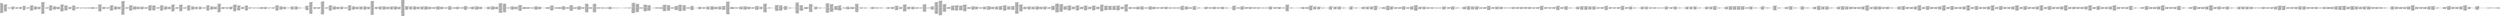 digraph "graph.cfg.gv" {
	subgraph global {
		node [fontname=Courier fontsize=30.0 rank=same shape=box]
		block_0 [label="0: %00 = #0x1\l2: %01 = #0x40\l4: MSTORE(%01, %00)\l5: [NO_SSA] DUP1\l6: [NO_SSA] PUSH1\l8: [NO_SSA] DUP2\l9: [NO_SSA] MSTORE\la: [NO_SSA] PUSH1\lc: [NO_SSA] ADD\ld: [NO_SSA] PUSH2\l10: [NO_SSA] PUSH1\l12: [NO_SSA] SWAP2\l13: [NO_SSA] CODECOPY\l14: [NO_SSA] PUSH1\l16: [NO_SSA] PUSH1\l18: [NO_SSA] DUP12\l19: [NO_SSA] PUSH20\l2e: [NO_SSA] AND\l2f: [NO_SSA] PUSH20\l44: [NO_SSA] AND\l45: [NO_SSA] DUP2\l46: [NO_SSA] MSTORE\l47: [NO_SSA] PUSH1\l49: [NO_SSA] ADD\l4a: [NO_SSA] SWAP1\l4b: [NO_SSA] DUP2\l4c: [NO_SSA] MSTORE\l4d: [NO_SSA] PUSH1\l4f: [NO_SSA] ADD\l50: [NO_SSA] PUSH1\l52: [NO_SSA] SHA3\l53: [NO_SSA] PUSH1\l55: [NO_SSA] PUSH2\l58: [NO_SSA] PUSH2\l5b: [NO_SSA] JUMP\l"]
		block_5c [label="5c: [NO_SSA] JUMPDEST\l5d: [NO_SSA] PUSH20\l72: [NO_SSA] AND\l73: [NO_SSA] PUSH20\l88: [NO_SSA] AND\l89: [NO_SSA] DUP2\l8a: [NO_SSA] MSTORE\l8b: [NO_SSA] PUSH1\l8d: [NO_SSA] ADD\l8e: [NO_SSA] SWAP1\l8f: [NO_SSA] DUP2\l90: [NO_SSA] MSTORE\l91: [NO_SSA] PUSH1\l93: [NO_SSA] ADD\l94: [NO_SSA] PUSH1\l96: [NO_SSA] SHA3\l97: [NO_SSA] SLOAD\l98: [NO_SSA] PUSH2\l9b: [NO_SSA] SWAP1\l9c: [NO_SSA] SWAP3\l9d: [NO_SSA] SWAP2\l9e: [NO_SSA] SWAP1\l9f: [NO_SSA] PUSH4\la4: [NO_SSA] AND\la5: [NO_SSA] JUMP\l"]
		block_a6 [label="a6: [NO_SSA] JUMPDEST\la7: [NO_SSA] PUSH2\laa: [NO_SSA] JUMP\l"]
		block_ab [label="ab: [NO_SSA] JUMPDEST\lac: [NO_SSA] PUSH1\lae: [NO_SSA] SWAP1\laf: [NO_SSA] POP\lb0: [NO_SSA] SWAP4\lb1: [NO_SSA] SWAP3\lb2: [NO_SSA] POP\lb3: [NO_SSA] POP\lb4: [NO_SSA] POP\lb5: [NO_SSA] JUMP\l"]
		block_b6 [label="b6: [NO_SSA] JUMPDEST\lb7: [NO_SSA] PUSH1\lb9: [NO_SSA] SLOAD\lba: [NO_SSA] DUP2\lbb: [NO_SSA] JUMP\l"]
		block_bc [label="bc: [NO_SSA] JUMPDEST\lbd: [NO_SSA] PUSH1\lbf: [NO_SSA] PUSH1\lc1: [NO_SSA] SWAP1\lc2: [NO_SSA] POP\lc3: [NO_SSA] SWAP1\lc4: [NO_SSA] JUMP\l"]
		block_c5 [label="c5: [NO_SSA] JUMPDEST\lc6: [NO_SSA] PUSH1\lc8: [NO_SSA] PUSH1\lca: [NO_SSA] SWAP1\lcb: [NO_SSA] SLOAD\lcc: [NO_SSA] SWAP1\lcd: [NO_SSA] PUSH2\ld0: [NO_SSA] EXP\ld1: [NO_SSA] SWAP1\ld2: [NO_SSA] DIV\ld3: [NO_SSA] PUSH20\le8: [NO_SSA] AND\le9: [NO_SSA] DUP2\lea: [NO_SSA] JUMP\l"]
		block_eb [label="eb: [NO_SSA] JUMPDEST\lec: [NO_SSA] PUSH2\lef: [NO_SSA] PUSH2\lf2: [NO_SSA] JUMP\l"]
		block_f3 [label="f3: [NO_SSA] JUMPDEST\lf4: [NO_SSA] PUSH20\l109: [NO_SSA] AND\l10a: [NO_SSA] PUSH1\l10c: [NO_SSA] DUP1\l10d: [NO_SSA] SLOAD\l10e: [NO_SSA] SWAP1\l10f: [NO_SSA] PUSH2\l112: [NO_SSA] EXP\l113: [NO_SSA] SWAP1\l114: [NO_SSA] DIV\l115: [NO_SSA] PUSH20\l12a: [NO_SSA] AND\l12b: [NO_SSA] PUSH20\l140: [NO_SSA] AND\l141: [NO_SSA] EQ\l142: [NO_SSA] PUSH2\l145: [NO_SSA] JUMPI\l"]
		block_146 [label="146: [NO_SSA] PUSH1\l148: [NO_SSA] MLOAD\l149: [NO_SSA] PUSH32\l16a: [NO_SSA] DUP2\l16b: [NO_SSA] MSTORE\l16c: [NO_SSA] PUSH1\l16e: [NO_SSA] ADD\l16f: [NO_SSA] PUSH2\l172: [NO_SSA] SWAP1\l173: [NO_SSA] PUSH2\l176: [NO_SSA] JUMP\l"]
		block_177 [label="177: [NO_SSA] JUMPDEST\l178: [NO_SSA] PUSH1\l17a: [NO_SSA] MLOAD\l17b: [NO_SSA] DUP1\l17c: [NO_SSA] SWAP2\l17d: [NO_SSA] SUB\l17e: [NO_SSA] SWAP1\l17f: [NO_SSA] REVERT\l"]
		block_180 [label="180: [NO_SSA] JUMPDEST\l181: [NO_SSA] PUSH1\l183: [NO_SSA] PUSH1\l185: [NO_SSA] PUSH1\l187: [NO_SSA] DUP4\l188: [NO_SSA] PUSH20\l19d: [NO_SSA] AND\l19e: [NO_SSA] PUSH20\l1b3: [NO_SSA] AND\l1b4: [NO_SSA] DUP2\l1b5: [NO_SSA] MSTORE\l1b6: [NO_SSA] PUSH1\l1b8: [NO_SSA] ADD\l1b9: [NO_SSA] SWAP1\l1ba: [NO_SSA] DUP2\l1bb: [NO_SSA] MSTORE\l1bc: [NO_SSA] PUSH1\l1be: [NO_SSA] ADD\l1bf: [NO_SSA] PUSH1\l1c1: [NO_SSA] SHA3\l1c2: [NO_SSA] PUSH1\l1c4: [NO_SSA] PUSH2\l1c7: [NO_SSA] EXP\l1c8: [NO_SSA] DUP2\l1c9: [NO_SSA] SLOAD\l1ca: [NO_SSA] DUP2\l1cb: [NO_SSA] PUSH1\l1cd: [NO_SSA] MUL\l1ce: [NO_SSA] NOT\l1cf: [NO_SSA] AND\l1d0: [NO_SSA] SWAP1\l1d1: [NO_SSA] DUP4\l1d2: [NO_SSA] ISZERO\l1d3: [NO_SSA] ISZERO\l1d4: [NO_SSA] MUL\l1d5: [NO_SSA] OR\l1d6: [NO_SSA] SWAP1\l1d7: [NO_SSA] SSTORE\l1d8: [NO_SSA] POP\l1d9: [NO_SSA] POP\l1da: [NO_SSA] JUMP\l"]
		block_1db [label="1db: [NO_SSA] JUMPDEST\l1dc: [NO_SSA] PUSH2\l1df: [NO_SSA] PUSH2\l1e2: [NO_SSA] JUMP\l"]
		block_1e3 [label="1e3: [NO_SSA] JUMPDEST\l1e4: [NO_SSA] PUSH20\l1f9: [NO_SSA] AND\l1fa: [NO_SSA] PUSH1\l1fc: [NO_SSA] DUP1\l1fd: [NO_SSA] SLOAD\l1fe: [NO_SSA] SWAP1\l1ff: [NO_SSA] PUSH2\l202: [NO_SSA] EXP\l203: [NO_SSA] SWAP1\l204: [NO_SSA] DIV\l205: [NO_SSA] PUSH20\l21a: [NO_SSA] AND\l21b: [NO_SSA] PUSH20\l230: [NO_SSA] AND\l231: [NO_SSA] EQ\l232: [NO_SSA] PUSH2\l235: [NO_SSA] JUMPI\l"]
		block_236 [label="236: [NO_SSA] PUSH1\l238: [NO_SSA] MLOAD\l239: [NO_SSA] PUSH32\l25a: [NO_SSA] DUP2\l25b: [NO_SSA] MSTORE\l25c: [NO_SSA] PUSH1\l25e: [NO_SSA] ADD\l25f: [NO_SSA] PUSH2\l262: [NO_SSA] SWAP1\l263: [NO_SSA] PUSH2\l266: [NO_SSA] JUMP\l"]
		block_267 [label="267: [NO_SSA] JUMPDEST\l268: [NO_SSA] PUSH1\l26a: [NO_SSA] MLOAD\l26b: [NO_SSA] DUP1\l26c: [NO_SSA] SWAP2\l26d: [NO_SSA] SUB\l26e: [NO_SSA] SWAP1\l26f: [NO_SSA] REVERT\l"]
		block_270 [label="270: [NO_SSA] JUMPDEST\l271: [NO_SSA] DUP1\l272: [NO_SSA] PUSH1\l274: [NO_SSA] PUSH1\l276: [NO_SSA] PUSH2\l279: [NO_SSA] EXP\l27a: [NO_SSA] DUP2\l27b: [NO_SSA] SLOAD\l27c: [NO_SSA] DUP2\l27d: [NO_SSA] PUSH1\l27f: [NO_SSA] MUL\l280: [NO_SSA] NOT\l281: [NO_SSA] AND\l282: [NO_SSA] SWAP1\l283: [NO_SSA] DUP4\l284: [NO_SSA] ISZERO\l285: [NO_SSA] ISZERO\l286: [NO_SSA] MUL\l287: [NO_SSA] OR\l288: [NO_SSA] SWAP1\l289: [NO_SSA] SSTORE\l28a: [NO_SSA] POP\l28b: [NO_SSA] POP\l28c: [NO_SSA] JUMP\l"]
		block_28d [label="28d: [NO_SSA] JUMPDEST\l28e: [NO_SSA] PUSH1\l290: [NO_SSA] PUSH1\l292: [NO_SSA] SWAP1\l293: [NO_SSA] SLOAD\l294: [NO_SSA] SWAP1\l295: [NO_SSA] PUSH2\l298: [NO_SSA] EXP\l299: [NO_SSA] SWAP1\l29a: [NO_SSA] DIV\l29b: [NO_SSA] PUSH20\l2b0: [NO_SSA] AND\l2b1: [NO_SSA] PUSH20\l2c6: [NO_SSA] AND\l2c7: [NO_SSA] PUSH2\l2ca: [NO_SSA] PUSH2\l2cd: [NO_SSA] JUMP\l"]
		block_2ce [label="2ce: [NO_SSA] JUMPDEST\l2cf: [NO_SSA] PUSH20\l2e4: [NO_SSA] AND\l2e5: [NO_SSA] EQ\l2e6: [NO_SSA] DUP1\l2e7: [NO_SSA] PUSH2\l2ea: [NO_SSA] JUMPI\l"]
		block_2eb [label="2eb: [NO_SSA] POP\l2ec: [NO_SSA] PUSH1\l2ee: [NO_SSA] PUSH1\l2f0: [NO_SSA] SWAP1\l2f1: [NO_SSA] SLOAD\l2f2: [NO_SSA] SWAP1\l2f3: [NO_SSA] PUSH2\l2f6: [NO_SSA] EXP\l2f7: [NO_SSA] SWAP1\l2f8: [NO_SSA] DIV\l2f9: [NO_SSA] PUSH20\l30e: [NO_SSA] AND\l30f: [NO_SSA] PUSH20\l324: [NO_SSA] AND\l325: [NO_SSA] PUSH2\l328: [NO_SSA] PUSH2\l32b: [NO_SSA] JUMP\l"]
		block_32c [label="32c: [NO_SSA] JUMPDEST\l32d: [NO_SSA] PUSH20\l342: [NO_SSA] AND\l343: [NO_SSA] EQ\l"]
		block_344 [label="344: [NO_SSA] JUMPDEST\l345: [NO_SSA] PUSH2\l348: [NO_SSA] JUMPI\l"]
		block_349 [label="349: [NO_SSA] PUSH1\l34b: [NO_SSA] DUP1\l34c: [NO_SSA] REVERT\l"]
		block_34d [label="34d: [NO_SSA] JUMPDEST\l34e: [NO_SSA] PUSH1\l350: [NO_SSA] INVALID\l"]
		block_351 [label="351: [NO_SSA] SWAP1\l352: [NO_SSA] POP\l353: [NO_SSA] PUSH2\l356: [NO_SSA] DUP2\l357: [NO_SSA] PUSH2\l35a: [NO_SSA] JUMP\l"]
		block_35b [label="35b: [NO_SSA] JUMPDEST\l35c: [NO_SSA] POP\l35d: [NO_SSA] JUMP\l"]
		block_35e [label="35e: [NO_SSA] JUMPDEST\l35f: [NO_SSA] PUSH1\l361: [NO_SSA] PUSH2\l364: [NO_SSA] PUSH1\l366: [NO_SSA] PUSH1\l368: [NO_SSA] DUP5\l369: [NO_SSA] PUSH20\l37e: [NO_SSA] AND\l37f: [NO_SSA] PUSH20\l394: [NO_SSA] AND\l395: [NO_SSA] DUP2\l396: [NO_SSA] MSTORE\l397: [NO_SSA] PUSH1\l399: [NO_SSA] ADD\l39a: [NO_SSA] SWAP1\l39b: [NO_SSA] DUP2\l39c: [NO_SSA] MSTORE\l39d: [NO_SSA] PUSH1\l39f: [NO_SSA] ADD\l3a0: [NO_SSA] PUSH1\l3a2: [NO_SSA] SHA3\l3a3: [NO_SSA] SLOAD\l3a4: [NO_SSA] PUSH2\l3a7: [NO_SSA] JUMP\l"]
		block_3a8 [label="3a8: [NO_SSA] JUMPDEST\l3a9: [NO_SSA] SWAP1\l3aa: [NO_SSA] POP\l3ab: [NO_SSA] SWAP2\l3ac: [NO_SSA] SWAP1\l3ad: [NO_SSA] POP\l3ae: [NO_SSA] JUMP\l"]
		block_3af [label="3af: [NO_SSA] JUMPDEST\l3b0: [NO_SSA] PUSH2\l3b3: [NO_SSA] PUSH2\l3b6: [NO_SSA] JUMP\l"]
		block_3b7 [label="3b7: [NO_SSA] JUMPDEST\l3b8: [NO_SSA] PUSH20\l3cd: [NO_SSA] AND\l3ce: [NO_SSA] PUSH1\l3d0: [NO_SSA] DUP1\l3d1: [NO_SSA] SLOAD\l3d2: [NO_SSA] SWAP1\l3d3: [NO_SSA] PUSH2\l3d6: [NO_SSA] EXP\l3d7: [NO_SSA] SWAP1\l3d8: [NO_SSA] DIV\l3d9: [NO_SSA] PUSH20\l3ee: [NO_SSA] AND\l3ef: [NO_SSA] PUSH20\l404: [NO_SSA] AND\l405: [NO_SSA] EQ\l406: [NO_SSA] PUSH2\l409: [NO_SSA] JUMPI\l"]
		block_40a [label="40a: [NO_SSA] PUSH1\l40c: [NO_SSA] MLOAD\l40d: [NO_SSA] PUSH32\l42e: [NO_SSA] DUP2\l42f: [NO_SSA] MSTORE\l430: [NO_SSA] PUSH1\l432: [NO_SSA] ADD\l433: [NO_SSA] PUSH2\l436: [NO_SSA] SWAP1\l437: [NO_SSA] PUSH2\l43a: [NO_SSA] JUMP\l"]
		block_43b [label="43b: [NO_SSA] JUMPDEST\l43c: [NO_SSA] PUSH1\l43e: [NO_SSA] MLOAD\l43f: [NO_SSA] DUP1\l440: [NO_SSA] SWAP2\l441: [NO_SSA] SUB\l442: [NO_SSA] SWAP1\l443: [NO_SSA] REVERT\l"]
		block_444 [label="444: [NO_SSA] JUMPDEST\l445: [NO_SSA] PUSH1\l447: [NO_SSA] PUSH20\l45c: [NO_SSA] AND\l45d: [NO_SSA] PUSH1\l45f: [NO_SSA] DUP1\l460: [NO_SSA] SLOAD\l461: [NO_SSA] SWAP1\l462: [NO_SSA] PUSH2\l465: [NO_SSA] EXP\l466: [NO_SSA] SWAP1\l467: [NO_SSA] DIV\l468: [NO_SSA] PUSH20\l47d: [NO_SSA] AND\l47e: [NO_SSA] PUSH20\l493: [NO_SSA] AND\l494: [NO_SSA] PUSH32\l4b5: [NO_SSA] PUSH1\l4b7: [NO_SSA] MLOAD\l4b8: [NO_SSA] PUSH1\l4ba: [NO_SSA] MLOAD\l4bb: [NO_SSA] DUP1\l4bc: [NO_SSA] SWAP2\l4bd: [NO_SSA] SUB\l4be: [NO_SSA] SWAP1\l4bf: [NO_SSA] LOG3\l4c0: [NO_SSA] PUSH1\l4c2: [NO_SSA] DUP1\l4c3: [NO_SSA] PUSH1\l4c5: [NO_SSA] PUSH2\l4c8: [NO_SSA] EXP\l4c9: [NO_SSA] DUP2\l4ca: [NO_SSA] SLOAD\l4cb: [NO_SSA] DUP2\l4cc: [NO_SSA] PUSH20\l4e1: [NO_SSA] MUL\l4e2: [NO_SSA] NOT\l4e3: [NO_SSA] AND\l4e4: [NO_SSA] SWAP1\l4e5: [NO_SSA] DUP4\l4e6: [NO_SSA] PUSH20\l4fb: [NO_SSA] AND\l4fc: [NO_SSA] MUL\l4fd: [NO_SSA] OR\l4fe: [NO_SSA] SWAP1\l4ff: [NO_SSA] SSTORE\l500: [NO_SSA] POP\l501: [NO_SSA] JUMP\l"]
		block_502 [label="502: [NO_SSA] JUMPDEST\l503: [NO_SSA] PUSH2\l506: [NO_SSA] PUSH2\l509: [NO_SSA] JUMP\l"]
		block_50a [label="50a: [NO_SSA] JUMPDEST\l50b: [NO_SSA] PUSH20\l520: [NO_SSA] AND\l521: [NO_SSA] PUSH1\l523: [NO_SSA] DUP1\l524: [NO_SSA] SLOAD\l525: [NO_SSA] SWAP1\l526: [NO_SSA] PUSH2\l529: [NO_SSA] EXP\l52a: [NO_SSA] SWAP1\l52b: [NO_SSA] DIV\l52c: [NO_SSA] PUSH20\l541: [NO_SSA] AND\l542: [NO_SSA] PUSH20\l557: [NO_SSA] AND\l558: [NO_SSA] EQ\l559: [NO_SSA] PUSH2\l55c: [NO_SSA] JUMPI\l"]
		block_55d [label="55d: [NO_SSA] PUSH1\l55f: [NO_SSA] MLOAD\l560: [NO_SSA] PUSH32\l581: [NO_SSA] DUP2\l582: [NO_SSA] MSTORE\l583: [NO_SSA] PUSH1\l585: [NO_SSA] ADD\l586: [NO_SSA] PUSH2\l589: [NO_SSA] SWAP1\l58a: [NO_SSA] PUSH2\l58d: [NO_SSA] JUMP\l"]
		block_58e [label="58e: [NO_SSA] JUMPDEST\l58f: [NO_SSA] PUSH1\l591: [NO_SSA] MLOAD\l592: [NO_SSA] DUP1\l593: [NO_SSA] SWAP2\l594: [NO_SSA] SUB\l595: [NO_SSA] SWAP1\l596: [NO_SSA] REVERT\l"]
		block_597 [label="597: [NO_SSA] JUMPDEST\l598: [NO_SSA] DUP1\l599: [NO_SSA] PUSH1\l59b: [NO_SSA] DUP2\l59c: [NO_SSA] SWAP1\l59d: [NO_SSA] SSTORE\l59e: [NO_SSA] POP\l59f: [NO_SSA] POP\l5a0: [NO_SSA] JUMP\l"]
		block_5a1 [label="5a1: [NO_SSA] JUMPDEST\l5a2: [NO_SSA] PUSH1\l5a4: [NO_SSA] SLOAD\l5a5: [NO_SSA] DUP2\l5a6: [NO_SSA] JUMP\l"]
		block_5a7 [label="5a7: [NO_SSA] JUMPDEST\l5a8: [NO_SSA] PUSH1\l5aa: [NO_SSA] PUSH1\l5ac: [NO_SSA] MSTORE\l5ad: [NO_SSA] DUP1\l5ae: [NO_SSA] PUSH1\l5b0: [NO_SSA] MSTORE\l5b1: [NO_SSA] PUSH1\l5b3: [NO_SSA] PUSH1\l5b5: [NO_SSA] SHA3\l5b6: [NO_SSA] PUSH1\l5b8: [NO_SSA] SWAP2\l5b9: [NO_SSA] POP\l5ba: [NO_SSA] SWAP1\l5bb: [NO_SSA] POP\l5bc: [NO_SSA] SLOAD\l5bd: [NO_SSA] DUP2\l5be: [NO_SSA] JUMP\l"]
		block_5bf [label="5bf: [NO_SSA] JUMPDEST\l5c0: [NO_SSA] PUSH1\l5c2: [NO_SSA] DUP1\l5c3: [NO_SSA] PUSH1\l5c5: [NO_SSA] SWAP1\l5c6: [NO_SSA] SLOAD\l5c7: [NO_SSA] SWAP1\l5c8: [NO_SSA] PUSH2\l5cb: [NO_SSA] EXP\l5cc: [NO_SSA] SWAP1\l5cd: [NO_SSA] DIV\l5ce: [NO_SSA] PUSH20\l5e3: [NO_SSA] AND\l5e4: [NO_SSA] SWAP1\l5e5: [NO_SSA] POP\l5e6: [NO_SSA] SWAP1\l5e7: [NO_SSA] JUMP\l"]
		block_5e8 [label="5e8: [NO_SSA] JUMPDEST\l5e9: [NO_SSA] PUSH2\l5ec: [NO_SSA] PUSH2\l5ef: [NO_SSA] JUMP\l"]
		block_5f0 [label="5f0: [NO_SSA] JUMPDEST\l5f1: [NO_SSA] PUSH20\l606: [NO_SSA] AND\l607: [NO_SSA] PUSH1\l609: [NO_SSA] DUP1\l60a: [NO_SSA] SLOAD\l60b: [NO_SSA] SWAP1\l60c: [NO_SSA] PUSH2\l60f: [NO_SSA] EXP\l610: [NO_SSA] SWAP1\l611: [NO_SSA] DIV\l612: [NO_SSA] PUSH20\l627: [NO_SSA] AND\l628: [NO_SSA] PUSH20\l63d: [NO_SSA] AND\l63e: [NO_SSA] EQ\l63f: [NO_SSA] PUSH2\l642: [NO_SSA] JUMPI\l"]
		block_643 [label="643: [NO_SSA] PUSH1\l645: [NO_SSA] MLOAD\l646: [NO_SSA] PUSH32\l667: [NO_SSA] DUP2\l668: [NO_SSA] MSTORE\l669: [NO_SSA] PUSH1\l66b: [NO_SSA] ADD\l66c: [NO_SSA] PUSH2\l66f: [NO_SSA] SWAP1\l670: [NO_SSA] PUSH2\l673: [NO_SSA] JUMP\l"]
		block_674 [label="674: [NO_SSA] JUMPDEST\l675: [NO_SSA] PUSH1\l677: [NO_SSA] MLOAD\l678: [NO_SSA] DUP1\l679: [NO_SSA] SWAP2\l67a: [NO_SSA] SUB\l67b: [NO_SSA] SWAP1\l67c: [NO_SSA] REVERT\l"]
		block_67d [label="67d: [NO_SSA] JUMPDEST\l67e: [NO_SSA] DUP1\l67f: [NO_SSA] PUSH1\l681: [NO_SSA] PUSH1\l683: [NO_SSA] PUSH2\l686: [NO_SSA] EXP\l687: [NO_SSA] DUP2\l688: [NO_SSA] SLOAD\l689: [NO_SSA] DUP2\l68a: [NO_SSA] PUSH1\l68c: [NO_SSA] MUL\l68d: [NO_SSA] NOT\l68e: [NO_SSA] AND\l68f: [NO_SSA] SWAP1\l690: [NO_SSA] DUP4\l691: [NO_SSA] ISZERO\l692: [NO_SSA] ISZERO\l693: [NO_SSA] MUL\l694: [NO_SSA] OR\l695: [NO_SSA] SWAP1\l696: [NO_SSA] SSTORE\l697: [NO_SSA] POP\l698: [NO_SSA] POP\l699: [NO_SSA] JUMP\l"]
		block_69a [label="69a: [NO_SSA] JUMPDEST\l69b: [NO_SSA] PUSH1\l69d: [NO_SSA] SLOAD\l69e: [NO_SSA] DUP2\l69f: [NO_SSA] JUMP\l"]
		block_6a0 [label="6a0: [NO_SSA] JUMPDEST\l6a1: [NO_SSA] PUSH1\l6a3: [NO_SSA] PUSH1\l6a5: [NO_SSA] MLOAD\l6a6: [NO_SSA] DUP1\l6a7: [NO_SSA] PUSH1\l6a9: [NO_SSA] ADD\l6aa: [NO_SSA] PUSH1\l6ac: [NO_SSA] MSTORE\l6ad: [NO_SSA] DUP1\l6ae: [NO_SSA] PUSH1\l6b0: [NO_SSA] DUP2\l6b1: [NO_SSA] MSTORE\l6b2: [NO_SSA] PUSH1\l6b4: [NO_SSA] ADD\l6b5: [NO_SSA] PUSH32\l6d6: [NO_SSA] DUP2\l6d7: [NO_SSA] MSTORE\l6d8: [NO_SSA] POP\l6d9: [NO_SSA] SWAP1\l6da: [NO_SSA] POP\l6db: [NO_SSA] SWAP1\l6dc: [NO_SSA] JUMP\l"]
		block_6dd [label="6dd: [NO_SSA] JUMPDEST\l6de: [NO_SSA] PUSH2\l6e1: [NO_SSA] PUSH2\l6e4: [NO_SSA] JUMP\l"]
		block_6e5 [label="6e5: [NO_SSA] JUMPDEST\l6e6: [NO_SSA] PUSH20\l6fb: [NO_SSA] AND\l6fc: [NO_SSA] PUSH1\l6fe: [NO_SSA] DUP1\l6ff: [NO_SSA] SLOAD\l700: [NO_SSA] SWAP1\l701: [NO_SSA] PUSH2\l704: [NO_SSA] EXP\l705: [NO_SSA] SWAP1\l706: [NO_SSA] DIV\l707: [NO_SSA] PUSH20\l71c: [NO_SSA] AND\l71d: [NO_SSA] PUSH20\l732: [NO_SSA] AND\l733: [NO_SSA] EQ\l734: [NO_SSA] PUSH2\l737: [NO_SSA] JUMPI\l"]
		block_738 [label="738: [NO_SSA] PUSH1\l73a: [NO_SSA] MLOAD\l73b: [NO_SSA] PUSH32\l75c: [NO_SSA] DUP2\l75d: [NO_SSA] MSTORE\l75e: [NO_SSA] PUSH1\l760: [NO_SSA] ADD\l761: [NO_SSA] PUSH2\l764: [NO_SSA] SWAP1\l765: [NO_SSA] PUSH2\l768: [NO_SSA] JUMP\l"]
		block_769 [label="769: [NO_SSA] JUMPDEST\l76a: [NO_SSA] PUSH1\l76c: [NO_SSA] MLOAD\l76d: [NO_SSA] DUP1\l76e: [NO_SSA] SWAP2\l76f: [NO_SSA] SUB\l770: [NO_SSA] SWAP1\l771: [NO_SSA] REVERT\l"]
		block_772 [label="772: [NO_SSA] JUMPDEST\l773: [NO_SSA] DUP1\l774: [NO_SSA] PUSH1\l776: [NO_SSA] DUP2\l777: [NO_SSA] SWAP1\l778: [NO_SSA] SSTORE\l779: [NO_SSA] POP\l77a: [NO_SSA] POP\l77b: [NO_SSA] JUMP\l"]
		block_77c [label="77c: [NO_SSA] JUMPDEST\l77d: [NO_SSA] PUSH2\l780: [NO_SSA] PUSH2\l783: [NO_SSA] JUMP\l"]
		block_784 [label="784: [NO_SSA] JUMPDEST\l785: [NO_SSA] PUSH20\l79a: [NO_SSA] AND\l79b: [NO_SSA] PUSH1\l79d: [NO_SSA] DUP1\l79e: [NO_SSA] SLOAD\l79f: [NO_SSA] SWAP1\l7a0: [NO_SSA] PUSH2\l7a3: [NO_SSA] EXP\l7a4: [NO_SSA] SWAP1\l7a5: [NO_SSA] DIV\l7a6: [NO_SSA] PUSH20\l7bb: [NO_SSA] AND\l7bc: [NO_SSA] PUSH20\l7d1: [NO_SSA] AND\l7d2: [NO_SSA] EQ\l7d3: [NO_SSA] PUSH2\l7d6: [NO_SSA] JUMPI\l"]
		block_7d7 [label="7d7: [NO_SSA] PUSH1\l7d9: [NO_SSA] MLOAD\l7da: [NO_SSA] PUSH32\l7fb: [NO_SSA] DUP2\l7fc: [NO_SSA] MSTORE\l7fd: [NO_SSA] PUSH1\l7ff: [NO_SSA] ADD\l800: [NO_SSA] PUSH2\l803: [NO_SSA] SWAP1\l804: [NO_SSA] PUSH2\l807: [NO_SSA] JUMP\l"]
		block_808 [label="808: [NO_SSA] JUMPDEST\l809: [NO_SSA] PUSH1\l80b: [NO_SSA] MLOAD\l80c: [NO_SSA] DUP1\l80d: [NO_SSA] SWAP2\l80e: [NO_SSA] SUB\l80f: [NO_SSA] SWAP1\l810: [NO_SSA] REVERT\l"]
		block_811 [label="811: [NO_SSA] JUMPDEST\l812: [NO_SSA] DUP4\l813: [NO_SSA] PUSH1\l815: [NO_SSA] DUP2\l816: [NO_SSA] SWAP1\l817: [NO_SSA] SSTORE\l818: [NO_SSA] POP\l819: [NO_SSA] DUP3\l81a: [NO_SSA] PUSH1\l81c: [NO_SSA] DUP2\l81d: [NO_SSA] SWAP1\l81e: [NO_SSA] SSTORE\l81f: [NO_SSA] POP\l820: [NO_SSA] DUP2\l821: [NO_SSA] PUSH1\l823: [NO_SSA] DUP2\l824: [NO_SSA] SWAP1\l825: [NO_SSA] SSTORE\l826: [NO_SSA] POP\l827: [NO_SSA] DUP1\l828: [NO_SSA] PUSH1\l82a: [NO_SSA] DUP2\l82b: [NO_SSA] SWAP1\l82c: [NO_SSA] SSTORE\l82d: [NO_SSA] POP\l82e: [NO_SSA] POP\l82f: [NO_SSA] POP\l830: [NO_SSA] POP\l831: [NO_SSA] POP\l832: [NO_SSA] JUMP\l"]
		block_833 [label="833: [NO_SSA] JUMPDEST\l834: [NO_SSA] PUSH1\l836: [NO_SSA] PUSH2\l839: [NO_SSA] PUSH2\l83c: [NO_SSA] PUSH2\l83f: [NO_SSA] JUMP\l"]
		block_840 [label="840: [NO_SSA] JUMPDEST\l841: [NO_SSA] DUP5\l842: [NO_SSA] DUP5\l843: [NO_SSA] PUSH2\l846: [NO_SSA] JUMP\l"]
		block_847 [label="847: [NO_SSA] JUMPDEST\l848: [NO_SSA] PUSH1\l84a: [NO_SSA] SWAP1\l84b: [NO_SSA] POP\l84c: [NO_SSA] SWAP3\l84d: [NO_SSA] SWAP2\l84e: [NO_SSA] POP\l84f: [NO_SSA] POP\l850: [NO_SSA] JUMP\l"]
		block_851 [label="851: [NO_SSA] JUMPDEST\l852: [NO_SSA] PUSH1\l854: [NO_SSA] PUSH1\l856: [NO_SSA] MSTORE\l857: [NO_SSA] DUP1\l858: [NO_SSA] PUSH1\l85a: [NO_SSA] MSTORE\l85b: [NO_SSA] PUSH1\l85d: [NO_SSA] PUSH1\l85f: [NO_SSA] SHA3\l860: [NO_SSA] PUSH1\l862: [NO_SSA] SWAP2\l863: [NO_SSA] POP\l864: [NO_SSA] SLOAD\l865: [NO_SSA] SWAP1\l866: [NO_SSA] PUSH2\l869: [NO_SSA] EXP\l86a: [NO_SSA] SWAP1\l86b: [NO_SSA] DIV\l86c: [NO_SSA] PUSH1\l86e: [NO_SSA] AND\l86f: [NO_SSA] DUP2\l870: [NO_SSA] JUMP\l"]
		block_871 [label="871: [NO_SSA] JUMPDEST\l872: [NO_SSA] PUSH1\l874: [NO_SSA] PUSH1\l876: [NO_SSA] SWAP1\l877: [NO_SSA] SLOAD\l878: [NO_SSA] SWAP1\l879: [NO_SSA] PUSH2\l87c: [NO_SSA] EXP\l87d: [NO_SSA] SWAP1\l87e: [NO_SSA] DIV\l87f: [NO_SSA] PUSH20\l894: [NO_SSA] AND\l895: [NO_SSA] PUSH20\l8aa: [NO_SSA] AND\l8ab: [NO_SSA] PUSH2\l8ae: [NO_SSA] PUSH2\l8b1: [NO_SSA] JUMP\l"]
		block_8b2 [label="8b2: [NO_SSA] JUMPDEST\l8b3: [NO_SSA] PUSH20\l8c8: [NO_SSA] AND\l8c9: [NO_SSA] EQ\l8ca: [NO_SSA] DUP1\l8cb: [NO_SSA] PUSH2\l8ce: [NO_SSA] JUMPI\l"]
		block_8cf [label="8cf: [NO_SSA] POP\l8d0: [NO_SSA] PUSH1\l8d2: [NO_SSA] PUSH1\l8d4: [NO_SSA] SWAP1\l8d5: [NO_SSA] SLOAD\l8d6: [NO_SSA] SWAP1\l8d7: [NO_SSA] PUSH2\l8da: [NO_SSA] EXP\l8db: [NO_SSA] SWAP1\l8dc: [NO_SSA] DIV\l8dd: [NO_SSA] PUSH20\l8f2: [NO_SSA] AND\l8f3: [NO_SSA] PUSH20\l908: [NO_SSA] AND\l909: [NO_SSA] PUSH2\l90c: [NO_SSA] PUSH2\l90f: [NO_SSA] JUMP\l"]
		block_910 [label="910: [NO_SSA] JUMPDEST\l911: [NO_SSA] PUSH20\l926: [NO_SSA] AND\l927: [NO_SSA] EQ\l"]
		block_928 [label="928: [NO_SSA] JUMPDEST\l929: [NO_SSA] PUSH2\l92c: [NO_SSA] JUMPI\l"]
		block_92d [label="92d: [NO_SSA] PUSH1\l92f: [NO_SSA] DUP1\l930: [NO_SSA] REVERT\l"]
		block_931 [label="931: [NO_SSA] JUMPDEST\l932: [NO_SSA] PUSH1\l934: [NO_SSA] PUSH2\l937: [NO_SSA] ADDRESS\l938: [NO_SSA] PUSH2\l93b: [NO_SSA] JUMP\l"]
		block_93c [label="93c: [NO_SSA] JUMPDEST\l93d: [NO_SSA] SWAP1\l93e: [NO_SSA] POP\l93f: [NO_SSA] PUSH2\l942: [NO_SSA] DUP2\l943: [NO_SSA] PUSH2\l946: [NO_SSA] JUMP\l"]
		block_947 [label="947: [NO_SSA] JUMPDEST\l948: [NO_SSA] POP\l949: [NO_SSA] JUMP\l"]
		block_94a [label="94a: [NO_SSA] JUMPDEST\l94b: [NO_SSA] PUSH2\l94e: [NO_SSA] PUSH2\l951: [NO_SSA] JUMP\l"]
		block_952 [label="952: [NO_SSA] JUMPDEST\l953: [NO_SSA] PUSH20\l968: [NO_SSA] AND\l969: [NO_SSA] PUSH1\l96b: [NO_SSA] DUP1\l96c: [NO_SSA] SLOAD\l96d: [NO_SSA] SWAP1\l96e: [NO_SSA] PUSH2\l971: [NO_SSA] EXP\l972: [NO_SSA] SWAP1\l973: [NO_SSA] DIV\l974: [NO_SSA] PUSH20\l989: [NO_SSA] AND\l98a: [NO_SSA] PUSH20\l99f: [NO_SSA] AND\l9a0: [NO_SSA] EQ\l9a1: [NO_SSA] PUSH2\l9a4: [NO_SSA] JUMPI\l"]
		block_9a5 [label="9a5: [NO_SSA] PUSH1\l9a7: [NO_SSA] MLOAD\l9a8: [NO_SSA] PUSH32\l9c9: [NO_SSA] DUP2\l9ca: [NO_SSA] MSTORE\l9cb: [NO_SSA] PUSH1\l9cd: [NO_SSA] ADD\l9ce: [NO_SSA] PUSH2\l9d1: [NO_SSA] SWAP1\l9d2: [NO_SSA] PUSH2\l9d5: [NO_SSA] JUMP\l"]
		block_9d6 [label="9d6: [NO_SSA] JUMPDEST\l9d7: [NO_SSA] PUSH1\l9d9: [NO_SSA] MLOAD\l9da: [NO_SSA] DUP1\l9db: [NO_SSA] SWAP2\l9dc: [NO_SSA] SUB\l9dd: [NO_SSA] SWAP1\l9de: [NO_SSA] REVERT\l"]
		block_9df [label="9df: [NO_SSA] JUMPDEST\l9e0: [NO_SSA] PUSH1\l"]
		block_9e2 [label="9e2: [NO_SSA] JUMPDEST\l9e3: [NO_SSA] DUP4\l9e4: [NO_SSA] DUP4\l9e5: [NO_SSA] SWAP1\l9e6: [NO_SSA] POP\l9e7: [NO_SSA] DUP2\l9e8: [NO_SSA] LT\l9e9: [NO_SSA] ISZERO\l9ea: [NO_SSA] PUSH2\l9ed: [NO_SSA] JUMPI\l"]
		block_9ee [label="9ee: [NO_SSA] DUP2\l9ef: [NO_SSA] PUSH1\l9f1: [NO_SSA] PUSH1\l9f3: [NO_SSA] DUP7\l9f4: [NO_SSA] DUP7\l9f5: [NO_SSA] DUP6\l9f6: [NO_SSA] DUP2\l9f7: [NO_SSA] DUP2\l9f8: [NO_SSA] LT\l9f9: [NO_SSA] PUSH2\l9fc: [NO_SSA] JUMPI\l"]
		block_9fd [label="9fd: [NO_SSA] PUSH2\la00: [NO_SSA] PUSH2\la03: [NO_SSA] JUMP\l"]
		block_a04 [label="a04: [NO_SSA] JUMPDEST\l"]
		block_a05 [label="a05: [NO_SSA] JUMPDEST\la06: [NO_SSA] SWAP1\la07: [NO_SSA] POP\la08: [NO_SSA] PUSH1\la0a: [NO_SSA] MUL\la0b: [NO_SSA] ADD\la0c: [NO_SSA] PUSH1\la0e: [NO_SSA] DUP2\la0f: [NO_SSA] ADD\la10: [NO_SSA] SWAP1\la11: [NO_SSA] PUSH2\la14: [NO_SSA] SWAP2\la15: [NO_SSA] SWAP1\la16: [NO_SSA] PUSH2\la19: [NO_SSA] JUMP\l"]
		block_a1a [label="a1a: [NO_SSA] JUMPDEST\la1b: [NO_SSA] PUSH20\la30: [NO_SSA] AND\la31: [NO_SSA] PUSH20\la46: [NO_SSA] AND\la47: [NO_SSA] DUP2\la48: [NO_SSA] MSTORE\la49: [NO_SSA] PUSH1\la4b: [NO_SSA] ADD\la4c: [NO_SSA] SWAP1\la4d: [NO_SSA] DUP2\la4e: [NO_SSA] MSTORE\la4f: [NO_SSA] PUSH1\la51: [NO_SSA] ADD\la52: [NO_SSA] PUSH1\la54: [NO_SSA] SHA3\la55: [NO_SSA] PUSH1\la57: [NO_SSA] PUSH2\la5a: [NO_SSA] EXP\la5b: [NO_SSA] DUP2\la5c: [NO_SSA] SLOAD\la5d: [NO_SSA] DUP2\la5e: [NO_SSA] PUSH1\la60: [NO_SSA] MUL\la61: [NO_SSA] NOT\la62: [NO_SSA] AND\la63: [NO_SSA] SWAP1\la64: [NO_SSA] DUP4\la65: [NO_SSA] ISZERO\la66: [NO_SSA] ISZERO\la67: [NO_SSA] MUL\la68: [NO_SSA] OR\la69: [NO_SSA] SWAP1\la6a: [NO_SSA] SSTORE\la6b: [NO_SSA] POP\la6c: [NO_SSA] DUP1\la6d: [NO_SSA] DUP1\la6e: [NO_SSA] PUSH2\la71: [NO_SSA] SWAP1\la72: [NO_SSA] PUSH2\la75: [NO_SSA] JUMP\l"]
		block_a76 [label="a76: [NO_SSA] JUMPDEST\la77: [NO_SSA] SWAP2\la78: [NO_SSA] POP\la79: [NO_SSA] POP\la7a: [NO_SSA] PUSH2\la7d: [NO_SSA] JUMP\l"]
		block_a7e [label="a7e: [NO_SSA] JUMPDEST\la7f: [NO_SSA] POP\la80: [NO_SSA] POP\la81: [NO_SSA] POP\la82: [NO_SSA] POP\la83: [NO_SSA] JUMP\l"]
		block_a84 [label="a84: [NO_SSA] JUMPDEST\la85: [NO_SSA] PUSH1\la87: [NO_SSA] PUSH1\la89: [NO_SSA] PUSH1\la8b: [NO_SSA] DUP5\la8c: [NO_SSA] PUSH20\laa1: [NO_SSA] AND\laa2: [NO_SSA] PUSH20\lab7: [NO_SSA] AND\lab8: [NO_SSA] DUP2\lab9: [NO_SSA] MSTORE\laba: [NO_SSA] PUSH1\labc: [NO_SSA] ADD\labd: [NO_SSA] SWAP1\labe: [NO_SSA] DUP2\labf: [NO_SSA] MSTORE\lac0: [NO_SSA] PUSH1\lac2: [NO_SSA] ADD\lac3: [NO_SSA] PUSH1\lac5: [NO_SSA] SHA3\lac6: [NO_SSA] PUSH1\lac8: [NO_SSA] DUP4\lac9: [NO_SSA] PUSH20\lade: [NO_SSA] AND\ladf: [NO_SSA] PUSH20\laf4: [NO_SSA] AND\laf5: [NO_SSA] DUP2\laf6: [NO_SSA] MSTORE\laf7: [NO_SSA] PUSH1\laf9: [NO_SSA] ADD\lafa: [NO_SSA] SWAP1\lafb: [NO_SSA] DUP2\lafc: [NO_SSA] MSTORE\lafd: [NO_SSA] PUSH1\laff: [NO_SSA] ADD\lb00: [NO_SSA] PUSH1\lb02: [NO_SSA] SHA3\lb03: [NO_SSA] SLOAD\lb04: [NO_SSA] SWAP1\lb05: [NO_SSA] POP\lb06: [NO_SSA] SWAP3\lb07: [NO_SSA] SWAP2\lb08: [NO_SSA] POP\lb09: [NO_SSA] POP\lb0a: [NO_SSA] JUMP\l"]
		block_b0b [label="b0b: [NO_SSA] JUMPDEST\lb0c: [NO_SSA] PUSH2\lb0f: [NO_SSA] PUSH2\lb12: [NO_SSA] JUMP\l"]
		block_b13 [label="b13: [NO_SSA] JUMPDEST\lb14: [NO_SSA] PUSH20\lb29: [NO_SSA] AND\lb2a: [NO_SSA] PUSH1\lb2c: [NO_SSA] DUP1\lb2d: [NO_SSA] SLOAD\lb2e: [NO_SSA] SWAP1\lb2f: [NO_SSA] PUSH2\lb32: [NO_SSA] EXP\lb33: [NO_SSA] SWAP1\lb34: [NO_SSA] DIV\lb35: [NO_SSA] PUSH20\lb4a: [NO_SSA] AND\lb4b: [NO_SSA] PUSH20\lb60: [NO_SSA] AND\lb61: [NO_SSA] EQ\lb62: [NO_SSA] PUSH2\lb65: [NO_SSA] JUMPI\l"]
		block_b66 [label="b66: [NO_SSA] PUSH1\lb68: [NO_SSA] MLOAD\lb69: [NO_SSA] PUSH32\lb8a: [NO_SSA] DUP2\lb8b: [NO_SSA] MSTORE\lb8c: [NO_SSA] PUSH1\lb8e: [NO_SSA] ADD\lb8f: [NO_SSA] PUSH2\lb92: [NO_SSA] SWAP1\lb93: [NO_SSA] PUSH2\lb96: [NO_SSA] JUMP\l"]
		block_b97 [label="b97: [NO_SSA] JUMPDEST\lb98: [NO_SSA] PUSH1\lb9a: [NO_SSA] MLOAD\lb9b: [NO_SSA] DUP1\lb9c: [NO_SSA] SWAP2\lb9d: [NO_SSA] SUB\lb9e: [NO_SSA] SWAP1\lb9f: [NO_SSA] REVERT\l"]
		block_ba0 [label="ba0: [NO_SSA] JUMPDEST\lba1: [NO_SSA] DUP1\lba2: [NO_SSA] PUSH1\lba4: [NO_SSA] DUP2\lba5: [NO_SSA] SWAP1\lba6: [NO_SSA] SSTORE\lba7: [NO_SSA] POP\lba8: [NO_SSA] POP\lba9: [NO_SSA] JUMP\l"]
		block_baa [label="baa: [NO_SSA] JUMPDEST\lbab: [NO_SSA] PUSH2\lbae: [NO_SSA] PUSH2\lbb1: [NO_SSA] JUMP\l"]
		block_bb2 [label="bb2: [NO_SSA] JUMPDEST\lbb3: [NO_SSA] PUSH20\lbc8: [NO_SSA] AND\lbc9: [NO_SSA] PUSH1\lbcb: [NO_SSA] DUP1\lbcc: [NO_SSA] SLOAD\lbcd: [NO_SSA] SWAP1\lbce: [NO_SSA] PUSH2\lbd1: [NO_SSA] EXP\lbd2: [NO_SSA] SWAP1\lbd3: [NO_SSA] DIV\lbd4: [NO_SSA] PUSH20\lbe9: [NO_SSA] AND\lbea: [NO_SSA] PUSH20\lbff: [NO_SSA] AND\lc00: [NO_SSA] EQ\lc01: [NO_SSA] PUSH2\lc04: [NO_SSA] JUMPI\l"]
		block_c05 [label="c05: [NO_SSA] PUSH1\lc07: [NO_SSA] MLOAD\lc08: [NO_SSA] PUSH32\lc29: [NO_SSA] DUP2\lc2a: [NO_SSA] MSTORE\lc2b: [NO_SSA] PUSH1\lc2d: [NO_SSA] ADD\lc2e: [NO_SSA] PUSH2\lc31: [NO_SSA] SWAP1\lc32: [NO_SSA] PUSH2\lc35: [NO_SSA] JUMP\l"]
		block_c36 [label="c36: [NO_SSA] JUMPDEST\lc37: [NO_SSA] PUSH1\lc39: [NO_SSA] MLOAD\lc3a: [NO_SSA] DUP1\lc3b: [NO_SSA] SWAP2\lc3c: [NO_SSA] SUB\lc3d: [NO_SSA] SWAP1\lc3e: [NO_SSA] REVERT\l"]
		block_c3f [label="c3f: [NO_SSA] JUMPDEST\lc40: [NO_SSA] PUSH1\lc42: [NO_SSA] PUSH20\lc57: [NO_SSA] AND\lc58: [NO_SSA] DUP2\lc59: [NO_SSA] PUSH20\lc6e: [NO_SSA] AND\lc6f: [NO_SSA] SUB\lc70: [NO_SSA] PUSH2\lc73: [NO_SSA] JUMPI\l"]
		block_c74 [label="c74: [NO_SSA] PUSH1\lc76: [NO_SSA] MLOAD\lc77: [NO_SSA] PUSH32\lc98: [NO_SSA] DUP2\lc99: [NO_SSA] MSTORE\lc9a: [NO_SSA] PUSH1\lc9c: [NO_SSA] ADD\lc9d: [NO_SSA] PUSH2\lca0: [NO_SSA] SWAP1\lca1: [NO_SSA] PUSH2\lca4: [NO_SSA] JUMP\l"]
		block_ca5 [label="ca5: [NO_SSA] JUMPDEST\lca6: [NO_SSA] PUSH1\lca8: [NO_SSA] MLOAD\lca9: [NO_SSA] DUP1\lcaa: [NO_SSA] SWAP2\lcab: [NO_SSA] SUB\lcac: [NO_SSA] SWAP1\lcad: [NO_SSA] REVERT\l"]
		block_cae [label="cae: [NO_SSA] JUMPDEST\lcaf: [NO_SSA] DUP1\lcb0: [NO_SSA] PUSH20\lcc5: [NO_SSA] AND\lcc6: [NO_SSA] PUSH1\lcc8: [NO_SSA] DUP1\lcc9: [NO_SSA] SLOAD\lcca: [NO_SSA] SWAP1\lccb: [NO_SSA] PUSH2\lcce: [NO_SSA] EXP\lccf: [NO_SSA] SWAP1\lcd0: [NO_SSA] DIV\lcd1: [NO_SSA] PUSH20\lce6: [NO_SSA] AND\lce7: [NO_SSA] PUSH20\lcfc: [NO_SSA] AND\lcfd: [NO_SSA] PUSH32\ld1e: [NO_SSA] PUSH1\ld20: [NO_SSA] MLOAD\ld21: [NO_SSA] PUSH1\ld23: [NO_SSA] MLOAD\ld24: [NO_SSA] DUP1\ld25: [NO_SSA] SWAP2\ld26: [NO_SSA] SUB\ld27: [NO_SSA] SWAP1\ld28: [NO_SSA] LOG3\ld29: [NO_SSA] DUP1\ld2a: [NO_SSA] PUSH1\ld2c: [NO_SSA] DUP1\ld2d: [NO_SSA] PUSH2\ld30: [NO_SSA] EXP\ld31: [NO_SSA] DUP2\ld32: [NO_SSA] SLOAD\ld33: [NO_SSA] DUP2\ld34: [NO_SSA] PUSH20\ld49: [NO_SSA] MUL\ld4a: [NO_SSA] NOT\ld4b: [NO_SSA] AND\ld4c: [NO_SSA] SWAP1\ld4d: [NO_SSA] DUP4\ld4e: [NO_SSA] PUSH20\ld63: [NO_SSA] AND\ld64: [NO_SSA] MUL\ld65: [NO_SSA] OR\ld66: [NO_SSA] SWAP1\ld67: [NO_SSA] SSTORE\ld68: [NO_SSA] POP\ld69: [NO_SSA] POP\ld6a: [NO_SSA] JUMP\l"]
		block_d6b [label="d6b: [NO_SSA] JUMPDEST\ld6c: [NO_SSA] PUSH1\ld6e: [NO_SSA] CALLER\ld6f: [NO_SSA] SWAP1\ld70: [NO_SSA] POP\ld71: [NO_SSA] SWAP1\ld72: [NO_SSA] JUMP\l"]
		block_d73 [label="d73: [NO_SSA] JUMPDEST\ld74: [NO_SSA] PUSH1\ld76: [NO_SSA] PUSH20\ld8b: [NO_SSA] AND\ld8c: [NO_SSA] DUP4\ld8d: [NO_SSA] PUSH20\lda2: [NO_SSA] AND\lda3: [NO_SSA] SUB\lda4: [NO_SSA] PUSH2\lda7: [NO_SSA] JUMPI\l"]
		block_da8 [label="da8: [NO_SSA] PUSH1\ldaa: [NO_SSA] MLOAD\ldab: [NO_SSA] PUSH32\ldcc: [NO_SSA] DUP2\ldcd: [NO_SSA] MSTORE\ldce: [NO_SSA] PUSH1\ldd0: [NO_SSA] ADD\ldd1: [NO_SSA] PUSH2\ldd4: [NO_SSA] SWAP1\ldd5: [NO_SSA] PUSH2\ldd8: [NO_SSA] JUMP\l"]
		block_dd9 [label="dd9: [NO_SSA] JUMPDEST\ldda: [NO_SSA] PUSH1\lddc: [NO_SSA] MLOAD\lddd: [NO_SSA] DUP1\ldde: [NO_SSA] SWAP2\lddf: [NO_SSA] SUB\lde0: [NO_SSA] SWAP1\lde1: [NO_SSA] REVERT\l"]
		block_de2 [label="de2: [NO_SSA] JUMPDEST\lde3: [NO_SSA] PUSH1\lde5: [NO_SSA] PUSH20\ldfa: [NO_SSA] AND\ldfb: [NO_SSA] DUP3\ldfc: [NO_SSA] PUSH20\le11: [NO_SSA] AND\le12: [NO_SSA] SUB\le13: [NO_SSA] PUSH2\le16: [NO_SSA] JUMPI\l"]
		block_e17 [label="e17: [NO_SSA] PUSH1\le19: [NO_SSA] MLOAD\le1a: [NO_SSA] PUSH32\le3b: [NO_SSA] DUP2\le3c: [NO_SSA] MSTORE\le3d: [NO_SSA] PUSH1\le3f: [NO_SSA] ADD\le40: [NO_SSA] PUSH2\le43: [NO_SSA] SWAP1\le44: [NO_SSA] PUSH2\le47: [NO_SSA] JUMP\l"]
		block_e48 [label="e48: [NO_SSA] JUMPDEST\le49: [NO_SSA] PUSH1\le4b: [NO_SSA] MLOAD\le4c: [NO_SSA] DUP1\le4d: [NO_SSA] SWAP2\le4e: [NO_SSA] SUB\le4f: [NO_SSA] SWAP1\le50: [NO_SSA] REVERT\l"]
		block_e51 [label="e51: [NO_SSA] JUMPDEST\le52: [NO_SSA] DUP1\le53: [NO_SSA] PUSH1\le55: [NO_SSA] PUSH1\le57: [NO_SSA] DUP6\le58: [NO_SSA] PUSH20\le6d: [NO_SSA] AND\le6e: [NO_SSA] PUSH20\le83: [NO_SSA] AND\le84: [NO_SSA] DUP2\le85: [NO_SSA] MSTORE\le86: [NO_SSA] PUSH1\le88: [NO_SSA] ADD\le89: [NO_SSA] SWAP1\le8a: [NO_SSA] DUP2\le8b: [NO_SSA] MSTORE\le8c: [NO_SSA] PUSH1\le8e: [NO_SSA] ADD\le8f: [NO_SSA] PUSH1\le91: [NO_SSA] SHA3\le92: [NO_SSA] PUSH1\le94: [NO_SSA] DUP5\le95: [NO_SSA] PUSH20\leaa: [NO_SSA] AND\leab: [NO_SSA] PUSH20\lec0: [NO_SSA] AND\lec1: [NO_SSA] DUP2\lec2: [NO_SSA] MSTORE\lec3: [NO_SSA] PUSH1\lec5: [NO_SSA] ADD\lec6: [NO_SSA] SWAP1\lec7: [NO_SSA] DUP2\lec8: [NO_SSA] MSTORE\lec9: [NO_SSA] PUSH1\lecb: [NO_SSA] ADD\lecc: [NO_SSA] PUSH1\lece: [NO_SSA] SHA3\lecf: [NO_SSA] DUP2\led0: [NO_SSA] SWAP1\led1: [NO_SSA] SSTORE\led2: [NO_SSA] POP\led3: [NO_SSA] DUP2\led4: [NO_SSA] PUSH20\lee9: [NO_SSA] AND\leea: [NO_SSA] DUP4\leeb: [NO_SSA] PUSH20\lf00: [NO_SSA] AND\lf01: [NO_SSA] PUSH32\lf22: [NO_SSA] DUP4\lf23: [NO_SSA] PUSH1\lf25: [NO_SSA] MLOAD\lf26: [NO_SSA] PUSH2\lf29: [NO_SSA] SWAP2\lf2a: [NO_SSA] SWAP1\lf2b: [NO_SSA] PUSH2\lf2e: [NO_SSA] JUMP\l"]
		block_f2f [label="f2f: [NO_SSA] JUMPDEST\lf30: [NO_SSA] PUSH1\lf32: [NO_SSA] MLOAD\lf33: [NO_SSA] DUP1\lf34: [NO_SSA] SWAP2\lf35: [NO_SSA] SUB\lf36: [NO_SSA] SWAP1\lf37: [NO_SSA] LOG3\lf38: [NO_SSA] POP\lf39: [NO_SSA] POP\lf3a: [NO_SSA] POP\lf3b: [NO_SSA] JUMP\l"]
		block_f3c [label="f3c: [NO_SSA] JUMPDEST\lf3d: [NO_SSA] PUSH1\lf3f: [NO_SSA] PUSH20\lf54: [NO_SSA] AND\lf55: [NO_SSA] DUP4\lf56: [NO_SSA] PUSH20\lf6b: [NO_SSA] AND\lf6c: [NO_SSA] SUB\lf6d: [NO_SSA] PUSH2\lf70: [NO_SSA] JUMPI\l"]
		block_f71 [label="f71: [NO_SSA] PUSH1\lf73: [NO_SSA] MLOAD\lf74: [NO_SSA] PUSH32\lf95: [NO_SSA] DUP2\lf96: [NO_SSA] MSTORE\lf97: [NO_SSA] PUSH1\lf99: [NO_SSA] ADD\lf9a: [NO_SSA] PUSH2\lf9d: [NO_SSA] SWAP1\lf9e: [NO_SSA] PUSH2\lfa1: [NO_SSA] JUMP\l"]
		block_fa2 [label="fa2: [NO_SSA] JUMPDEST\lfa3: [NO_SSA] PUSH1\lfa5: [NO_SSA] MLOAD\lfa6: [NO_SSA] DUP1\lfa7: [NO_SSA] SWAP2\lfa8: [NO_SSA] SUB\lfa9: [NO_SSA] SWAP1\lfaa: [NO_SSA] REVERT\l"]
		block_fab [label="fab: [NO_SSA] JUMPDEST\lfac: [NO_SSA] PUSH1\lfae: [NO_SSA] PUSH20\lfc3: [NO_SSA] AND\lfc4: [NO_SSA] DUP3\lfc5: [NO_SSA] PUSH20\lfda: [NO_SSA] AND\lfdb: [NO_SSA] SUB\lfdc: [NO_SSA] PUSH2\lfdf: [NO_SSA] JUMPI\l"]
		block_fe0 [label="fe0: [NO_SSA] PUSH1\lfe2: [NO_SSA] MLOAD\lfe3: [NO_SSA] PUSH32\l1004: [NO_SSA] DUP2\l1005: [NO_SSA] MSTORE\l1006: [NO_SSA] PUSH1\l1008: [NO_SSA] ADD\l1009: [NO_SSA] PUSH2\l100c: [NO_SSA] SWAP1\l100d: [NO_SSA] PUSH2\l1010: [NO_SSA] JUMP\l"]
		block_1011 [label="1011: [NO_SSA] JUMPDEST\l1012: [NO_SSA] PUSH1\l1014: [NO_SSA] MLOAD\l1015: [NO_SSA] DUP1\l1016: [NO_SSA] SWAP2\l1017: [NO_SSA] SUB\l1018: [NO_SSA] SWAP1\l1019: [NO_SSA] REVERT\l"]
		block_101a [label="101a: [NO_SSA] JUMPDEST\l101b: [NO_SSA] PUSH1\l101d: [NO_SSA] DUP2\l101e: [NO_SSA] GT\l101f: [NO_SSA] PUSH2\l1022: [NO_SSA] JUMPI\l"]
		block_1023 [label="1023: [NO_SSA] PUSH1\l1025: [NO_SSA] MLOAD\l1026: [NO_SSA] PUSH32\l1047: [NO_SSA] DUP2\l1048: [NO_SSA] MSTORE\l1049: [NO_SSA] PUSH1\l104b: [NO_SSA] ADD\l104c: [NO_SSA] PUSH2\l104f: [NO_SSA] SWAP1\l1050: [NO_SSA] PUSH2\l1053: [NO_SSA] JUMP\l"]
		block_1054 [label="1054: [NO_SSA] JUMPDEST\l1055: [NO_SSA] PUSH1\l1057: [NO_SSA] MLOAD\l1058: [NO_SSA] DUP1\l1059: [NO_SSA] SWAP2\l105a: [NO_SSA] SUB\l105b: [NO_SSA] SWAP1\l105c: [NO_SSA] REVERT\l"]
		block_105d [label="105d: [NO_SSA] JUMPDEST\l105e: [NO_SSA] PUSH2\l1061: [NO_SSA] PUSH2\l1064: [NO_SSA] JUMP\l"]
		block_1065 [label="1065: [NO_SSA] JUMPDEST\l1066: [NO_SSA] PUSH20\l107b: [NO_SSA] AND\l107c: [NO_SSA] DUP4\l107d: [NO_SSA] PUSH20\l1092: [NO_SSA] AND\l1093: [NO_SSA] EQ\l1094: [NO_SSA] ISZERO\l1095: [NO_SSA] DUP1\l1096: [NO_SSA] ISZERO\l1097: [NO_SSA] PUSH2\l109a: [NO_SSA] JUMPI\l"]
		block_109b [label="109b: [NO_SSA] POP\l109c: [NO_SSA] PUSH2\l109f: [NO_SSA] PUSH2\l10a2: [NO_SSA] JUMP\l"]
		block_10a3 [label="10a3: [NO_SSA] JUMPDEST\l10a4: [NO_SSA] PUSH20\l10b9: [NO_SSA] AND\l10ba: [NO_SSA] DUP3\l10bb: [NO_SSA] PUSH20\l10d0: [NO_SSA] AND\l10d1: [NO_SSA] EQ\l10d2: [NO_SSA] ISZERO\l"]
		block_10d3 [label="10d3: [NO_SSA] JUMPDEST\l10d4: [NO_SSA] ISZERO\l10d5: [NO_SSA] PUSH2\l10d8: [NO_SSA] JUMPI\l"]
		block_10d9 [label="10d9: [NO_SSA] PUSH1\l10db: [NO_SSA] PUSH1\l10dd: [NO_SSA] SWAP1\l10de: [NO_SSA] SLOAD\l10df: [NO_SSA] SWAP1\l10e0: [NO_SSA] PUSH2\l10e3: [NO_SSA] EXP\l10e4: [NO_SSA] SWAP1\l10e5: [NO_SSA] DIV\l10e6: [NO_SSA] PUSH1\l10e8: [NO_SSA] AND\l10e9: [NO_SSA] PUSH2\l10ec: [NO_SSA] JUMPI\l"]
		block_10ed [label="10ed: [NO_SSA] PUSH2\l10f0: [NO_SSA] PUSH2\l10f3: [NO_SSA] JUMP\l"]
		block_10f4 [label="10f4: [NO_SSA] JUMPDEST\l10f5: [NO_SSA] PUSH20\l110a: [NO_SSA] AND\l110b: [NO_SSA] DUP4\l110c: [NO_SSA] PUSH20\l1121: [NO_SSA] AND\l1122: [NO_SSA] EQ\l1123: [NO_SSA] PUSH2\l1126: [NO_SSA] JUMPI\l"]
		block_1127 [label="1127: [NO_SSA] PUSH1\l1129: [NO_SSA] MLOAD\l112a: [NO_SSA] PUSH32\l114b: [NO_SSA] DUP2\l114c: [NO_SSA] MSTORE\l114d: [NO_SSA] PUSH1\l114f: [NO_SSA] ADD\l1150: [NO_SSA] PUSH2\l1153: [NO_SSA] SWAP1\l1154: [NO_SSA] PUSH2\l1157: [NO_SSA] JUMP\l"]
		block_1158 [label="1158: [NO_SSA] JUMPDEST\l1159: [NO_SSA] PUSH1\l115b: [NO_SSA] MLOAD\l115c: [NO_SSA] DUP1\l115d: [NO_SSA] SWAP2\l115e: [NO_SSA] SUB\l115f: [NO_SSA] SWAP1\l1160: [NO_SSA] REVERT\l"]
		block_1161 [label="1161: [NO_SSA] JUMPDEST\l"]
		block_1162 [label="1162: [NO_SSA] JUMPDEST\l1163: [NO_SSA] PUSH1\l1165: [NO_SSA] SLOAD\l1166: [NO_SSA] DUP2\l1167: [NO_SSA] GT\l1168: [NO_SSA] ISZERO\l1169: [NO_SSA] PUSH2\l116c: [NO_SSA] JUMPI\l"]
		block_116d [label="116d: [NO_SSA] PUSH1\l116f: [NO_SSA] MLOAD\l1170: [NO_SSA] PUSH32\l1191: [NO_SSA] DUP2\l1192: [NO_SSA] MSTORE\l1193: [NO_SSA] PUSH1\l1195: [NO_SSA] ADD\l1196: [NO_SSA] PUSH2\l1199: [NO_SSA] SWAP1\l119a: [NO_SSA] PUSH2\l119d: [NO_SSA] JUMP\l"]
		block_119e [label="119e: [NO_SSA] JUMPDEST\l119f: [NO_SSA] PUSH1\l11a1: [NO_SSA] MLOAD\l11a2: [NO_SSA] DUP1\l11a3: [NO_SSA] SWAP2\l11a4: [NO_SSA] SUB\l11a5: [NO_SSA] SWAP1\l11a6: [NO_SSA] REVERT\l"]
		block_11a7 [label="11a7: [NO_SSA] JUMPDEST\l11a8: [NO_SSA] PUSH1\l11aa: [NO_SSA] PUSH1\l11ac: [NO_SSA] DUP5\l11ad: [NO_SSA] PUSH20\l11c2: [NO_SSA] AND\l11c3: [NO_SSA] PUSH20\l11d8: [NO_SSA] AND\l11d9: [NO_SSA] DUP2\l11da: [NO_SSA] MSTORE\l11db: [NO_SSA] PUSH1\l11dd: [NO_SSA] ADD\l11de: [NO_SSA] SWAP1\l11df: [NO_SSA] DUP2\l11e0: [NO_SSA] MSTORE\l11e1: [NO_SSA] PUSH1\l11e3: [NO_SSA] ADD\l11e4: [NO_SSA] PUSH1\l11e6: [NO_SSA] SHA3\l11e7: [NO_SSA] PUSH1\l11e9: [NO_SSA] SWAP1\l11ea: [NO_SSA] SLOAD\l11eb: [NO_SSA] SWAP1\l11ec: [NO_SSA] PUSH2\l11ef: [NO_SSA] EXP\l11f0: [NO_SSA] SWAP1\l11f1: [NO_SSA] DIV\l11f2: [NO_SSA] PUSH1\l11f4: [NO_SSA] AND\l11f5: [NO_SSA] ISZERO\l11f6: [NO_SSA] DUP1\l11f7: [NO_SSA] ISZERO\l11f8: [NO_SSA] PUSH2\l11fb: [NO_SSA] JUMPI\l"]
		block_11fc [label="11fc: [NO_SSA] POP\l11fd: [NO_SSA] PUSH1\l11ff: [NO_SSA] PUSH1\l1201: [NO_SSA] DUP4\l1202: [NO_SSA] PUSH20\l1217: [NO_SSA] AND\l1218: [NO_SSA] PUSH20\l122d: [NO_SSA] AND\l122e: [NO_SSA] DUP2\l122f: [NO_SSA] MSTORE\l1230: [NO_SSA] PUSH1\l1232: [NO_SSA] ADD\l1233: [NO_SSA] SWAP1\l1234: [NO_SSA] DUP2\l1235: [NO_SSA] MSTORE\l1236: [NO_SSA] PUSH1\l1238: [NO_SSA] ADD\l1239: [NO_SSA] PUSH1\l123b: [NO_SSA] SHA3\l123c: [NO_SSA] PUSH1\l123e: [NO_SSA] SWAP1\l123f: [NO_SSA] SLOAD\l1240: [NO_SSA] SWAP1\l1241: [NO_SSA] PUSH2\l1244: [NO_SSA] EXP\l1245: [NO_SSA] SWAP1\l1246: [NO_SSA] DIV\l1247: [NO_SSA] PUSH1\l1249: [NO_SSA] AND\l124a: [NO_SSA] ISZERO\l"]
		block_124b [label="124b: [NO_SSA] JUMPDEST\l124c: [NO_SSA] PUSH2\l124f: [NO_SSA] JUMPI\l"]
		block_1250 [label="1250: [NO_SSA] PUSH1\l1252: [NO_SSA] MLOAD\l1253: [NO_SSA] PUSH32\l1274: [NO_SSA] DUP2\l1275: [NO_SSA] MSTORE\l1276: [NO_SSA] PUSH1\l1278: [NO_SSA] ADD\l1279: [NO_SSA] PUSH2\l127c: [NO_SSA] SWAP1\l127d: [NO_SSA] PUSH2\l1280: [NO_SSA] JUMP\l"]
		block_1281 [label="1281: [NO_SSA] JUMPDEST\l1282: [NO_SSA] PUSH1\l1284: [NO_SSA] MLOAD\l1285: [NO_SSA] DUP1\l1286: [NO_SSA] SWAP2\l1287: [NO_SSA] SUB\l1288: [NO_SSA] SWAP1\l1289: [NO_SSA] REVERT\l"]
		block_128a [label="128a: [NO_SSA] JUMPDEST\l128b: [NO_SSA] PUSH1\l128d: [NO_SSA] PUSH1\l128f: [NO_SSA] SWAP1\l1290: [NO_SSA] SLOAD\l1291: [NO_SSA] SWAP1\l1292: [NO_SSA] PUSH2\l1295: [NO_SSA] EXP\l1296: [NO_SSA] SWAP1\l1297: [NO_SSA] DIV\l1298: [NO_SSA] PUSH20\l12ad: [NO_SSA] AND\l12ae: [NO_SSA] PUSH20\l12c3: [NO_SSA] AND\l12c4: [NO_SSA] DUP3\l12c5: [NO_SSA] PUSH20\l12da: [NO_SSA] AND\l12db: [NO_SSA] EQ\l12dc: [NO_SSA] PUSH2\l12df: [NO_SSA] JUMPI\l"]
		block_12e0 [label="12e0: [NO_SSA] PUSH1\l12e2: [NO_SSA] SLOAD\l12e3: [NO_SSA] DUP2\l12e4: [NO_SSA] PUSH2\l12e7: [NO_SSA] DUP5\l12e8: [NO_SSA] PUSH2\l12eb: [NO_SSA] JUMP\l"]
		block_12ec [label="12ec: [NO_SSA] JUMPDEST\l12ed: [NO_SSA] PUSH2\l12f0: [NO_SSA] SWAP2\l12f1: [NO_SSA] SWAP1\l12f2: [NO_SSA] PUSH2\l12f5: [NO_SSA] JUMP\l"]
		block_12f6 [label="12f6: [NO_SSA] JUMPDEST\l12f7: [NO_SSA] LT\l12f8: [NO_SSA] PUSH2\l12fb: [NO_SSA] JUMPI\l"]
		block_12fc [label="12fc: [NO_SSA] PUSH1\l12fe: [NO_SSA] MLOAD\l12ff: [NO_SSA] PUSH32\l1320: [NO_SSA] DUP2\l1321: [NO_SSA] MSTORE\l1322: [NO_SSA] PUSH1\l1324: [NO_SSA] ADD\l1325: [NO_SSA] PUSH2\l1328: [NO_SSA] SWAP1\l1329: [NO_SSA] PUSH2\l132c: [NO_SSA] JUMP\l"]
		block_132d [label="132d: [NO_SSA] JUMPDEST\l132e: [NO_SSA] PUSH1\l1330: [NO_SSA] MLOAD\l1331: [NO_SSA] DUP1\l1332: [NO_SSA] SWAP2\l1333: [NO_SSA] SUB\l1334: [NO_SSA] SWAP1\l1335: [NO_SSA] REVERT\l"]
		block_1336 [label="1336: [NO_SSA] JUMPDEST\l"]
		block_1337 [label="1337: [NO_SSA] JUMPDEST\l1338: [NO_SSA] PUSH1\l133a: [NO_SSA] PUSH2\l133d: [NO_SSA] ADDRESS\l133e: [NO_SSA] PUSH2\l1341: [NO_SSA] JUMP\l"]
		block_1342 [label="1342: [NO_SSA] JUMPDEST\l1343: [NO_SSA] SWAP1\l1344: [NO_SSA] POP\l1345: [NO_SSA] PUSH1\l1347: [NO_SSA] PUSH1\l1349: [NO_SSA] SLOAD\l134a: [NO_SSA] DUP3\l134b: [NO_SSA] LT\l134c: [NO_SSA] ISZERO\l134d: [NO_SSA] SWAP1\l134e: [NO_SSA] POP\l134f: [NO_SSA] PUSH1\l1351: [NO_SSA] SLOAD\l1352: [NO_SSA] DUP3\l1353: [NO_SSA] LT\l1354: [NO_SSA] PUSH2\l1357: [NO_SSA] JUMPI\l"]
		block_1358 [label="1358: [NO_SSA] PUSH1\l135a: [NO_SSA] SLOAD\l135b: [NO_SSA] SWAP2\l135c: [NO_SSA] POP\l"]
		block_135d [label="135d: [NO_SSA] JUMPDEST\l135e: [NO_SSA] DUP1\l135f: [NO_SSA] DUP1\l1360: [NO_SSA] ISZERO\l1361: [NO_SSA] PUSH2\l1364: [NO_SSA] JUMPI\l"]
		block_1365 [label="1365: [NO_SSA] POP\l1366: [NO_SSA] PUSH1\l1368: [NO_SSA] DUP1\l1369: [NO_SSA] SLOAD\l136a: [NO_SSA] SWAP1\l136b: [NO_SSA] PUSH2\l136e: [NO_SSA] EXP\l136f: [NO_SSA] SWAP1\l1370: [NO_SSA] DIV\l1371: [NO_SSA] PUSH1\l1373: [NO_SSA] AND\l1374: [NO_SSA] ISZERO\l"]
		block_1375 [label="1375: [NO_SSA] JUMPDEST\l1376: [NO_SSA] DUP1\l1377: [NO_SSA] ISZERO\l1378: [NO_SSA] PUSH2\l137b: [NO_SSA] JUMPI\l"]
		block_137c [label="137c: [NO_SSA] POP\l137d: [NO_SSA] PUSH1\l137f: [NO_SSA] PUSH1\l1381: [NO_SSA] SWAP1\l1382: [NO_SSA] SLOAD\l1383: [NO_SSA] SWAP1\l1384: [NO_SSA] PUSH2\l1387: [NO_SSA] EXP\l1388: [NO_SSA] SWAP1\l1389: [NO_SSA] DIV\l138a: [NO_SSA] PUSH20\l139f: [NO_SSA] AND\l13a0: [NO_SSA] PUSH20\l13b5: [NO_SSA] AND\l13b6: [NO_SSA] DUP6\l13b7: [NO_SSA] PUSH20\l13cc: [NO_SSA] AND\l13cd: [NO_SSA] EQ\l13ce: [NO_SSA] ISZERO\l"]
		block_13cf [label="13cf: [NO_SSA] JUMPDEST\l13d0: [NO_SSA] DUP1\l13d1: [NO_SSA] ISZERO\l13d2: [NO_SSA] PUSH2\l13d5: [NO_SSA] JUMPI\l"]
		block_13d6 [label="13d6: [NO_SSA] POP\l13d7: [NO_SSA] PUSH1\l13d9: [NO_SSA] PUSH1\l13db: [NO_SSA] SWAP1\l13dc: [NO_SSA] SLOAD\l13dd: [NO_SSA] SWAP1\l13de: [NO_SSA] PUSH2\l13e1: [NO_SSA] EXP\l13e2: [NO_SSA] SWAP1\l13e3: [NO_SSA] DIV\l13e4: [NO_SSA] PUSH1\l13e6: [NO_SSA] AND\l"]
		block_13e7 [label="13e7: [NO_SSA] JUMPDEST\l13e8: [NO_SSA] DUP1\l13e9: [NO_SSA] ISZERO\l13ea: [NO_SSA] PUSH2\l13ed: [NO_SSA] JUMPI\l"]
		block_13ee [label="13ee: [NO_SSA] POP\l13ef: [NO_SSA] PUSH1\l13f1: [NO_SSA] PUSH1\l13f3: [NO_SSA] DUP7\l13f4: [NO_SSA] PUSH20\l1409: [NO_SSA] AND\l140a: [NO_SSA] PUSH20\l141f: [NO_SSA] AND\l1420: [NO_SSA] DUP2\l1421: [NO_SSA] MSTORE\l1422: [NO_SSA] PUSH1\l1424: [NO_SSA] ADD\l1425: [NO_SSA] SWAP1\l1426: [NO_SSA] DUP2\l1427: [NO_SSA] MSTORE\l1428: [NO_SSA] PUSH1\l142a: [NO_SSA] ADD\l142b: [NO_SSA] PUSH1\l142d: [NO_SSA] SHA3\l142e: [NO_SSA] PUSH1\l1430: [NO_SSA] SWAP1\l1431: [NO_SSA] SLOAD\l1432: [NO_SSA] SWAP1\l1433: [NO_SSA] PUSH2\l1436: [NO_SSA] EXP\l1437: [NO_SSA] SWAP1\l1438: [NO_SSA] DIV\l1439: [NO_SSA] PUSH1\l143b: [NO_SSA] AND\l143c: [NO_SSA] ISZERO\l"]
		block_143d [label="143d: [NO_SSA] JUMPDEST\l143e: [NO_SSA] DUP1\l143f: [NO_SSA] ISZERO\l1440: [NO_SSA] PUSH2\l1443: [NO_SSA] JUMPI\l"]
		block_1444 [label="1444: [NO_SSA] POP\l1445: [NO_SSA] PUSH1\l1447: [NO_SSA] PUSH1\l1449: [NO_SSA] DUP6\l144a: [NO_SSA] PUSH20\l145f: [NO_SSA] AND\l1460: [NO_SSA] PUSH20\l1475: [NO_SSA] AND\l1476: [NO_SSA] DUP2\l1477: [NO_SSA] MSTORE\l1478: [NO_SSA] PUSH1\l147a: [NO_SSA] ADD\l147b: [NO_SSA] SWAP1\l147c: [NO_SSA] DUP2\l147d: [NO_SSA] MSTORE\l147e: [NO_SSA] PUSH1\l1480: [NO_SSA] ADD\l1481: [NO_SSA] PUSH1\l1483: [NO_SSA] SHA3\l1484: [NO_SSA] PUSH1\l1486: [NO_SSA] SWAP1\l1487: [NO_SSA] SLOAD\l1488: [NO_SSA] SWAP1\l1489: [NO_SSA] PUSH2\l148c: [NO_SSA] EXP\l148d: [NO_SSA] SWAP1\l148e: [NO_SSA] DIV\l148f: [NO_SSA] PUSH1\l1491: [NO_SSA] AND\l1492: [NO_SSA] ISZERO\l"]
		block_1493 [label="1493: [NO_SSA] JUMPDEST\l1494: [NO_SSA] ISZERO\l1495: [NO_SSA] PUSH2\l1498: [NO_SSA] JUMPI\l"]
		block_1499 [label="1499: [NO_SSA] PUSH2\l149c: [NO_SSA] DUP3\l149d: [NO_SSA] PUSH2\l14a0: [NO_SSA] JUMP\l"]
		block_14a1 [label="14a1: [NO_SSA] JUMPDEST\l14a2: [NO_SSA] PUSH1\l14a4: [NO_SSA] INVALID\l"]
		block_14a5 [label="14a5: [NO_SSA] SWAP1\l14a6: [NO_SSA] POP\l14a7: [NO_SSA] PUSH1\l14a9: [NO_SSA] DUP2\l14aa: [NO_SSA] GT\l14ab: [NO_SSA] ISZERO\l14ac: [NO_SSA] PUSH2\l14af: [NO_SSA] JUMPI\l"]
		block_14b0 [label="14b0: [NO_SSA] PUSH2\l14b3: [NO_SSA] INVALID\l"]
		block_14b4 [label="14b4: [NO_SSA] PUSH2\l14b7: [NO_SSA] JUMP\l"]
		block_14b8 [label="14b8: [NO_SSA] JUMPDEST\l"]
		block_14b9 [label="14b9: [NO_SSA] JUMPDEST\l14ba: [NO_SSA] POP\l"]
		block_14bb [label="14bb: [NO_SSA] JUMPDEST\l14bc: [NO_SSA] POP\l14bd: [NO_SSA] POP\l"]
		block_14be [label="14be: [NO_SSA] JUMPDEST\l14bf: [NO_SSA] PUSH1\l14c1: [NO_SSA] PUSH1\l14c3: [NO_SSA] SWAP1\l14c4: [NO_SSA] POP\l14c5: [NO_SSA] PUSH1\l14c7: [NO_SSA] PUSH1\l14c9: [NO_SSA] DUP6\l14ca: [NO_SSA] PUSH20\l14df: [NO_SSA] AND\l14e0: [NO_SSA] PUSH20\l14f5: [NO_SSA] AND\l14f6: [NO_SSA] DUP2\l14f7: [NO_SSA] MSTORE\l14f8: [NO_SSA] PUSH1\l14fa: [NO_SSA] ADD\l14fb: [NO_SSA] SWAP1\l14fc: [NO_SSA] DUP2\l14fd: [NO_SSA] MSTORE\l14fe: [NO_SSA] PUSH1\l1500: [NO_SSA] ADD\l1501: [NO_SSA] PUSH1\l1503: [NO_SSA] SHA3\l1504: [NO_SSA] PUSH1\l1506: [NO_SSA] SWAP1\l1507: [NO_SSA] SLOAD\l1508: [NO_SSA] SWAP1\l1509: [NO_SSA] PUSH2\l150c: [NO_SSA] EXP\l150d: [NO_SSA] SWAP1\l150e: [NO_SSA] DIV\l150f: [NO_SSA] PUSH1\l1511: [NO_SSA] AND\l1512: [NO_SSA] DUP1\l1513: [NO_SSA] PUSH2\l1516: [NO_SSA] JUMPI\l"]
		block_1517 [label="1517: [NO_SSA] POP\l1518: [NO_SSA] PUSH1\l151a: [NO_SSA] PUSH1\l151c: [NO_SSA] DUP5\l151d: [NO_SSA] PUSH20\l1532: [NO_SSA] AND\l1533: [NO_SSA] PUSH20\l1548: [NO_SSA] AND\l1549: [NO_SSA] DUP2\l154a: [NO_SSA] MSTORE\l154b: [NO_SSA] PUSH1\l154d: [NO_SSA] ADD\l154e: [NO_SSA] SWAP1\l154f: [NO_SSA] DUP2\l1550: [NO_SSA] MSTORE\l1551: [NO_SSA] PUSH1\l1553: [NO_SSA] ADD\l1554: [NO_SSA] PUSH1\l1556: [NO_SSA] SHA3\l1557: [NO_SSA] PUSH1\l1559: [NO_SSA] SWAP1\l155a: [NO_SSA] SLOAD\l155b: [NO_SSA] SWAP1\l155c: [NO_SSA] PUSH2\l155f: [NO_SSA] EXP\l1560: [NO_SSA] SWAP1\l1561: [NO_SSA] DIV\l1562: [NO_SSA] PUSH1\l1564: [NO_SSA] AND\l"]
		block_1565 [label="1565: [NO_SSA] JUMPDEST\l1566: [NO_SSA] DUP1\l1567: [NO_SSA] PUSH2\l156a: [NO_SSA] JUMPI\l"]
		block_156b [label="156b: [NO_SSA] POP\l156c: [NO_SSA] PUSH1\l156e: [NO_SSA] PUSH1\l1570: [NO_SSA] SWAP1\l1571: [NO_SSA] SLOAD\l1572: [NO_SSA] SWAP1\l1573: [NO_SSA] PUSH2\l1576: [NO_SSA] EXP\l1577: [NO_SSA] SWAP1\l1578: [NO_SSA] DIV\l1579: [NO_SSA] PUSH20\l158e: [NO_SSA] AND\l158f: [NO_SSA] PUSH20\l15a4: [NO_SSA] AND\l15a5: [NO_SSA] DUP5\l15a6: [NO_SSA] PUSH20\l15bb: [NO_SSA] AND\l15bc: [NO_SSA] EQ\l15bd: [NO_SSA] ISZERO\l15be: [NO_SSA] DUP1\l15bf: [NO_SSA] ISZERO\l15c0: [NO_SSA] PUSH2\l15c3: [NO_SSA] JUMPI\l"]
		block_15c4 [label="15c4: [NO_SSA] POP\l15c5: [NO_SSA] PUSH1\l15c7: [NO_SSA] PUSH1\l15c9: [NO_SSA] SWAP1\l15ca: [NO_SSA] SLOAD\l15cb: [NO_SSA] SWAP1\l15cc: [NO_SSA] PUSH2\l15cf: [NO_SSA] EXP\l15d0: [NO_SSA] SWAP1\l15d1: [NO_SSA] DIV\l15d2: [NO_SSA] PUSH20\l15e7: [NO_SSA] AND\l15e8: [NO_SSA] PUSH20\l15fd: [NO_SSA] AND\l15fe: [NO_SSA] DUP4\l15ff: [NO_SSA] PUSH20\l1614: [NO_SSA] AND\l1615: [NO_SSA] EQ\l1616: [NO_SSA] ISZERO\l"]
		block_1617 [label="1617: [NO_SSA] JUMPDEST\l"]
		block_1618 [label="1618: [NO_SSA] JUMPDEST\l1619: [NO_SSA] ISZERO\l161a: [NO_SSA] PUSH2\l161d: [NO_SSA] JUMPI\l"]
		block_161e [label="161e: [NO_SSA] PUSH1\l1620: [NO_SSA] SWAP1\l1621: [NO_SSA] POP\l1622: [NO_SSA] PUSH2\l1625: [NO_SSA] JUMP\l"]
		block_1626 [label="1626: [NO_SSA] JUMPDEST\l1627: [NO_SSA] PUSH1\l1629: [NO_SSA] PUSH1\l162b: [NO_SSA] SWAP1\l162c: [NO_SSA] SLOAD\l162d: [NO_SSA] SWAP1\l162e: [NO_SSA] PUSH2\l1631: [NO_SSA] EXP\l1632: [NO_SSA] SWAP1\l1633: [NO_SSA] DIV\l1634: [NO_SSA] PUSH20\l1649: [NO_SSA] AND\l164a: [NO_SSA] PUSH20\l165f: [NO_SSA] AND\l1660: [NO_SSA] DUP5\l1661: [NO_SSA] PUSH20\l1676: [NO_SSA] AND\l1677: [NO_SSA] EQ\l1678: [NO_SSA] DUP1\l1679: [NO_SSA] ISZERO\l167a: [NO_SSA] PUSH2\l167d: [NO_SSA] JUMPI\l"]
		block_167e [label="167e: [NO_SSA] POP\l167f: [NO_SSA] PUSH1\l1681: [NO_SSA] PUSH1\l1683: [NO_SSA] SWAP1\l1684: [NO_SSA] SLOAD\l1685: [NO_SSA] SWAP1\l1686: [NO_SSA] PUSH2\l1689: [NO_SSA] EXP\l168a: [NO_SSA] SWAP1\l168b: [NO_SSA] DIV\l168c: [NO_SSA] PUSH20\l16a1: [NO_SSA] AND\l16a2: [NO_SSA] PUSH20\l16b7: [NO_SSA] AND\l16b8: [NO_SSA] DUP4\l16b9: [NO_SSA] PUSH20\l16ce: [NO_SSA] AND\l16cf: [NO_SSA] EQ\l16d0: [NO_SSA] ISZERO\l"]
		block_16d1 [label="16d1: [NO_SSA] JUMPDEST\l16d2: [NO_SSA] ISZERO\l16d3: [NO_SSA] PUSH2\l16d6: [NO_SSA] JUMPI\l"]
		block_16d7 [label="16d7: [NO_SSA] PUSH1\l16d9: [NO_SSA] SLOAD\l16da: [NO_SSA] PUSH1\l16dc: [NO_SSA] DUP2\l16dd: [NO_SSA] SWAP1\l16de: [NO_SSA] SSTORE\l16df: [NO_SSA] POP\l16e0: [NO_SSA] PUSH1\l16e2: [NO_SSA] SLOAD\l16e3: [NO_SSA] PUSH1\l16e5: [NO_SSA] DUP2\l16e6: [NO_SSA] SWAP1\l16e7: [NO_SSA] SSTORE\l16e8: [NO_SSA] POP\l"]
		block_16e9 [label="16e9: [NO_SSA] JUMPDEST\l16ea: [NO_SSA] PUSH1\l16ec: [NO_SSA] PUSH1\l16ee: [NO_SSA] SWAP1\l16ef: [NO_SSA] SLOAD\l16f0: [NO_SSA] SWAP1\l16f1: [NO_SSA] PUSH2\l16f4: [NO_SSA] EXP\l16f5: [NO_SSA] SWAP1\l16f6: [NO_SSA] DIV\l16f7: [NO_SSA] PUSH20\l170c: [NO_SSA] AND\l170d: [NO_SSA] PUSH20\l1722: [NO_SSA] AND\l1723: [NO_SSA] DUP4\l1724: [NO_SSA] PUSH20\l1739: [NO_SSA] AND\l173a: [NO_SSA] EQ\l173b: [NO_SSA] DUP1\l173c: [NO_SSA] ISZERO\l173d: [NO_SSA] PUSH2\l1740: [NO_SSA] JUMPI\l"]
		block_1741 [label="1741: [NO_SSA] POP\l1742: [NO_SSA] PUSH1\l1744: [NO_SSA] PUSH1\l1746: [NO_SSA] SWAP1\l1747: [NO_SSA] SLOAD\l1748: [NO_SSA] SWAP1\l1749: [NO_SSA] PUSH2\l174c: [NO_SSA] EXP\l174d: [NO_SSA] SWAP1\l174e: [NO_SSA] DIV\l174f: [NO_SSA] PUSH20\l1764: [NO_SSA] AND\l1765: [NO_SSA] PUSH20\l177a: [NO_SSA] AND\l177b: [NO_SSA] DUP5\l177c: [NO_SSA] PUSH20\l1791: [NO_SSA] AND\l1792: [NO_SSA] EQ\l1793: [NO_SSA] ISZERO\l"]
		block_1794 [label="1794: [NO_SSA] JUMPDEST\l1795: [NO_SSA] ISZERO\l1796: [NO_SSA] PUSH2\l1799: [NO_SSA] JUMPI\l"]
		block_179a [label="179a: [NO_SSA] PUSH1\l179c: [NO_SSA] SLOAD\l179d: [NO_SSA] PUSH1\l179f: [NO_SSA] DUP2\l17a0: [NO_SSA] SWAP1\l17a1: [NO_SSA] SSTORE\l17a2: [NO_SSA] POP\l17a3: [NO_SSA] PUSH1\l17a5: [NO_SSA] SLOAD\l17a6: [NO_SSA] PUSH1\l17a8: [NO_SSA] DUP2\l17a9: [NO_SSA] SWAP1\l17aa: [NO_SSA] SSTORE\l17ab: [NO_SSA] POP\l"]
		block_17ac [label="17ac: [NO_SSA] JUMPDEST\l"]
		block_17ad [label="17ad: [NO_SSA] JUMPDEST\l17ae: [NO_SSA] PUSH2\l17b1: [NO_SSA] DUP5\l17b2: [NO_SSA] DUP5\l17b3: [NO_SSA] DUP5\l17b4: [NO_SSA] DUP5\l17b5: [NO_SSA] PUSH2\l17b8: [NO_SSA] JUMP\l"]
		block_17b9 [label="17b9: [NO_SSA] JUMPDEST\l17ba: [NO_SSA] POP\l17bb: [NO_SSA] POP\l17bc: [NO_SSA] POP\l17bd: [NO_SSA] POP\l17be: [NO_SSA] JUMP\l"]
		block_17bf [label="17bf: [NO_SSA] JUMPDEST\l17c0: [NO_SSA] PUSH1\l17c2: [NO_SSA] DUP4\l17c3: [NO_SSA] DUP4\l17c4: [NO_SSA] GT\l17c5: [NO_SSA] ISZERO\l17c6: [NO_SSA] DUP3\l17c7: [NO_SSA] SWAP1\l17c8: [NO_SSA] PUSH2\l17cb: [NO_SSA] JUMPI\l"]
		block_17cc [label="17cc: [NO_SSA] PUSH1\l17ce: [NO_SSA] MLOAD\l17cf: [NO_SSA] PUSH32\l17f0: [NO_SSA] DUP2\l17f1: [NO_SSA] MSTORE\l17f2: [NO_SSA] PUSH1\l17f4: [NO_SSA] ADD\l17f5: [NO_SSA] PUSH2\l17f8: [NO_SSA] SWAP2\l17f9: [NO_SSA] SWAP1\l17fa: [NO_SSA] PUSH2\l17fd: [NO_SSA] JUMP\l"]
		block_17fe [label="17fe: [NO_SSA] JUMPDEST\l17ff: [NO_SSA] PUSH1\l1801: [NO_SSA] MLOAD\l1802: [NO_SSA] DUP1\l1803: [NO_SSA] SWAP2\l1804: [NO_SSA] SUB\l1805: [NO_SSA] SWAP1\l1806: [NO_SSA] REVERT\l"]
		block_1807 [label="1807: [NO_SSA] JUMPDEST\l1808: [NO_SSA] POP\l1809: [NO_SSA] PUSH1\l180b: [NO_SSA] DUP4\l180c: [NO_SSA] DUP6\l180d: [NO_SSA] PUSH2\l1810: [NO_SSA] SWAP2\l1811: [NO_SSA] SWAP1\l1812: [NO_SSA] PUSH2\l1815: [NO_SSA] JUMP\l"]
		block_1816 [label="1816: [NO_SSA] JUMPDEST\l1817: [NO_SSA] SWAP1\l1818: [NO_SSA] POP\l1819: [NO_SSA] DUP1\l181a: [NO_SSA] SWAP2\l181b: [NO_SSA] POP\l181c: [NO_SSA] POP\l181d: [NO_SSA] SWAP4\l181e: [NO_SSA] SWAP3\l181f: [NO_SSA] POP\l1820: [NO_SSA] POP\l1821: [NO_SSA] POP\l1822: [NO_SSA] JUMP\l"]
		block_1823 [label="1823: [NO_SSA] JUMPDEST\l1824: [NO_SSA] PUSH1\l1826: [NO_SSA] PUSH1\l1828: [NO_SSA] SWAP1\l1829: [NO_SSA] SLOAD\l182a: [NO_SSA] SWAP1\l182b: [NO_SSA] PUSH2\l182e: [NO_SSA] EXP\l182f: [NO_SSA] SWAP1\l1830: [NO_SSA] DIV\l1831: [NO_SSA] PUSH20\l1846: [NO_SSA] AND\l1847: [NO_SSA] PUSH20\l185c: [NO_SSA] AND\l185d: [NO_SSA] PUSH2\l1860: [NO_SSA] DUP3\l1861: [NO_SSA] SWAP1\l1862: [NO_SSA] DUP2\l1863: [NO_SSA] ISZERO\l1864: [NO_SSA] MUL\l1865: [NO_SSA] SWAP1\l1866: [NO_SSA] PUSH1\l1868: [NO_SSA] MLOAD\l1869: [NO_SSA] PUSH1\l186b: [NO_SSA] PUSH1\l186d: [NO_SSA] MLOAD\l186e: [NO_SSA] DUP1\l186f: [NO_SSA] DUP4\l1870: [NO_SSA] SUB\l1871: [NO_SSA] DUP2\l1872: [NO_SSA] DUP6\l1873: [NO_SSA] DUP9\l1874: [NO_SSA] DUP9\l1875: [NO_SSA] CALL\l1876: [NO_SSA] SWAP4\l1877: [NO_SSA] POP\l1878: [NO_SSA] POP\l1879: [NO_SSA] POP\l187a: [NO_SSA] POP\l187b: [NO_SSA] ISZERO\l187c: [NO_SSA] DUP1\l187d: [NO_SSA] ISZERO\l187e: [NO_SSA] PUSH2\l1881: [NO_SSA] JUMPI\l"]
		block_1882 [label="1882: [NO_SSA] RETURNDATASIZE\l1883: [NO_SSA] PUSH1\l1885: [NO_SSA] DUP1\l1886: [NO_SSA] RETURNDATACOPY\l1887: [NO_SSA] RETURNDATASIZE\l1888: [NO_SSA] PUSH1\l188a: [NO_SSA] REVERT\l"]
		block_188b [label="188b: [NO_SSA] JUMPDEST\l188c: [NO_SSA] POP\l188d: [NO_SSA] POP\l188e: [NO_SSA] JUMP\l"]
		block_188f [label="188f: [NO_SSA] JUMPDEST\l1890: [NO_SSA] PUSH1\l1892: [NO_SSA] PUSH1\l1894: [NO_SSA] SLOAD\l1895: [NO_SSA] DUP3\l1896: [NO_SSA] GT\l1897: [NO_SSA] ISZERO\l1898: [NO_SSA] PUSH2\l189b: [NO_SSA] JUMPI\l"]
		block_189c [label="189c: [NO_SSA] PUSH1\l189e: [NO_SSA] MLOAD\l189f: [NO_SSA] PUSH32\l18c0: [NO_SSA] DUP2\l18c1: [NO_SSA] MSTORE\l18c2: [NO_SSA] PUSH1\l18c4: [NO_SSA] ADD\l18c5: [NO_SSA] PUSH2\l18c8: [NO_SSA] SWAP1\l18c9: [NO_SSA] PUSH2\l18cc: [NO_SSA] JUMP\l"]
		block_18cd [label="18cd: [NO_SSA] JUMPDEST\l18ce: [NO_SSA] PUSH1\l18d0: [NO_SSA] MLOAD\l18d1: [NO_SSA] DUP1\l18d2: [NO_SSA] SWAP2\l18d3: [NO_SSA] SUB\l18d4: [NO_SSA] SWAP1\l18d5: [NO_SSA] REVERT\l"]
		block_18d6 [label="18d6: [NO_SSA] JUMPDEST\l18d7: [NO_SSA] PUSH1\l18d9: [NO_SSA] PUSH2\l18dc: [NO_SSA] PUSH2\l18df: [NO_SSA] JUMP\l"]
		block_18e0 [label="18e0: [NO_SSA] JUMPDEST\l18e1: [NO_SSA] SWAP1\l18e2: [NO_SSA] POP\l18e3: [NO_SSA] PUSH2\l18e6: [NO_SSA] DUP2\l18e7: [NO_SSA] DUP5\l18e8: [NO_SSA] PUSH2\l18eb: [NO_SSA] SWAP1\l18ec: [NO_SSA] SWAP2\l18ed: [NO_SSA] SWAP1\l18ee: [NO_SSA] PUSH4\l18f3: [NO_SSA] AND\l18f4: [NO_SSA] JUMP\l"]
		block_18f5 [label="18f5: [NO_SSA] JUMPDEST\l18f6: [NO_SSA] SWAP2\l18f7: [NO_SSA] POP\l18f8: [NO_SSA] POP\l18f9: [NO_SSA] SWAP2\l18fa: [NO_SSA] SWAP1\l18fb: [NO_SSA] POP\l18fc: [NO_SSA] JUMP\l"]
		block_18fd [label="18fd: [NO_SSA] JUMPDEST\l18fe: [NO_SSA] PUSH1\l1900: [NO_SSA] PUSH1\l1902: [NO_SSA] DUP1\l1903: [NO_SSA] PUSH2\l1906: [NO_SSA] EXP\l1907: [NO_SSA] DUP2\l1908: [NO_SSA] SLOAD\l1909: [NO_SSA] DUP2\l190a: [NO_SSA] PUSH1\l190c: [NO_SSA] MUL\l190d: [NO_SSA] NOT\l190e: [NO_SSA] AND\l190f: [NO_SSA] SWAP1\l1910: [NO_SSA] DUP4\l1911: [NO_SSA] ISZERO\l1912: [NO_SSA] ISZERO\l1913: [NO_SSA] MUL\l1914: [NO_SSA] OR\l1915: [NO_SSA] SWAP1\l1916: [NO_SSA] SSTORE\l1917: [NO_SSA] POP\l1918: [NO_SSA] PUSH1\l191a: [NO_SSA] PUSH1\l191c: [NO_SSA] PUSH8\l1925: [NO_SSA] DUP2\l1926: [NO_SSA] GT\l1927: [NO_SSA] ISZERO\l1928: [NO_SSA] PUSH2\l192b: [NO_SSA] JUMPI\l"]
		block_192c [label="192c: [NO_SSA] PUSH2\l192f: [NO_SSA] PUSH2\l1932: [NO_SSA] JUMP\l"]
		block_1933 [label="1933: [NO_SSA] JUMPDEST\l"]
		block_1934 [label="1934: [NO_SSA] JUMPDEST\l1935: [NO_SSA] PUSH1\l1937: [NO_SSA] MLOAD\l1938: [NO_SSA] SWAP1\l1939: [NO_SSA] DUP1\l193a: [NO_SSA] DUP3\l193b: [NO_SSA] MSTORE\l193c: [NO_SSA] DUP1\l193d: [NO_SSA] PUSH1\l193f: [NO_SSA] MUL\l1940: [NO_SSA] PUSH1\l1942: [NO_SSA] ADD\l1943: [NO_SSA] DUP3\l1944: [NO_SSA] ADD\l1945: [NO_SSA] PUSH1\l1947: [NO_SSA] MSTORE\l1948: [NO_SSA] DUP1\l1949: [NO_SSA] ISZERO\l194a: [NO_SSA] PUSH2\l194d: [NO_SSA] JUMPI\l"]
		block_194e [label="194e: [NO_SSA] DUP2\l194f: [NO_SSA] PUSH1\l1951: [NO_SSA] ADD\l1952: [NO_SSA] PUSH1\l1954: [NO_SSA] DUP3\l1955: [NO_SSA] MUL\l1956: [NO_SSA] DUP1\l1957: [NO_SSA] CALLDATASIZE\l1958: [NO_SSA] DUP4\l1959: [NO_SSA] CALLDATACOPY\l195a: [NO_SSA] DUP1\l195b: [NO_SSA] DUP3\l195c: [NO_SSA] ADD\l195d: [NO_SSA] SWAP2\l195e: [NO_SSA] POP\l195f: [NO_SSA] POP\l1960: [NO_SSA] SWAP1\l1961: [NO_SSA] POP\l"]
		block_1962 [label="1962: [NO_SSA] JUMPDEST\l1963: [NO_SSA] POP\l1964: [NO_SSA] SWAP1\l1965: [NO_SSA] POP\l1966: [NO_SSA] ADDRESS\l1967: [NO_SSA] DUP2\l1968: [NO_SSA] PUSH1\l196a: [NO_SSA] DUP2\l196b: [NO_SSA] MLOAD\l196c: [NO_SSA] DUP2\l196d: [NO_SSA] LT\l196e: [NO_SSA] PUSH2\l1971: [NO_SSA] JUMPI\l"]
		block_1972 [label="1972: [NO_SSA] PUSH2\l1975: [NO_SSA] PUSH2\l1978: [NO_SSA] JUMP\l"]
		block_1979 [label="1979: [NO_SSA] JUMPDEST\l"]
		block_197a [label="197a: [NO_SSA] JUMPDEST\l197b: [NO_SSA] PUSH1\l197d: [NO_SSA] MUL\l197e: [NO_SSA] PUSH1\l1980: [NO_SSA] ADD\l1981: [NO_SSA] ADD\l1982: [NO_SSA] SWAP1\l1983: [NO_SSA] PUSH20\l1998: [NO_SSA] AND\l1999: [NO_SSA] SWAP1\l199a: [NO_SSA] DUP2\l199b: [NO_SSA] PUSH20\l19b0: [NO_SSA] AND\l19b1: [NO_SSA] DUP2\l19b2: [NO_SSA] MSTORE\l19b3: [NO_SSA] POP\l19b4: [NO_SSA] POP\l19b5: [NO_SSA] PUSH1\l19b7: [NO_SSA] PUSH1\l19b9: [NO_SSA] SWAP1\l19ba: [NO_SSA] SLOAD\l19bb: [NO_SSA] SWAP1\l19bc: [NO_SSA] PUSH2\l19bf: [NO_SSA] EXP\l19c0: [NO_SSA] SWAP1\l19c1: [NO_SSA] DIV\l19c2: [NO_SSA] PUSH20\l19d7: [NO_SSA] AND\l19d8: [NO_SSA] PUSH20\l19ed: [NO_SSA] AND\l19ee: [NO_SSA] PUSH4\l19f3: [NO_SSA] PUSH1\l19f5: [NO_SSA] MLOAD\l19f6: [NO_SSA] DUP2\l19f7: [NO_SSA] PUSH4\l19fc: [NO_SSA] AND\l19fd: [NO_SSA] PUSH1\l19ff: [NO_SSA] INVALID\l"]
		block_1a00 [label="1a00: [NO_SSA] DUP2\l1a01: [NO_SSA] MSTORE\l1a02: [NO_SSA] PUSH1\l1a04: [NO_SSA] ADD\l1a05: [NO_SSA] PUSH1\l1a07: [NO_SSA] PUSH1\l1a09: [NO_SSA] MLOAD\l1a0a: [NO_SSA] DUP1\l1a0b: [NO_SSA] DUP4\l1a0c: [NO_SSA] SUB\l1a0d: [NO_SSA] DUP2\l1a0e: [NO_SSA] DUP7\l1a0f: [NO_SSA] GAS\l1a10: [NO_SSA] STATICCALL\l1a11: [NO_SSA] ISZERO\l1a12: [NO_SSA] DUP1\l1a13: [NO_SSA] ISZERO\l1a14: [NO_SSA] PUSH2\l1a17: [NO_SSA] JUMPI\l"]
		block_1a18 [label="1a18: [NO_SSA] RETURNDATASIZE\l1a19: [NO_SSA] PUSH1\l1a1b: [NO_SSA] DUP1\l1a1c: [NO_SSA] RETURNDATACOPY\l1a1d: [NO_SSA] RETURNDATASIZE\l1a1e: [NO_SSA] PUSH1\l1a20: [NO_SSA] REVERT\l"]
		block_1a21 [label="1a21: [NO_SSA] JUMPDEST\l1a22: [NO_SSA] POP\l1a23: [NO_SSA] POP\l1a24: [NO_SSA] POP\l1a25: [NO_SSA] POP\l1a26: [NO_SSA] PUSH1\l1a28: [NO_SSA] MLOAD\l1a29: [NO_SSA] RETURNDATASIZE\l1a2a: [NO_SSA] PUSH1\l1a2c: [NO_SSA] NOT\l1a2d: [NO_SSA] PUSH1\l1a2f: [NO_SSA] DUP3\l1a30: [NO_SSA] ADD\l1a31: [NO_SSA] AND\l1a32: [NO_SSA] DUP3\l1a33: [NO_SSA] ADD\l1a34: [NO_SSA] DUP1\l1a35: [NO_SSA] PUSH1\l1a37: [NO_SSA] MSTORE\l1a38: [NO_SSA] POP\l1a39: [NO_SSA] DUP2\l1a3a: [NO_SSA] ADD\l1a3b: [NO_SSA] SWAP1\l1a3c: [NO_SSA] PUSH2\l1a3f: [NO_SSA] SWAP2\l1a40: [NO_SSA] SWAP1\l1a41: [NO_SSA] PUSH2\l1a44: [NO_SSA] JUMP\l"]
		block_1a45 [label="1a45: [NO_SSA] JUMPDEST\l1a46: [NO_SSA] DUP2\l1a47: [NO_SSA] PUSH1\l1a49: [NO_SSA] DUP2\l1a4a: [NO_SSA] MLOAD\l1a4b: [NO_SSA] DUP2\l1a4c: [NO_SSA] LT\l1a4d: [NO_SSA] PUSH2\l1a50: [NO_SSA] JUMPI\l"]
		block_1a51 [label="1a51: [NO_SSA] PUSH2\l1a54: [NO_SSA] PUSH2\l1a57: [NO_SSA] JUMP\l"]
		block_1a58 [label="1a58: [NO_SSA] JUMPDEST\l"]
		block_1a59 [label="1a59: [NO_SSA] JUMPDEST\l1a5a: [NO_SSA] PUSH1\l1a5c: [NO_SSA] MUL\l1a5d: [NO_SSA] PUSH1\l1a5f: [NO_SSA] ADD\l1a60: [NO_SSA] ADD\l1a61: [NO_SSA] SWAP1\l1a62: [NO_SSA] PUSH20\l1a77: [NO_SSA] AND\l1a78: [NO_SSA] SWAP1\l1a79: [NO_SSA] DUP2\l1a7a: [NO_SSA] PUSH20\l1a8f: [NO_SSA] AND\l1a90: [NO_SSA] DUP2\l1a91: [NO_SSA] MSTORE\l1a92: [NO_SSA] POP\l1a93: [NO_SSA] POP\l1a94: [NO_SSA] PUSH2\l1a97: [NO_SSA] ADDRESS\l1a98: [NO_SSA] PUSH1\l1a9a: [NO_SSA] PUSH1\l1a9c: [NO_SSA] SWAP1\l1a9d: [NO_SSA] SLOAD\l1a9e: [NO_SSA] SWAP1\l1a9f: [NO_SSA] PUSH2\l1aa2: [NO_SSA] EXP\l1aa3: [NO_SSA] SWAP1\l1aa4: [NO_SSA] DIV\l1aa5: [NO_SSA] PUSH20\l1aba: [NO_SSA] AND\l1abb: [NO_SSA] DUP5\l1abc: [NO_SSA] PUSH2\l1abf: [NO_SSA] JUMP\l"]
		block_1ac0 [label="1ac0: [NO_SSA] JUMPDEST\l1ac1: [NO_SSA] PUSH1\l1ac3: [NO_SSA] PUSH1\l1ac5: [NO_SSA] SWAP1\l1ac6: [NO_SSA] SLOAD\l1ac7: [NO_SSA] SWAP1\l1ac8: [NO_SSA] PUSH2\l1acb: [NO_SSA] EXP\l1acc: [NO_SSA] SWAP1\l1acd: [NO_SSA] DIV\l1ace: [NO_SSA] PUSH20\l1ae3: [NO_SSA] AND\l1ae4: [NO_SSA] PUSH20\l1af9: [NO_SSA] AND\l1afa: [NO_SSA] PUSH4\l1aff: [NO_SSA] DUP4\l1b00: [NO_SSA] PUSH1\l1b02: [NO_SSA] DUP5\l1b03: [NO_SSA] ADDRESS\l1b04: [NO_SSA] TIMESTAMP\l1b05: [NO_SSA] PUSH1\l1b07: [NO_SSA] MLOAD\l1b08: [NO_SSA] DUP7\l1b09: [NO_SSA] PUSH4\l1b0e: [NO_SSA] AND\l1b0f: [NO_SSA] PUSH1\l1b11: [NO_SSA] INVALID\l"]
		block_1b12 [label="1b12: [NO_SSA] DUP2\l1b13: [NO_SSA] MSTORE\l1b14: [NO_SSA] PUSH1\l1b16: [NO_SSA] ADD\l1b17: [NO_SSA] PUSH2\l1b1a: [NO_SSA] SWAP6\l1b1b: [NO_SSA] SWAP5\l1b1c: [NO_SSA] SWAP4\l1b1d: [NO_SSA] SWAP3\l1b1e: [NO_SSA] SWAP2\l1b1f: [NO_SSA] SWAP1\l1b20: [NO_SSA] PUSH2\l1b23: [NO_SSA] JUMP\l"]
		block_1b24 [label="1b24: [NO_SSA] JUMPDEST\l1b25: [NO_SSA] PUSH1\l1b27: [NO_SSA] PUSH1\l1b29: [NO_SSA] MLOAD\l1b2a: [NO_SSA] DUP1\l1b2b: [NO_SSA] DUP4\l1b2c: [NO_SSA] SUB\l1b2d: [NO_SSA] DUP2\l1b2e: [NO_SSA] PUSH1\l1b30: [NO_SSA] DUP8\l1b31: [NO_SSA] DUP1\l1b32: [NO_SSA] EXTCODESIZE\l1b33: [NO_SSA] ISZERO\l1b34: [NO_SSA] DUP1\l1b35: [NO_SSA] ISZERO\l1b36: [NO_SSA] PUSH2\l1b39: [NO_SSA] JUMPI\l"]
		block_1b3a [label="1b3a: [NO_SSA] PUSH1\l1b3c: [NO_SSA] DUP1\l1b3d: [NO_SSA] REVERT\l"]
		block_1b3e [label="1b3e: [NO_SSA] JUMPDEST\l1b3f: [NO_SSA] POP\l1b40: [NO_SSA] GAS\l1b41: [NO_SSA] CALL\l1b42: [NO_SSA] ISZERO\l1b43: [NO_SSA] DUP1\l1b44: [NO_SSA] ISZERO\l1b45: [NO_SSA] PUSH2\l1b48: [NO_SSA] JUMPI\l"]
		block_1b49 [label="1b49: [NO_SSA] RETURNDATASIZE\l1b4a: [NO_SSA] PUSH1\l1b4c: [NO_SSA] DUP1\l1b4d: [NO_SSA] RETURNDATACOPY\l1b4e: [NO_SSA] RETURNDATASIZE\l1b4f: [NO_SSA] PUSH1\l1b51: [NO_SSA] REVERT\l"]
		block_1b52 [label="1b52: [NO_SSA] JUMPDEST\l1b53: [NO_SSA] POP\l1b54: [NO_SSA] POP\l1b55: [NO_SSA] POP\l1b56: [NO_SSA] POP\l1b57: [NO_SSA] POP\l1b58: [NO_SSA] PUSH1\l1b5a: [NO_SSA] PUSH1\l1b5c: [NO_SSA] DUP1\l1b5d: [NO_SSA] PUSH2\l1b60: [NO_SSA] EXP\l1b61: [NO_SSA] DUP2\l1b62: [NO_SSA] SLOAD\l1b63: [NO_SSA] DUP2\l1b64: [NO_SSA] PUSH1\l1b66: [NO_SSA] MUL\l1b67: [NO_SSA] NOT\l1b68: [NO_SSA] AND\l1b69: [NO_SSA] SWAP1\l1b6a: [NO_SSA] DUP4\l1b6b: [NO_SSA] ISZERO\l1b6c: [NO_SSA] ISZERO\l1b6d: [NO_SSA] MUL\l1b6e: [NO_SSA] OR\l1b6f: [NO_SSA] SWAP1\l1b70: [NO_SSA] SSTORE\l1b71: [NO_SSA] POP\l1b72: [NO_SSA] POP\l1b73: [NO_SSA] JUMP\l"]
		block_1b74 [label="1b74: [NO_SSA] JUMPDEST\l1b75: [NO_SSA] DUP1\l1b76: [NO_SSA] PUSH2\l1b79: [NO_SSA] JUMPI\l"]
		block_1b7a [label="1b7a: [NO_SSA] PUSH2\l1b7d: [NO_SSA] PUSH2\l1b80: [NO_SSA] JUMP\l"]
		block_1b81 [label="1b81: [NO_SSA] JUMPDEST\l"]
		block_1b82 [label="1b82: [NO_SSA] JUMPDEST\l1b83: [NO_SSA] PUSH2\l1b86: [NO_SSA] DUP5\l1b87: [NO_SSA] DUP5\l1b88: [NO_SSA] DUP5\l1b89: [NO_SSA] PUSH2\l1b8c: [NO_SSA] JUMP\l"]
		block_1b8d [label="1b8d: [NO_SSA] JUMPDEST\l1b8e: [NO_SSA] DUP1\l1b8f: [NO_SSA] PUSH2\l1b92: [NO_SSA] JUMPI\l"]
		block_1b93 [label="1b93: [NO_SSA] PUSH2\l1b96: [NO_SSA] PUSH2\l1b99: [NO_SSA] JUMP\l"]
		block_1b9a [label="1b9a: [NO_SSA] JUMPDEST\l"]
		block_1b9b [label="1b9b: [NO_SSA] JUMPDEST\l1b9c: [NO_SSA] POP\l1b9d: [NO_SSA] POP\l1b9e: [NO_SSA] POP\l1b9f: [NO_SSA] POP\l1ba0: [NO_SSA] JUMP\l"]
		block_1ba1 [label="1ba1: [NO_SSA] JUMPDEST\l1ba2: [NO_SSA] PUSH1\l1ba4: [NO_SSA] DUP1\l1ba5: [NO_SSA] PUSH1\l1ba7: [NO_SSA] PUSH2\l1baa: [NO_SSA] PUSH2\l1bad: [NO_SSA] JUMP\l"]
		block_1bae [label="1bae: [NO_SSA] JUMPDEST\l1baf: [NO_SSA] SWAP2\l1bb0: [NO_SSA] POP\l1bb1: [NO_SSA] SWAP2\l1bb2: [NO_SSA] POP\l1bb3: [NO_SSA] PUSH2\l1bb6: [NO_SSA] DUP2\l1bb7: [NO_SSA] DUP4\l1bb8: [NO_SSA] PUSH2\l1bbb: [NO_SSA] SWAP1\l1bbc: [NO_SSA] SWAP2\l1bbd: [NO_SSA] SWAP1\l1bbe: [NO_SSA] PUSH4\l1bc3: [NO_SSA] AND\l1bc4: [NO_SSA] JUMP\l"]
		block_1bc5 [label="1bc5: [NO_SSA] JUMPDEST\l1bc6: [NO_SSA] SWAP3\l1bc7: [NO_SSA] POP\l1bc8: [NO_SSA] POP\l1bc9: [NO_SSA] POP\l1bca: [NO_SSA] SWAP1\l1bcb: [NO_SSA] JUMP\l"]
		block_1bcc [label="1bcc: [NO_SSA] JUMPDEST\l1bcd: [NO_SSA] PUSH1\l1bcf: [NO_SSA] PUSH2\l1bd2: [NO_SSA] DUP4\l1bd3: [NO_SSA] DUP4\l1bd4: [NO_SSA] PUSH1\l1bd6: [NO_SSA] MLOAD\l1bd7: [NO_SSA] DUP1\l1bd8: [NO_SSA] PUSH1\l1bda: [NO_SSA] ADD\l1bdb: [NO_SSA] PUSH1\l1bdd: [NO_SSA] MSTORE\l1bde: [NO_SSA] DUP1\l1bdf: [NO_SSA] PUSH1\l1be1: [NO_SSA] DUP2\l1be2: [NO_SSA] MSTORE\l1be3: [NO_SSA] PUSH1\l1be5: [NO_SSA] ADD\l1be6: [NO_SSA] PUSH32\l1c07: [NO_SSA] DUP2\l1c08: [NO_SSA] MSTORE\l1c09: [NO_SSA] POP\l1c0a: [NO_SSA] PUSH2\l1c0d: [NO_SSA] JUMP\l"]
		block_1c0e [label="1c0e: [NO_SSA] JUMPDEST\l1c0f: [NO_SSA] SWAP1\l1c10: [NO_SSA] POP\l1c11: [NO_SSA] SWAP3\l1c12: [NO_SSA] SWAP2\l1c13: [NO_SSA] POP\l1c14: [NO_SSA] POP\l1c15: [NO_SSA] JUMP\l"]
		block_1c16 [label="1c16: [NO_SSA] JUMPDEST\l1c17: [NO_SSA] PUSH1\l1c19: [NO_SSA] PUSH1\l1c1b: [NO_SSA] SLOAD\l1c1c: [NO_SSA] EQ\l1c1d: [NO_SSA] DUP1\l1c1e: [NO_SSA] ISZERO\l1c1f: [NO_SSA] PUSH2\l1c22: [NO_SSA] JUMPI\l"]
		block_1c23 [label="1c23: [NO_SSA] POP\l1c24: [NO_SSA] PUSH1\l1c26: [NO_SSA] PUSH1\l1c28: [NO_SSA] SLOAD\l1c29: [NO_SSA] EQ\l"]
		block_1c2a [label="1c2a: [NO_SSA] JUMPDEST\l1c2b: [NO_SSA] PUSH2\l1c2e: [NO_SSA] JUMPI\l"]
		block_1c2f [label="1c2f: [NO_SSA] PUSH1\l1c31: [NO_SSA] SLOAD\l1c32: [NO_SSA] PUSH1\l1c34: [NO_SSA] DUP2\l1c35: [NO_SSA] SWAP1\l1c36: [NO_SSA] SSTORE\l1c37: [NO_SSA] POP\l1c38: [NO_SSA] PUSH1\l1c3a: [NO_SSA] SLOAD\l1c3b: [NO_SSA] PUSH1\l1c3d: [NO_SSA] DUP2\l1c3e: [NO_SSA] SWAP1\l1c3f: [NO_SSA] SSTORE\l1c40: [NO_SSA] POP\l1c41: [NO_SSA] PUSH1\l1c43: [NO_SSA] PUSH1\l1c45: [NO_SSA] DUP2\l1c46: [NO_SSA] SWAP1\l1c47: [NO_SSA] SSTORE\l1c48: [NO_SSA] POP\l1c49: [NO_SSA] PUSH1\l1c4b: [NO_SSA] PUSH1\l1c4d: [NO_SSA] DUP2\l1c4e: [NO_SSA] SWAP1\l1c4f: [NO_SSA] SSTORE\l1c50: [NO_SSA] POP\l"]
		block_1c51 [label="1c51: [NO_SSA] JUMPDEST\l1c52: [NO_SSA] JUMP\l"]
		block_1c53 [label="1c53: [NO_SSA] JUMPDEST\l1c54: [NO_SSA] PUSH1\l1c56: [NO_SSA] DUP1\l1c57: [NO_SSA] PUSH1\l1c59: [NO_SSA] DUP1\l1c5a: [NO_SSA] PUSH1\l1c5c: [NO_SSA] DUP1\l1c5d: [NO_SSA] PUSH2\l1c60: [NO_SSA] DUP8\l1c61: [NO_SSA] PUSH2\l1c64: [NO_SSA] JUMP\l"]
		block_1c65 [label="1c65: [NO_SSA] JUMPDEST\l1c66: [NO_SSA] SWAP6\l1c67: [NO_SSA] POP\l1c68: [NO_SSA] SWAP6\l1c69: [NO_SSA] POP\l1c6a: [NO_SSA] SWAP6\l1c6b: [NO_SSA] POP\l1c6c: [NO_SSA] SWAP6\l1c6d: [NO_SSA] POP\l1c6e: [NO_SSA] SWAP6\l1c6f: [NO_SSA] POP\l1c70: [NO_SSA] SWAP6\l1c71: [NO_SSA] POP\l1c72: [NO_SSA] PUSH2\l1c75: [NO_SSA] DUP7\l1c76: [NO_SSA] PUSH1\l1c78: [NO_SSA] PUSH1\l1c7a: [NO_SSA] DUP13\l1c7b: [NO_SSA] PUSH20\l1c90: [NO_SSA] AND\l1c91: [NO_SSA] PUSH20\l1ca6: [NO_SSA] AND\l1ca7: [NO_SSA] DUP2\l1ca8: [NO_SSA] MSTORE\l1ca9: [NO_SSA] PUSH1\l1cab: [NO_SSA] ADD\l1cac: [NO_SSA] SWAP1\l1cad: [NO_SSA] DUP2\l1cae: [NO_SSA] MSTORE\l1caf: [NO_SSA] PUSH1\l1cb1: [NO_SSA] ADD\l1cb2: [NO_SSA] PUSH1\l1cb4: [NO_SSA] SHA3\l1cb5: [NO_SSA] SLOAD\l1cb6: [NO_SSA] PUSH2\l1cb9: [NO_SSA] SWAP1\l1cba: [NO_SSA] SWAP2\l1cbb: [NO_SSA] SWAP1\l1cbc: [NO_SSA] PUSH4\l1cc1: [NO_SSA] AND\l1cc2: [NO_SSA] JUMP\l"]
		block_1cc3 [label="1cc3: [NO_SSA] JUMPDEST\l1cc4: [NO_SSA] PUSH1\l1cc6: [NO_SSA] PUSH1\l1cc8: [NO_SSA] DUP12\l1cc9: [NO_SSA] PUSH20\l1cde: [NO_SSA] AND\l1cdf: [NO_SSA] PUSH20\l1cf4: [NO_SSA] AND\l1cf5: [NO_SSA] DUP2\l1cf6: [NO_SSA] MSTORE\l1cf7: [NO_SSA] PUSH1\l1cf9: [NO_SSA] ADD\l1cfa: [NO_SSA] SWAP1\l1cfb: [NO_SSA] DUP2\l1cfc: [NO_SSA] MSTORE\l1cfd: [NO_SSA] PUSH1\l1cff: [NO_SSA] ADD\l1d00: [NO_SSA] PUSH1\l1d02: [NO_SSA] SHA3\l1d03: [NO_SSA] DUP2\l1d04: [NO_SSA] SWAP1\l1d05: [NO_SSA] SSTORE\l1d06: [NO_SSA] POP\l1d07: [NO_SSA] PUSH2\l1d0a: [NO_SSA] DUP6\l1d0b: [NO_SSA] PUSH1\l1d0d: [NO_SSA] PUSH1\l1d0f: [NO_SSA] DUP12\l1d10: [NO_SSA] PUSH20\l1d25: [NO_SSA] AND\l1d26: [NO_SSA] PUSH20\l1d3b: [NO_SSA] AND\l1d3c: [NO_SSA] DUP2\l1d3d: [NO_SSA] MSTORE\l1d3e: [NO_SSA] PUSH1\l1d40: [NO_SSA] ADD\l1d41: [NO_SSA] SWAP1\l1d42: [NO_SSA] DUP2\l1d43: [NO_SSA] MSTORE\l1d44: [NO_SSA] PUSH1\l1d46: [NO_SSA] ADD\l1d47: [NO_SSA] PUSH1\l1d49: [NO_SSA] SHA3\l1d4a: [NO_SSA] SLOAD\l1d4b: [NO_SSA] PUSH2\l1d4e: [NO_SSA] SWAP1\l1d4f: [NO_SSA] SWAP2\l1d50: [NO_SSA] SWAP1\l1d51: [NO_SSA] PUSH4\l1d56: [NO_SSA] AND\l1d57: [NO_SSA] JUMP\l"]
		block_1d58 [label="1d58: [NO_SSA] JUMPDEST\l1d59: [NO_SSA] PUSH1\l1d5b: [NO_SSA] PUSH1\l1d5d: [NO_SSA] DUP11\l1d5e: [NO_SSA] PUSH20\l1d73: [NO_SSA] AND\l1d74: [NO_SSA] PUSH20\l1d89: [NO_SSA] AND\l1d8a: [NO_SSA] DUP2\l1d8b: [NO_SSA] MSTORE\l1d8c: [NO_SSA] PUSH1\l1d8e: [NO_SSA] ADD\l1d8f: [NO_SSA] SWAP1\l1d90: [NO_SSA] DUP2\l1d91: [NO_SSA] MSTORE\l1d92: [NO_SSA] PUSH1\l1d94: [NO_SSA] ADD\l1d95: [NO_SSA] PUSH1\l1d97: [NO_SSA] SHA3\l1d98: [NO_SSA] DUP2\l1d99: [NO_SSA] SWAP1\l1d9a: [NO_SSA] SSTORE\l1d9b: [NO_SSA] POP\l1d9c: [NO_SSA] PUSH2\l1d9f: [NO_SSA] DUP2\l1da0: [NO_SSA] PUSH2\l1da3: [NO_SSA] JUMP\l"]
		block_1da4 [label="1da4: [NO_SSA] JUMPDEST\l1da5: [NO_SSA] PUSH2\l1da8: [NO_SSA] DUP5\l1da9: [NO_SSA] DUP4\l1daa: [NO_SSA] PUSH2\l1dad: [NO_SSA] JUMP\l"]
		block_1dae [label="1dae: [NO_SSA] JUMPDEST\l1daf: [NO_SSA] DUP8\l1db0: [NO_SSA] PUSH20\l1dc5: [NO_SSA] AND\l1dc6: [NO_SSA] DUP10\l1dc7: [NO_SSA] PUSH20\l1ddc: [NO_SSA] AND\l1ddd: [NO_SSA] PUSH32\l1dfe: [NO_SSA] DUP6\l1dff: [NO_SSA] PUSH1\l1e01: [NO_SSA] MLOAD\l1e02: [NO_SSA] PUSH2\l1e05: [NO_SSA] SWAP2\l1e06: [NO_SSA] SWAP1\l1e07: [NO_SSA] PUSH2\l1e0a: [NO_SSA] JUMP\l"]
		block_1e0b [label="1e0b: [NO_SSA] JUMPDEST\l1e0c: [NO_SSA] PUSH1\l1e0e: [NO_SSA] MLOAD\l1e0f: [NO_SSA] DUP1\l1e10: [NO_SSA] SWAP2\l1e11: [NO_SSA] SUB\l1e12: [NO_SSA] SWAP1\l1e13: [NO_SSA] LOG3\l1e14: [NO_SSA] POP\l1e15: [NO_SSA] POP\l1e16: [NO_SSA] POP\l1e17: [NO_SSA] POP\l1e18: [NO_SSA] POP\l1e19: [NO_SSA] POP\l1e1a: [NO_SSA] POP\l1e1b: [NO_SSA] POP\l1e1c: [NO_SSA] POP\l1e1d: [NO_SSA] JUMP\l"]
		block_1e1e [label="1e1e: [NO_SSA] JUMPDEST\l1e1f: [NO_SSA] PUSH1\l1e21: [NO_SSA] SLOAD\l1e22: [NO_SSA] PUSH1\l1e24: [NO_SSA] DUP2\l1e25: [NO_SSA] SWAP1\l1e26: [NO_SSA] SSTORE\l1e27: [NO_SSA] POP\l1e28: [NO_SSA] PUSH1\l1e2a: [NO_SSA] SLOAD\l1e2b: [NO_SSA] PUSH1\l1e2d: [NO_SSA] DUP2\l1e2e: [NO_SSA] SWAP1\l1e2f: [NO_SSA] SSTORE\l1e30: [NO_SSA] POP\l1e31: [NO_SSA] JUMP\l"]
		block_1e32 [label="1e32: [NO_SSA] JUMPDEST\l1e33: [NO_SSA] PUSH1\l1e35: [NO_SSA] DUP1\l1e36: [NO_SSA] PUSH1\l1e38: [NO_SSA] PUSH1\l1e3a: [NO_SSA] SLOAD\l1e3b: [NO_SSA] SWAP1\l1e3c: [NO_SSA] POP\l1e3d: [NO_SSA] PUSH1\l1e3f: [NO_SSA] PUSH7\l1e47: [NO_SSA] SWAP1\l1e48: [NO_SSA] POP\l1e49: [NO_SSA] PUSH2\l1e4c: [NO_SSA] PUSH7\l1e54: [NO_SSA] PUSH1\l1e56: [NO_SSA] SLOAD\l1e57: [NO_SSA] PUSH2\l1e5a: [NO_SSA] SWAP1\l1e5b: [NO_SSA] SWAP2\l1e5c: [NO_SSA] SWAP1\l1e5d: [NO_SSA] PUSH4\l1e62: [NO_SSA] AND\l1e63: [NO_SSA] JUMP\l"]
		block_1e64 [label="1e64: [NO_SSA] JUMPDEST\l1e65: [NO_SSA] DUP3\l1e66: [NO_SSA] LT\l1e67: [NO_SSA] ISZERO\l1e68: [NO_SSA] PUSH2\l1e6b: [NO_SSA] JUMPI\l"]
		block_1e6c [label="1e6c: [NO_SSA] PUSH1\l1e6e: [NO_SSA] SLOAD\l1e6f: [NO_SSA] PUSH7\l1e77: [NO_SSA] SWAP4\l1e78: [NO_SSA] POP\l1e79: [NO_SSA] SWAP4\l1e7a: [NO_SSA] POP\l1e7b: [NO_SSA] POP\l1e7c: [NO_SSA] POP\l1e7d: [NO_SSA] PUSH2\l1e80: [NO_SSA] JUMP\l"]
		block_1e81 [label="1e81: [NO_SSA] JUMPDEST\l1e82: [NO_SSA] DUP2\l1e83: [NO_SSA] DUP2\l1e84: [NO_SSA] SWAP4\l1e85: [NO_SSA] POP\l1e86: [NO_SSA] SWAP4\l1e87: [NO_SSA] POP\l1e88: [NO_SSA] POP\l1e89: [NO_SSA] POP\l"]
		block_1e8a [label="1e8a: [NO_SSA] JUMPDEST\l1e8b: [NO_SSA] SWAP1\l1e8c: [NO_SSA] SWAP2\l1e8d: [NO_SSA] JUMP\l"]
		block_1e8e [label="1e8e: [NO_SSA] JUMPDEST\l1e8f: [NO_SSA] PUSH1\l1e91: [NO_SSA] DUP1\l1e92: [NO_SSA] DUP4\l1e93: [NO_SSA] GT\l1e94: [NO_SSA] DUP3\l1e95: [NO_SSA] SWAP1\l1e96: [NO_SSA] PUSH2\l1e99: [NO_SSA] JUMPI\l"]
		block_1e9a [label="1e9a: [NO_SSA] PUSH1\l1e9c: [NO_SSA] MLOAD\l1e9d: [NO_SSA] PUSH32\l1ebe: [NO_SSA] DUP2\l1ebf: [NO_SSA] MSTORE\l1ec0: [NO_SSA] PUSH1\l1ec2: [NO_SSA] ADD\l1ec3: [NO_SSA] PUSH2\l1ec6: [NO_SSA] SWAP2\l1ec7: [NO_SSA] SWAP1\l1ec8: [NO_SSA] PUSH2\l1ecb: [NO_SSA] JUMP\l"]
		block_1ecc [label="1ecc: [NO_SSA] JUMPDEST\l1ecd: [NO_SSA] PUSH1\l1ecf: [NO_SSA] MLOAD\l1ed0: [NO_SSA] DUP1\l1ed1: [NO_SSA] SWAP2\l1ed2: [NO_SSA] SUB\l1ed3: [NO_SSA] SWAP1\l1ed4: [NO_SSA] REVERT\l"]
		block_1ed5 [label="1ed5: [NO_SSA] JUMPDEST\l1ed6: [NO_SSA] POP\l1ed7: [NO_SSA] PUSH1\l1ed9: [NO_SSA] DUP4\l1eda: [NO_SSA] DUP6\l1edb: [NO_SSA] PUSH2\l1ede: [NO_SSA] SWAP2\l1edf: [NO_SSA] SWAP1\l1ee0: [NO_SSA] PUSH2\l1ee3: [NO_SSA] JUMP\l"]
		block_1ee4 [label="1ee4: [NO_SSA] JUMPDEST\l1ee5: [NO_SSA] SWAP1\l1ee6: [NO_SSA] POP\l1ee7: [NO_SSA] DUP1\l1ee8: [NO_SSA] SWAP2\l1ee9: [NO_SSA] POP\l1eea: [NO_SSA] POP\l1eeb: [NO_SSA] SWAP4\l1eec: [NO_SSA] SWAP3\l1eed: [NO_SSA] POP\l1eee: [NO_SSA] POP\l1eef: [NO_SSA] POP\l1ef0: [NO_SSA] JUMP\l"]
		block_1ef1 [label="1ef1: [NO_SSA] JUMPDEST\l1ef2: [NO_SSA] PUSH1\l1ef4: [NO_SSA] DUP1\l1ef5: [NO_SSA] PUSH1\l1ef7: [NO_SSA] DUP1\l1ef8: [NO_SSA] PUSH1\l1efa: [NO_SSA] DUP1\l1efb: [NO_SSA] PUSH1\l1efd: [NO_SSA] DUP1\l1efe: [NO_SSA] PUSH1\l1f00: [NO_SSA] PUSH2\l1f03: [NO_SSA] DUP11\l1f04: [NO_SSA] PUSH1\l1f06: [NO_SSA] SLOAD\l1f07: [NO_SSA] PUSH1\l1f09: [NO_SSA] SLOAD\l1f0a: [NO_SSA] PUSH2\l1f0d: [NO_SSA] JUMP\l"]
		block_1f0e [label="1f0e: [NO_SSA] JUMPDEST\l1f0f: [NO_SSA] SWAP3\l1f10: [NO_SSA] POP\l1f11: [NO_SSA] SWAP3\l1f12: [NO_SSA] POP\l1f13: [NO_SSA] SWAP3\l1f14: [NO_SSA] POP\l1f15: [NO_SSA] PUSH1\l1f17: [NO_SSA] PUSH2\l1f1a: [NO_SSA] PUSH2\l1f1d: [NO_SSA] JUMP\l"]
		block_1f1e [label="1f1e: [NO_SSA] JUMPDEST\l1f1f: [NO_SSA] SWAP1\l1f20: [NO_SSA] POP\l1f21: [NO_SSA] PUSH1\l1f23: [NO_SSA] DUP1\l1f24: [NO_SSA] PUSH1\l1f26: [NO_SSA] PUSH2\l1f29: [NO_SSA] DUP15\l1f2a: [NO_SSA] DUP8\l1f2b: [NO_SSA] DUP8\l1f2c: [NO_SSA] DUP8\l1f2d: [NO_SSA] PUSH2\l1f30: [NO_SSA] JUMP\l"]
		block_1f31 [label="1f31: [NO_SSA] JUMPDEST\l1f32: [NO_SSA] SWAP3\l1f33: [NO_SSA] POP\l1f34: [NO_SSA] SWAP3\l1f35: [NO_SSA] POP\l1f36: [NO_SSA] SWAP3\l1f37: [NO_SSA] POP\l1f38: [NO_SSA] DUP3\l1f39: [NO_SSA] DUP3\l1f3a: [NO_SSA] DUP3\l1f3b: [NO_SSA] DUP10\l1f3c: [NO_SSA] DUP10\l1f3d: [NO_SSA] DUP10\l1f3e: [NO_SSA] SWAP13\l1f3f: [NO_SSA] POP\l1f40: [NO_SSA] SWAP13\l1f41: [NO_SSA] POP\l1f42: [NO_SSA] SWAP13\l1f43: [NO_SSA] POP\l1f44: [NO_SSA] SWAP13\l1f45: [NO_SSA] POP\l1f46: [NO_SSA] SWAP13\l1f47: [NO_SSA] POP\l1f48: [NO_SSA] SWAP13\l1f49: [NO_SSA] POP\l1f4a: [NO_SSA] POP\l1f4b: [NO_SSA] POP\l1f4c: [NO_SSA] POP\l1f4d: [NO_SSA] POP\l1f4e: [NO_SSA] POP\l1f4f: [NO_SSA] POP\l1f50: [NO_SSA] POP\l1f51: [NO_SSA] SWAP2\l1f52: [NO_SSA] SWAP4\l1f53: [NO_SSA] SWAP6\l1f54: [NO_SSA] POP\l1f55: [NO_SSA] SWAP2\l1f56: [NO_SSA] SWAP4\l1f57: [NO_SSA] SWAP6\l1f58: [NO_SSA] JUMP\l"]
		block_1f59 [label="1f59: [NO_SSA] JUMPDEST\l1f5a: [NO_SSA] PUSH1\l1f5c: [NO_SSA] PUSH2\l1f5f: [NO_SSA] DUP4\l1f60: [NO_SSA] DUP4\l1f61: [NO_SSA] PUSH1\l1f63: [NO_SSA] MLOAD\l1f64: [NO_SSA] DUP1\l1f65: [NO_SSA] PUSH1\l1f67: [NO_SSA] ADD\l1f68: [NO_SSA] PUSH1\l1f6a: [NO_SSA] MSTORE\l1f6b: [NO_SSA] DUP1\l1f6c: [NO_SSA] PUSH1\l1f6e: [NO_SSA] DUP2\l1f6f: [NO_SSA] MSTORE\l1f70: [NO_SSA] PUSH1\l1f72: [NO_SSA] ADD\l1f73: [NO_SSA] PUSH32\l1f94: [NO_SSA] DUP2\l1f95: [NO_SSA] MSTORE\l1f96: [NO_SSA] POP\l1f97: [NO_SSA] PUSH2\l1f9a: [NO_SSA] JUMP\l"]
		block_1f9b [label="1f9b: [NO_SSA] JUMPDEST\l1f9c: [NO_SSA] SWAP1\l1f9d: [NO_SSA] POP\l1f9e: [NO_SSA] SWAP3\l1f9f: [NO_SSA] SWAP2\l1fa0: [NO_SSA] POP\l1fa1: [NO_SSA] POP\l1fa2: [NO_SSA] JUMP\l"]
		block_1fa3 [label="1fa3: [NO_SSA] JUMPDEST\l1fa4: [NO_SSA] PUSH1\l1fa6: [NO_SSA] DUP1\l1fa7: [NO_SSA] DUP3\l1fa8: [NO_SSA] DUP5\l1fa9: [NO_SSA] PUSH2\l1fac: [NO_SSA] SWAP2\l1fad: [NO_SSA] SWAP1\l1fae: [NO_SSA] PUSH2\l1fb1: [NO_SSA] JUMP\l"]
		block_1fb2 [label="1fb2: [NO_SSA] JUMPDEST\l1fb3: [NO_SSA] SWAP1\l1fb4: [NO_SSA] POP\l1fb5: [NO_SSA] DUP4\l1fb6: [NO_SSA] DUP2\l1fb7: [NO_SSA] LT\l1fb8: [NO_SSA] ISZERO\l1fb9: [NO_SSA] PUSH2\l1fbc: [NO_SSA] JUMPI\l"]
		block_1fbd [label="1fbd: [NO_SSA] PUSH1\l1fbf: [NO_SSA] MLOAD\l1fc0: [NO_SSA] PUSH32\l1fe1: [NO_SSA] DUP2\l1fe2: [NO_SSA] MSTORE\l1fe3: [NO_SSA] PUSH1\l1fe5: [NO_SSA] ADD\l1fe6: [NO_SSA] PUSH2\l1fe9: [NO_SSA] SWAP1\l1fea: [NO_SSA] PUSH2\l1fed: [NO_SSA] JUMP\l"]
		block_1fee [label="1fee: [NO_SSA] JUMPDEST\l1fef: [NO_SSA] PUSH1\l1ff1: [NO_SSA] MLOAD\l1ff2: [NO_SSA] DUP1\l1ff3: [NO_SSA] SWAP2\l1ff4: [NO_SSA] SUB\l1ff5: [NO_SSA] SWAP1\l1ff6: [NO_SSA] REVERT\l"]
		block_1ff7 [label="1ff7: [NO_SSA] JUMPDEST\l1ff8: [NO_SSA] DUP1\l1ff9: [NO_SSA] SWAP2\l1ffa: [NO_SSA] POP\l1ffb: [NO_SSA] POP\l1ffc: [NO_SSA] SWAP3\l1ffd: [NO_SSA] SWAP2\l1ffe: [NO_SSA] POP\l1fff: [NO_SSA] POP\l2000: [NO_SSA] JUMP\l"]
		block_2001 [label="2001: [NO_SSA] JUMPDEST\l2002: [NO_SSA] PUSH1\l2004: [NO_SSA] PUSH2\l2007: [NO_SSA] PUSH2\l200a: [NO_SSA] JUMP\l"]
		block_200b [label="200b: [NO_SSA] JUMPDEST\l200c: [NO_SSA] SWAP1\l200d: [NO_SSA] POP\l200e: [NO_SSA] PUSH1\l2010: [NO_SSA] PUSH2\l2013: [NO_SSA] DUP3\l2014: [NO_SSA] DUP5\l2015: [NO_SSA] PUSH2\l2018: [NO_SSA] SWAP1\l2019: [NO_SSA] SWAP2\l201a: [NO_SSA] SWAP1\l201b: [NO_SSA] PUSH4\l2020: [NO_SSA] AND\l2021: [NO_SSA] JUMP\l"]
		block_2022 [label="2022: [NO_SSA] JUMPDEST\l2023: [NO_SSA] SWAP1\l2024: [NO_SSA] POP\l2025: [NO_SSA] PUSH2\l2028: [NO_SSA] DUP2\l2029: [NO_SSA] PUSH1\l202b: [NO_SSA] PUSH1\l202d: [NO_SSA] ADDRESS\l202e: [NO_SSA] PUSH20\l2043: [NO_SSA] AND\l2044: [NO_SSA] PUSH20\l2059: [NO_SSA] AND\l205a: [NO_SSA] DUP2\l205b: [NO_SSA] MSTORE\l205c: [NO_SSA] PUSH1\l205e: [NO_SSA] ADD\l205f: [NO_SSA] SWAP1\l2060: [NO_SSA] DUP2\l2061: [NO_SSA] MSTORE\l2062: [NO_SSA] PUSH1\l2064: [NO_SSA] ADD\l2065: [NO_SSA] PUSH1\l2067: [NO_SSA] SHA3\l2068: [NO_SSA] SLOAD\l2069: [NO_SSA] PUSH2\l206c: [NO_SSA] SWAP1\l206d: [NO_SSA] SWAP2\l206e: [NO_SSA] SWAP1\l206f: [NO_SSA] PUSH4\l2074: [NO_SSA] AND\l2075: [NO_SSA] JUMP\l"]
		block_2076 [label="2076: [NO_SSA] JUMPDEST\l2077: [NO_SSA] PUSH1\l2079: [NO_SSA] PUSH1\l207b: [NO_SSA] ADDRESS\l207c: [NO_SSA] PUSH20\l2091: [NO_SSA] AND\l2092: [NO_SSA] PUSH20\l20a7: [NO_SSA] AND\l20a8: [NO_SSA] DUP2\l20a9: [NO_SSA] MSTORE\l20aa: [NO_SSA] PUSH1\l20ac: [NO_SSA] ADD\l20ad: [NO_SSA] SWAP1\l20ae: [NO_SSA] DUP2\l20af: [NO_SSA] MSTORE\l20b0: [NO_SSA] PUSH1\l20b2: [NO_SSA] ADD\l20b3: [NO_SSA] PUSH1\l20b5: [NO_SSA] SHA3\l20b6: [NO_SSA] DUP2\l20b7: [NO_SSA] SWAP1\l20b8: [NO_SSA] SSTORE\l20b9: [NO_SSA] POP\l20ba: [NO_SSA] POP\l20bb: [NO_SSA] POP\l20bc: [NO_SSA] POP\l20bd: [NO_SSA] JUMP\l"]
		block_20be [label="20be: [NO_SSA] JUMPDEST\l20bf: [NO_SSA] PUSH2\l20c2: [NO_SSA] DUP3\l20c3: [NO_SSA] PUSH1\l20c5: [NO_SSA] SLOAD\l20c6: [NO_SSA] PUSH2\l20c9: [NO_SSA] SWAP1\l20ca: [NO_SSA] SWAP2\l20cb: [NO_SSA] SWAP1\l20cc: [NO_SSA] PUSH4\l20d1: [NO_SSA] AND\l20d2: [NO_SSA] JUMP\l"]
		block_20d3 [label="20d3: [NO_SSA] JUMPDEST\l20d4: [NO_SSA] PUSH1\l20d6: [NO_SSA] DUP2\l20d7: [NO_SSA] SWAP1\l20d8: [NO_SSA] SSTORE\l20d9: [NO_SSA] POP\l20da: [NO_SSA] PUSH2\l20dd: [NO_SSA] DUP2\l20de: [NO_SSA] PUSH1\l20e0: [NO_SSA] SLOAD\l20e1: [NO_SSA] PUSH2\l20e4: [NO_SSA] SWAP1\l20e5: [NO_SSA] SWAP2\l20e6: [NO_SSA] SWAP1\l20e7: [NO_SSA] PUSH4\l20ec: [NO_SSA] AND\l20ed: [NO_SSA] JUMP\l"]
		block_20ee [label="20ee: [NO_SSA] JUMPDEST\l20ef: [NO_SSA] PUSH1\l20f1: [NO_SSA] DUP2\l20f2: [NO_SSA] SWAP1\l20f3: [NO_SSA] SSTORE\l20f4: [NO_SSA] POP\l20f5: [NO_SSA] POP\l20f6: [NO_SSA] POP\l20f7: [NO_SSA] JUMP\l"]
		block_20f8 [label="20f8: [NO_SSA] JUMPDEST\l20f9: [NO_SSA] PUSH1\l20fb: [NO_SSA] DUP1\l20fc: [NO_SSA] PUSH1\l20fe: [NO_SSA] DUP1\l20ff: [NO_SSA] PUSH2\l2102: [NO_SSA] PUSH1\l2104: [NO_SSA] PUSH2\l2107: [NO_SSA] DUP9\l2108: [NO_SSA] DUP11\l2109: [NO_SSA] PUSH2\l210c: [NO_SSA] SWAP1\l210d: [NO_SSA] SWAP2\l210e: [NO_SSA] SWAP1\l210f: [NO_SSA] PUSH4\l2114: [NO_SSA] AND\l2115: [NO_SSA] JUMP\l"]
		block_2116 [label="2116: [NO_SSA] JUMPDEST\l2117: [NO_SSA] PUSH2\l211a: [NO_SSA] SWAP1\l211b: [NO_SSA] SWAP2\l211c: [NO_SSA] SWAP1\l211d: [NO_SSA] PUSH4\l2122: [NO_SSA] AND\l2123: [NO_SSA] JUMP\l"]
		block_2124 [label="2124: [NO_SSA] JUMPDEST\l2125: [NO_SSA] SWAP1\l2126: [NO_SSA] POP\l2127: [NO_SSA] PUSH1\l2129: [NO_SSA] PUSH2\l212c: [NO_SSA] PUSH1\l212e: [NO_SSA] PUSH2\l2131: [NO_SSA] DUP9\l2132: [NO_SSA] DUP12\l2133: [NO_SSA] PUSH2\l2136: [NO_SSA] SWAP1\l2137: [NO_SSA] SWAP2\l2138: [NO_SSA] SWAP1\l2139: [NO_SSA] PUSH4\l213e: [NO_SSA] AND\l213f: [NO_SSA] JUMP\l"]
		block_2140 [label="2140: [NO_SSA] JUMPDEST\l2141: [NO_SSA] PUSH2\l2144: [NO_SSA] SWAP1\l2145: [NO_SSA] SWAP2\l2146: [NO_SSA] SWAP1\l2147: [NO_SSA] PUSH4\l214c: [NO_SSA] AND\l214d: [NO_SSA] JUMP\l"]
		block_214e [label="214e: [NO_SSA] JUMPDEST\l214f: [NO_SSA] SWAP1\l2150: [NO_SSA] POP\l2151: [NO_SSA] PUSH1\l2153: [NO_SSA] PUSH2\l2156: [NO_SSA] DUP3\l2157: [NO_SSA] PUSH2\l215a: [NO_SSA] DUP6\l215b: [NO_SSA] DUP13\l215c: [NO_SSA] PUSH2\l215f: [NO_SSA] SWAP1\l2160: [NO_SSA] SWAP2\l2161: [NO_SSA] SWAP1\l2162: [NO_SSA] PUSH4\l2167: [NO_SSA] AND\l2168: [NO_SSA] JUMP\l"]
		block_2169 [label="2169: [NO_SSA] JUMPDEST\l216a: [NO_SSA] PUSH2\l216d: [NO_SSA] SWAP1\l216e: [NO_SSA] SWAP2\l216f: [NO_SSA] SWAP1\l2170: [NO_SSA] PUSH4\l2175: [NO_SSA] AND\l2176: [NO_SSA] JUMP\l"]
		block_2177 [label="2177: [NO_SSA] JUMPDEST\l2178: [NO_SSA] SWAP1\l2179: [NO_SSA] POP\l217a: [NO_SSA] DUP1\l217b: [NO_SSA] DUP4\l217c: [NO_SSA] DUP4\l217d: [NO_SSA] SWAP6\l217e: [NO_SSA] POP\l217f: [NO_SSA] SWAP6\l2180: [NO_SSA] POP\l2181: [NO_SSA] SWAP6\l2182: [NO_SSA] POP\l2183: [NO_SSA] POP\l2184: [NO_SSA] POP\l2185: [NO_SSA] POP\l2186: [NO_SSA] SWAP4\l2187: [NO_SSA] POP\l2188: [NO_SSA] SWAP4\l2189: [NO_SSA] POP\l218a: [NO_SSA] SWAP4\l218b: [NO_SSA] SWAP1\l218c: [NO_SSA] POP\l218d: [NO_SSA] JUMP\l"]
		block_218e [label="218e: [NO_SSA] JUMPDEST\l218f: [NO_SSA] PUSH1\l2191: [NO_SSA] DUP1\l2192: [NO_SSA] PUSH1\l2194: [NO_SSA] DUP1\l2195: [NO_SSA] PUSH2\l2198: [NO_SSA] DUP6\l2199: [NO_SSA] DUP10\l219a: [NO_SSA] PUSH2\l219d: [NO_SSA] SWAP1\l219e: [NO_SSA] SWAP2\l219f: [NO_SSA] SWAP1\l21a0: [NO_SSA] PUSH4\l21a5: [NO_SSA] AND\l21a6: [NO_SSA] JUMP\l"]
		block_21a7 [label="21a7: [NO_SSA] JUMPDEST\l21a8: [NO_SSA] SWAP1\l21a9: [NO_SSA] POP\l21aa: [NO_SSA] PUSH1\l21ac: [NO_SSA] PUSH2\l21af: [NO_SSA] DUP7\l21b0: [NO_SSA] DUP10\l21b1: [NO_SSA] PUSH2\l21b4: [NO_SSA] SWAP1\l21b5: [NO_SSA] SWAP2\l21b6: [NO_SSA] SWAP1\l21b7: [NO_SSA] PUSH4\l21bc: [NO_SSA] AND\l21bd: [NO_SSA] JUMP\l"]
		block_21be [label="21be: [NO_SSA] JUMPDEST\l21bf: [NO_SSA] SWAP1\l21c0: [NO_SSA] POP\l21c1: [NO_SSA] PUSH1\l21c3: [NO_SSA] PUSH2\l21c6: [NO_SSA] DUP8\l21c7: [NO_SSA] DUP10\l21c8: [NO_SSA] PUSH2\l21cb: [NO_SSA] SWAP1\l21cc: [NO_SSA] SWAP2\l21cd: [NO_SSA] SWAP1\l21ce: [NO_SSA] PUSH4\l21d3: [NO_SSA] AND\l21d4: [NO_SSA] JUMP\l"]
		block_21d5 [label="21d5: [NO_SSA] JUMPDEST\l21d6: [NO_SSA] SWAP1\l21d7: [NO_SSA] POP\l21d8: [NO_SSA] PUSH1\l21da: [NO_SSA] PUSH2\l21dd: [NO_SSA] DUP3\l21de: [NO_SSA] PUSH2\l21e1: [NO_SSA] DUP6\l21e2: [NO_SSA] DUP8\l21e3: [NO_SSA] PUSH2\l21e6: [NO_SSA] SWAP1\l21e7: [NO_SSA] SWAP2\l21e8: [NO_SSA] SWAP1\l21e9: [NO_SSA] PUSH4\l21ee: [NO_SSA] AND\l21ef: [NO_SSA] JUMP\l"]
		block_21f0 [label="21f0: [NO_SSA] JUMPDEST\l21f1: [NO_SSA] PUSH2\l21f4: [NO_SSA] SWAP1\l21f5: [NO_SSA] SWAP2\l21f6: [NO_SSA] SWAP1\l21f7: [NO_SSA] PUSH4\l21fc: [NO_SSA] AND\l21fd: [NO_SSA] JUMP\l"]
		block_21fe [label="21fe: [NO_SSA] JUMPDEST\l21ff: [NO_SSA] SWAP1\l2200: [NO_SSA] POP\l2201: [NO_SSA] DUP4\l2202: [NO_SSA] DUP2\l2203: [NO_SSA] DUP5\l2204: [NO_SSA] SWAP7\l2205: [NO_SSA] POP\l2206: [NO_SSA] SWAP7\l2207: [NO_SSA] POP\l2208: [NO_SSA] SWAP7\l2209: [NO_SSA] POP\l220a: [NO_SSA] POP\l220b: [NO_SSA] POP\l220c: [NO_SSA] POP\l220d: [NO_SSA] POP\l220e: [NO_SSA] SWAP5\l220f: [NO_SSA] POP\l2210: [NO_SSA] SWAP5\l2211: [NO_SSA] POP\l2212: [NO_SSA] SWAP5\l2213: [NO_SSA] SWAP2\l2214: [NO_SSA] POP\l2215: [NO_SSA] POP\l2216: [NO_SSA] JUMP\l"]
		block_2217 [label="2217: [NO_SSA] JUMPDEST\l2218: [NO_SSA] PUSH1\l221a: [NO_SSA] DUP1\l221b: [NO_SSA] DUP4\l221c: [NO_SSA] SUB\l221d: [NO_SSA] PUSH2\l2220: [NO_SSA] JUMPI\l"]
		block_2221 [label="2221: [NO_SSA] PUSH1\l2223: [NO_SSA] SWAP1\l2224: [NO_SSA] POP\l2225: [NO_SSA] PUSH2\l2228: [NO_SSA] JUMP\l"]
		block_2229 [label="2229: [NO_SSA] JUMPDEST\l222a: [NO_SSA] PUSH1\l222c: [NO_SSA] DUP3\l222d: [NO_SSA] DUP5\l222e: [NO_SSA] PUSH2\l2231: [NO_SSA] SWAP2\l2232: [NO_SSA] SWAP1\l2233: [NO_SSA] PUSH2\l2236: [NO_SSA] JUMP\l"]
		block_2237 [label="2237: [NO_SSA] JUMPDEST\l2238: [NO_SSA] SWAP1\l2239: [NO_SSA] POP\l223a: [NO_SSA] DUP3\l223b: [NO_SSA] DUP5\l223c: [NO_SSA] DUP3\l223d: [NO_SSA] PUSH2\l2240: [NO_SSA] SWAP2\l2241: [NO_SSA] SWAP1\l2242: [NO_SSA] PUSH2\l2245: [NO_SSA] JUMP\l"]
		block_2246 [label="2246: [NO_SSA] JUMPDEST\l2247: [NO_SSA] EQ\l2248: [NO_SSA] PUSH2\l224b: [NO_SSA] JUMPI\l"]
		block_224c [label="224c: [NO_SSA] PUSH1\l224e: [NO_SSA] MLOAD\l224f: [NO_SSA] PUSH32\l2270: [NO_SSA] DUP2\l2271: [NO_SSA] MSTORE\l2272: [NO_SSA] PUSH1\l2274: [NO_SSA] ADD\l2275: [NO_SSA] PUSH2\l2278: [NO_SSA] SWAP1\l2279: [NO_SSA] PUSH2\l227c: [NO_SSA] JUMP\l"]
		block_227d [label="227d: [NO_SSA] JUMPDEST\l227e: [NO_SSA] PUSH1\l2280: [NO_SSA] MLOAD\l2281: [NO_SSA] DUP1\l2282: [NO_SSA] SWAP2\l2283: [NO_SSA] SUB\l2284: [NO_SSA] SWAP1\l2285: [NO_SSA] REVERT\l"]
		block_2286 [label="2286: [NO_SSA] JUMPDEST\l2287: [NO_SSA] DUP1\l2288: [NO_SSA] SWAP2\l2289: [NO_SSA] POP\l228a: [NO_SSA] POP\l"]
		block_228b [label="228b: [NO_SSA] JUMPDEST\l228c: [NO_SSA] SWAP3\l228d: [NO_SSA] SWAP2\l228e: [NO_SSA] POP\l228f: [NO_SSA] POP\l2290: [NO_SSA] JUMP\l"]
		block_2291 [label="2291: [NO_SSA] JUMPDEST\l2292: [NO_SSA] PUSH1\l2294: [NO_SSA] PUSH1\l2296: [NO_SSA] MLOAD\l2297: [NO_SSA] SWAP1\l2298: [NO_SSA] POP\l2299: [NO_SSA] SWAP1\l229a: [NO_SSA] JUMP\l"]
		block_229b [label="229b: [NO_SSA] JUMPDEST\l229c: [NO_SSA] PUSH1\l229e: [NO_SSA] DUP1\l229f: [NO_SSA] REVERT\l"]
		block_22a0 [label="22a0: [NO_SSA] JUMPDEST\l22a1: [NO_SSA] PUSH1\l22a3: [NO_SSA] DUP1\l22a4: [NO_SSA] REVERT\l"]
		block_22a5 [label="22a5: [NO_SSA] JUMPDEST\l22a6: [NO_SSA] PUSH1\l22a8: [NO_SSA] DUP1\l22a9: [NO_SSA] REVERT\l"]
		block_22aa [label="22aa: [NO_SSA] JUMPDEST\l22ab: [NO_SSA] PUSH1\l22ad: [NO_SSA] PUSH1\l22af: [NO_SSA] NOT\l22b0: [NO_SSA] PUSH1\l22b2: [NO_SSA] DUP4\l22b3: [NO_SSA] ADD\l22b4: [NO_SSA] AND\l22b5: [NO_SSA] SWAP1\l22b6: [NO_SSA] POP\l22b7: [NO_SSA] SWAP2\l22b8: [NO_SSA] SWAP1\l22b9: [NO_SSA] POP\l22ba: [NO_SSA] JUMP\l"]
		block_22bb [label="22bb: [NO_SSA] JUMPDEST\l22bc: [NO_SSA] PUSH32\l22dd: [NO_SSA] PUSH1\l22df: [NO_SSA] MSTORE\l22e0: [NO_SSA] PUSH1\l22e2: [NO_SSA] PUSH1\l22e4: [NO_SSA] MSTORE\l22e5: [NO_SSA] PUSH1\l22e7: [NO_SSA] PUSH1\l22e9: [NO_SSA] REVERT\l"]
		block_22ea [label="22ea: [NO_SSA] JUMPDEST\l22eb: [NO_SSA] PUSH2\l22ee: [NO_SSA] DUP3\l22ef: [NO_SSA] PUSH2\l22f2: [NO_SSA] JUMP\l"]
		block_22f3 [label="22f3: [NO_SSA] JUMPDEST\l22f4: [NO_SSA] DUP2\l22f5: [NO_SSA] ADD\l22f6: [NO_SSA] DUP2\l22f7: [NO_SSA] DUP2\l22f8: [NO_SSA] LT\l22f9: [NO_SSA] PUSH8\l2302: [NO_SSA] DUP3\l2303: [NO_SSA] GT\l2304: [NO_SSA] OR\l2305: [NO_SSA] ISZERO\l2306: [NO_SSA] PUSH2\l2309: [NO_SSA] JUMPI\l"]
		block_230a [label="230a: [NO_SSA] PUSH2\l230d: [NO_SSA] PUSH2\l2310: [NO_SSA] JUMP\l"]
		block_2311 [label="2311: [NO_SSA] JUMPDEST\l"]
		block_2312 [label="2312: [NO_SSA] JUMPDEST\l2313: [NO_SSA] DUP1\l2314: [NO_SSA] PUSH1\l2316: [NO_SSA] MSTORE\l2317: [NO_SSA] POP\l2318: [NO_SSA] POP\l2319: [NO_SSA] POP\l231a: [NO_SSA] JUMP\l"]
		block_231b [label="231b: [NO_SSA] JUMPDEST\l231c: [NO_SSA] PUSH1\l231e: [NO_SSA] PUSH2\l2321: [NO_SSA] PUSH2\l2324: [NO_SSA] JUMP\l"]
		block_2325 [label="2325: [NO_SSA] JUMPDEST\l2326: [NO_SSA] SWAP1\l2327: [NO_SSA] POP\l2328: [NO_SSA] PUSH2\l232b: [NO_SSA] DUP3\l232c: [NO_SSA] DUP3\l232d: [NO_SSA] PUSH2\l2330: [NO_SSA] JUMP\l"]
		block_2331 [label="2331: [NO_SSA] JUMPDEST\l2332: [NO_SSA] SWAP2\l2333: [NO_SSA] SWAP1\l2334: [NO_SSA] POP\l2335: [NO_SSA] JUMP\l"]
		block_2336 [label="2336: [NO_SSA] JUMPDEST\l2337: [NO_SSA] PUSH1\l2339: [NO_SSA] PUSH8\l2342: [NO_SSA] DUP3\l2343: [NO_SSA] GT\l2344: [NO_SSA] ISZERO\l2345: [NO_SSA] PUSH2\l2348: [NO_SSA] JUMPI\l"]
		block_2349 [label="2349: [NO_SSA] PUSH2\l234c: [NO_SSA] PUSH2\l234f: [NO_SSA] JUMP\l"]
		block_2350 [label="2350: [NO_SSA] JUMPDEST\l"]
		block_2351 [label="2351: [NO_SSA] JUMPDEST\l2352: [NO_SSA] PUSH1\l2354: [NO_SSA] DUP3\l2355: [NO_SSA] MUL\l2356: [NO_SSA] SWAP1\l2357: [NO_SSA] POP\l2358: [NO_SSA] PUSH1\l235a: [NO_SSA] DUP2\l235b: [NO_SSA] ADD\l235c: [NO_SSA] SWAP1\l235d: [NO_SSA] POP\l235e: [NO_SSA] SWAP2\l235f: [NO_SSA] SWAP1\l2360: [NO_SSA] POP\l2361: [NO_SSA] JUMP\l"]
		block_2362 [label="2362: [NO_SSA] JUMPDEST\l2363: [NO_SSA] PUSH1\l2365: [NO_SSA] DUP1\l2366: [NO_SSA] REVERT\l"]
		block_2367 [label="2367: [NO_SSA] JUMPDEST\l2368: [NO_SSA] PUSH1\l236a: [NO_SSA] PUSH20\l237f: [NO_SSA] DUP3\l2380: [NO_SSA] AND\l2381: [NO_SSA] SWAP1\l2382: [NO_SSA] POP\l2383: [NO_SSA] SWAP2\l2384: [NO_SSA] SWAP1\l2385: [NO_SSA] POP\l2386: [NO_SSA] JUMP\l"]
		block_2387 [label="2387: [NO_SSA] JUMPDEST\l2388: [NO_SSA] PUSH1\l238a: [NO_SSA] PUSH2\l238d: [NO_SSA] DUP3\l238e: [NO_SSA] PUSH2\l2391: [NO_SSA] JUMP\l"]
		block_2392 [label="2392: [NO_SSA] JUMPDEST\l2393: [NO_SSA] SWAP1\l2394: [NO_SSA] POP\l2395: [NO_SSA] SWAP2\l2396: [NO_SSA] SWAP1\l2397: [NO_SSA] POP\l2398: [NO_SSA] JUMP\l"]
		block_2399 [label="2399: [NO_SSA] JUMPDEST\l239a: [NO_SSA] PUSH2\l239d: [NO_SSA] DUP2\l239e: [NO_SSA] PUSH2\l23a1: [NO_SSA] JUMP\l"]
		block_23a2 [label="23a2: [NO_SSA] JUMPDEST\l23a3: [NO_SSA] DUP2\l23a4: [NO_SSA] EQ\l23a5: [NO_SSA] PUSH2\l23a8: [NO_SSA] JUMPI\l"]
		block_23a9 [label="23a9: [NO_SSA] PUSH1\l23ab: [NO_SSA] DUP1\l23ac: [NO_SSA] REVERT\l"]
		block_23ad [label="23ad: [NO_SSA] JUMPDEST\l23ae: [NO_SSA] POP\l23af: [NO_SSA] JUMP\l"]
		block_23b0 [label="23b0: [NO_SSA] JUMPDEST\l23b1: [NO_SSA] PUSH1\l23b3: [NO_SSA] DUP2\l23b4: [NO_SSA] CALLDATALOAD\l23b5: [NO_SSA] SWAP1\l23b6: [NO_SSA] POP\l23b7: [NO_SSA] PUSH2\l23ba: [NO_SSA] DUP2\l23bb: [NO_SSA] PUSH2\l23be: [NO_SSA] JUMP\l"]
		block_23bf [label="23bf: [NO_SSA] JUMPDEST\l23c0: [NO_SSA] SWAP3\l23c1: [NO_SSA] SWAP2\l23c2: [NO_SSA] POP\l23c3: [NO_SSA] POP\l23c4: [NO_SSA] JUMP\l"]
		block_23c5 [label="23c5: [NO_SSA] JUMPDEST\l23c6: [NO_SSA] PUSH1\l23c8: [NO_SSA] PUSH2\l23cb: [NO_SSA] PUSH2\l23ce: [NO_SSA] DUP5\l23cf: [NO_SSA] PUSH2\l23d2: [NO_SSA] JUMP\l"]
		block_23d3 [label="23d3: [NO_SSA] JUMPDEST\l23d4: [NO_SSA] PUSH2\l23d7: [NO_SSA] JUMP\l"]
		block_23d8 [label="23d8: [NO_SSA] JUMPDEST\l23d9: [NO_SSA] SWAP1\l23da: [NO_SSA] POP\l23db: [NO_SSA] DUP1\l23dc: [NO_SSA] DUP4\l23dd: [NO_SSA] DUP3\l23de: [NO_SSA] MSTORE\l23df: [NO_SSA] PUSH1\l23e1: [NO_SSA] DUP3\l23e2: [NO_SSA] ADD\l23e3: [NO_SSA] SWAP1\l23e4: [NO_SSA] POP\l23e5: [NO_SSA] PUSH1\l23e7: [NO_SSA] DUP5\l23e8: [NO_SSA] MUL\l23e9: [NO_SSA] DUP4\l23ea: [NO_SSA] ADD\l23eb: [NO_SSA] DUP6\l23ec: [NO_SSA] DUP2\l23ed: [NO_SSA] GT\l23ee: [NO_SSA] ISZERO\l23ef: [NO_SSA] PUSH2\l23f2: [NO_SSA] JUMPI\l"]
		block_23f3 [label="23f3: [NO_SSA] PUSH2\l23f6: [NO_SSA] PUSH2\l23f9: [NO_SSA] JUMP\l"]
		block_23fa [label="23fa: [NO_SSA] JUMPDEST\l"]
		block_23fb [label="23fb: [NO_SSA] JUMPDEST\l23fc: [NO_SSA] DUP4\l"]
		block_23fd [label="23fd: [NO_SSA] JUMPDEST\l23fe: [NO_SSA] DUP2\l23ff: [NO_SSA] DUP2\l2400: [NO_SSA] LT\l2401: [NO_SSA] ISZERO\l2402: [NO_SSA] PUSH2\l2405: [NO_SSA] JUMPI\l"]
		block_2406 [label="2406: [NO_SSA] DUP1\l2407: [NO_SSA] PUSH2\l240a: [NO_SSA] DUP9\l240b: [NO_SSA] DUP3\l240c: [NO_SSA] PUSH2\l240f: [NO_SSA] JUMP\l"]
		block_2410 [label="2410: [NO_SSA] JUMPDEST\l2411: [NO_SSA] DUP5\l2412: [NO_SSA] MSTORE\l2413: [NO_SSA] PUSH1\l2415: [NO_SSA] DUP5\l2416: [NO_SSA] ADD\l2417: [NO_SSA] SWAP4\l2418: [NO_SSA] POP\l2419: [NO_SSA] POP\l241a: [NO_SSA] PUSH1\l241c: [NO_SSA] DUP2\l241d: [NO_SSA] ADD\l241e: [NO_SSA] SWAP1\l241f: [NO_SSA] POP\l2420: [NO_SSA] PUSH2\l2423: [NO_SSA] JUMP\l"]
		block_2424 [label="2424: [NO_SSA] JUMPDEST\l2425: [NO_SSA] POP\l2426: [NO_SSA] POP\l2427: [NO_SSA] POP\l2428: [NO_SSA] SWAP4\l2429: [NO_SSA] SWAP3\l242a: [NO_SSA] POP\l242b: [NO_SSA] POP\l242c: [NO_SSA] POP\l242d: [NO_SSA] JUMP\l"]
		block_242e [label="242e: [NO_SSA] JUMPDEST\l242f: [NO_SSA] PUSH1\l2431: [NO_SSA] DUP3\l2432: [NO_SSA] PUSH1\l2434: [NO_SSA] DUP4\l2435: [NO_SSA] ADD\l2436: [NO_SSA] SLT\l2437: [NO_SSA] PUSH2\l243a: [NO_SSA] JUMPI\l"]
		block_243b [label="243b: [NO_SSA] PUSH2\l243e: [NO_SSA] PUSH2\l2441: [NO_SSA] JUMP\l"]
		block_2442 [label="2442: [NO_SSA] JUMPDEST\l"]
		block_2443 [label="2443: [NO_SSA] JUMPDEST\l2444: [NO_SSA] DUP2\l2445: [NO_SSA] CALLDATALOAD\l2446: [NO_SSA] PUSH2\l2449: [NO_SSA] DUP5\l244a: [NO_SSA] DUP3\l244b: [NO_SSA] PUSH1\l244d: [NO_SSA] DUP7\l244e: [NO_SSA] ADD\l244f: [NO_SSA] PUSH2\l2452: [NO_SSA] JUMP\l"]
		block_2453 [label="2453: [NO_SSA] JUMPDEST\l2454: [NO_SSA] SWAP2\l2455: [NO_SSA] POP\l2456: [NO_SSA] POP\l2457: [NO_SSA] SWAP3\l2458: [NO_SSA] SWAP2\l2459: [NO_SSA] POP\l245a: [NO_SSA] POP\l245b: [NO_SSA] JUMP\l"]
		block_245c [label="245c: [NO_SSA] JUMPDEST\l245d: [NO_SSA] PUSH1\l245f: [NO_SSA] PUSH1\l2461: [NO_SSA] DUP3\l2462: [NO_SSA] DUP5\l2463: [NO_SSA] SUB\l2464: [NO_SSA] SLT\l2465: [NO_SSA] ISZERO\l2466: [NO_SSA] PUSH2\l2469: [NO_SSA] JUMPI\l"]
		block_246a [label="246a: [NO_SSA] PUSH2\l246d: [NO_SSA] PUSH2\l2470: [NO_SSA] JUMP\l"]
		block_2471 [label="2471: [NO_SSA] JUMPDEST\l"]
		block_2472 [label="2472: [NO_SSA] JUMPDEST\l2473: [NO_SSA] PUSH1\l2475: [NO_SSA] DUP3\l2476: [NO_SSA] ADD\l2477: [NO_SSA] CALLDATALOAD\l2478: [NO_SSA] PUSH8\l2481: [NO_SSA] DUP2\l2482: [NO_SSA] GT\l2483: [NO_SSA] ISZERO\l2484: [NO_SSA] PUSH2\l2487: [NO_SSA] JUMPI\l"]
		block_2488 [label="2488: [NO_SSA] PUSH2\l248b: [NO_SSA] PUSH2\l248e: [NO_SSA] JUMP\l"]
		block_248f [label="248f: [NO_SSA] JUMPDEST\l"]
		block_2490 [label="2490: [NO_SSA] JUMPDEST\l2491: [NO_SSA] PUSH2\l2494: [NO_SSA] DUP5\l2495: [NO_SSA] DUP3\l2496: [NO_SSA] DUP6\l2497: [NO_SSA] ADD\l2498: [NO_SSA] PUSH2\l249b: [NO_SSA] JUMP\l"]
		block_249c [label="249c: [NO_SSA] JUMPDEST\l249d: [NO_SSA] SWAP2\l249e: [NO_SSA] POP\l249f: [NO_SSA] POP\l24a0: [NO_SSA] SWAP3\l24a1: [NO_SSA] SWAP2\l24a2: [NO_SSA] POP\l24a3: [NO_SSA] POP\l24a4: [NO_SSA] JUMP\l"]
		block_24a5 [label="24a5: [NO_SSA] JUMPDEST\l24a6: [NO_SSA] PUSH1\l24a8: [NO_SSA] DUP2\l24a9: [NO_SSA] MLOAD\l24aa: [NO_SSA] SWAP1\l24ab: [NO_SSA] POP\l24ac: [NO_SSA] SWAP2\l24ad: [NO_SSA] SWAP1\l24ae: [NO_SSA] POP\l24af: [NO_SSA] JUMP\l"]
		block_24b0 [label="24b0: [NO_SSA] JUMPDEST\l24b1: [NO_SSA] PUSH1\l24b3: [NO_SSA] DUP3\l24b4: [NO_SSA] DUP3\l24b5: [NO_SSA] MSTORE\l24b6: [NO_SSA] PUSH1\l24b8: [NO_SSA] DUP3\l24b9: [NO_SSA] ADD\l24ba: [NO_SSA] SWAP1\l24bb: [NO_SSA] POP\l24bc: [NO_SSA] SWAP3\l24bd: [NO_SSA] SWAP2\l24be: [NO_SSA] POP\l24bf: [NO_SSA] POP\l24c0: [NO_SSA] JUMP\l"]
		block_24c1 [label="24c1: [NO_SSA] JUMPDEST\l24c2: [NO_SSA] PUSH1\l"]
		block_24c4 [label="24c4: [NO_SSA] JUMPDEST\l24c5: [NO_SSA] DUP4\l24c6: [NO_SSA] DUP2\l24c7: [NO_SSA] LT\l24c8: [NO_SSA] ISZERO\l24c9: [NO_SSA] PUSH2\l24cc: [NO_SSA] JUMPI\l"]
		block_24cd [label="24cd: [NO_SSA] DUP1\l24ce: [NO_SSA] DUP3\l24cf: [NO_SSA] ADD\l24d0: [NO_SSA] MLOAD\l24d1: [NO_SSA] DUP2\l24d2: [NO_SSA] DUP5\l24d3: [NO_SSA] ADD\l24d4: [NO_SSA] MSTORE\l24d5: [NO_SSA] PUSH1\l24d7: [NO_SSA] DUP2\l24d8: [NO_SSA] ADD\l24d9: [NO_SSA] SWAP1\l24da: [NO_SSA] POP\l24db: [NO_SSA] PUSH2\l24de: [NO_SSA] JUMP\l"]
		block_24df [label="24df: [NO_SSA] JUMPDEST\l24e0: [NO_SSA] PUSH1\l24e2: [NO_SSA] DUP5\l24e3: [NO_SSA] DUP5\l24e4: [NO_SSA] ADD\l24e5: [NO_SSA] MSTORE\l24e6: [NO_SSA] POP\l24e7: [NO_SSA] POP\l24e8: [NO_SSA] POP\l24e9: [NO_SSA] POP\l24ea: [NO_SSA] JUMP\l"]
		block_24eb [label="24eb: [NO_SSA] JUMPDEST\l24ec: [NO_SSA] PUSH1\l24ee: [NO_SSA] PUSH2\l24f1: [NO_SSA] DUP3\l24f2: [NO_SSA] PUSH2\l24f5: [NO_SSA] JUMP\l"]
		block_24f6 [label="24f6: [NO_SSA] JUMPDEST\l24f7: [NO_SSA] PUSH2\l24fa: [NO_SSA] DUP2\l24fb: [NO_SSA] DUP6\l24fc: [NO_SSA] PUSH2\l24ff: [NO_SSA] JUMP\l"]
		block_2500 [label="2500: [NO_SSA] JUMPDEST\l2501: [NO_SSA] SWAP4\l2502: [NO_SSA] POP\l2503: [NO_SSA] PUSH2\l2506: [NO_SSA] DUP2\l2507: [NO_SSA] DUP6\l2508: [NO_SSA] PUSH1\l250a: [NO_SSA] DUP7\l250b: [NO_SSA] ADD\l250c: [NO_SSA] PUSH2\l250f: [NO_SSA] JUMP\l"]
		block_2510 [label="2510: [NO_SSA] JUMPDEST\l2511: [NO_SSA] PUSH2\l2514: [NO_SSA] DUP2\l2515: [NO_SSA] PUSH2\l2518: [NO_SSA] JUMP\l"]
		block_2519 [label="2519: [NO_SSA] JUMPDEST\l251a: [NO_SSA] DUP5\l251b: [NO_SSA] ADD\l251c: [NO_SSA] SWAP2\l251d: [NO_SSA] POP\l251e: [NO_SSA] POP\l251f: [NO_SSA] SWAP3\l2520: [NO_SSA] SWAP2\l2521: [NO_SSA] POP\l2522: [NO_SSA] POP\l2523: [NO_SSA] JUMP\l"]
		block_2524 [label="2524: [NO_SSA] JUMPDEST\l2525: [NO_SSA] PUSH1\l2527: [NO_SSA] PUSH1\l2529: [NO_SSA] DUP3\l252a: [NO_SSA] ADD\l252b: [NO_SSA] SWAP1\l252c: [NO_SSA] POP\l252d: [NO_SSA] DUP2\l252e: [NO_SSA] DUP2\l252f: [NO_SSA] SUB\l2530: [NO_SSA] PUSH1\l2532: [NO_SSA] DUP4\l2533: [NO_SSA] ADD\l2534: [NO_SSA] MSTORE\l2535: [NO_SSA] PUSH2\l2538: [NO_SSA] DUP2\l2539: [NO_SSA] DUP5\l253a: [NO_SSA] PUSH2\l253d: [NO_SSA] JUMP\l"]
		block_253e [label="253e: [NO_SSA] JUMPDEST\l253f: [NO_SSA] SWAP1\l2540: [NO_SSA] POP\l2541: [NO_SSA] SWAP3\l2542: [NO_SSA] SWAP2\l2543: [NO_SSA] POP\l2544: [NO_SSA] POP\l2545: [NO_SSA] JUMP\l"]
		block_2546 [label="2546: [NO_SSA] JUMPDEST\l2547: [NO_SSA] PUSH1\l2549: [NO_SSA] DUP2\l254a: [NO_SSA] SWAP1\l254b: [NO_SSA] POP\l254c: [NO_SSA] SWAP2\l254d: [NO_SSA] SWAP1\l254e: [NO_SSA] POP\l254f: [NO_SSA] JUMP\l"]
		block_2550 [label="2550: [NO_SSA] JUMPDEST\l2551: [NO_SSA] PUSH2\l2554: [NO_SSA] DUP2\l2555: [NO_SSA] PUSH2\l2558: [NO_SSA] JUMP\l"]
		block_2559 [label="2559: [NO_SSA] JUMPDEST\l255a: [NO_SSA] DUP2\l255b: [NO_SSA] EQ\l255c: [NO_SSA] PUSH2\l255f: [NO_SSA] JUMPI\l"]
		block_2560 [label="2560: [NO_SSA] PUSH1\l2562: [NO_SSA] DUP1\l2563: [NO_SSA] REVERT\l"]
		block_2564 [label="2564: [NO_SSA] JUMPDEST\l2565: [NO_SSA] POP\l2566: [NO_SSA] JUMP\l"]
		block_2567 [label="2567: [NO_SSA] JUMPDEST\l2568: [NO_SSA] PUSH1\l256a: [NO_SSA] DUP2\l256b: [NO_SSA] CALLDATALOAD\l256c: [NO_SSA] SWAP1\l256d: [NO_SSA] POP\l256e: [NO_SSA] PUSH2\l2571: [NO_SSA] DUP2\l2572: [NO_SSA] PUSH2\l2575: [NO_SSA] JUMP\l"]
		block_2576 [label="2576: [NO_SSA] JUMPDEST\l2577: [NO_SSA] SWAP3\l2578: [NO_SSA] SWAP2\l2579: [NO_SSA] POP\l257a: [NO_SSA] POP\l257b: [NO_SSA] JUMP\l"]
		block_257c [label="257c: [NO_SSA] JUMPDEST\l257d: [NO_SSA] PUSH1\l257f: [NO_SSA] DUP1\l2580: [NO_SSA] PUSH1\l2582: [NO_SSA] DUP4\l2583: [NO_SSA] DUP6\l2584: [NO_SSA] SUB\l2585: [NO_SSA] SLT\l2586: [NO_SSA] ISZERO\l2587: [NO_SSA] PUSH2\l258a: [NO_SSA] JUMPI\l"]
		block_258b [label="258b: [NO_SSA] PUSH2\l258e: [NO_SSA] PUSH2\l2591: [NO_SSA] JUMP\l"]
		block_2592 [label="2592: [NO_SSA] JUMPDEST\l"]
		block_2593 [label="2593: [NO_SSA] JUMPDEST\l2594: [NO_SSA] PUSH1\l2596: [NO_SSA] PUSH2\l2599: [NO_SSA] DUP6\l259a: [NO_SSA] DUP3\l259b: [NO_SSA] DUP7\l259c: [NO_SSA] ADD\l259d: [NO_SSA] PUSH2\l25a0: [NO_SSA] JUMP\l"]
		block_25a1 [label="25a1: [NO_SSA] JUMPDEST\l25a2: [NO_SSA] SWAP3\l25a3: [NO_SSA] POP\l25a4: [NO_SSA] POP\l25a5: [NO_SSA] PUSH1\l25a7: [NO_SSA] PUSH2\l25aa: [NO_SSA] DUP6\l25ab: [NO_SSA] DUP3\l25ac: [NO_SSA] DUP7\l25ad: [NO_SSA] ADD\l25ae: [NO_SSA] PUSH2\l25b1: [NO_SSA] JUMP\l"]
		block_25b2 [label="25b2: [NO_SSA] JUMPDEST\l25b3: [NO_SSA] SWAP2\l25b4: [NO_SSA] POP\l25b5: [NO_SSA] POP\l25b6: [NO_SSA] SWAP3\l25b7: [NO_SSA] POP\l25b8: [NO_SSA] SWAP3\l25b9: [NO_SSA] SWAP1\l25ba: [NO_SSA] POP\l25bb: [NO_SSA] JUMP\l"]
		block_25bc [label="25bc: [NO_SSA] JUMPDEST\l25bd: [NO_SSA] PUSH1\l25bf: [NO_SSA] DUP2\l25c0: [NO_SSA] ISZERO\l25c1: [NO_SSA] ISZERO\l25c2: [NO_SSA] SWAP1\l25c3: [NO_SSA] POP\l25c4: [NO_SSA] SWAP2\l25c5: [NO_SSA] SWAP1\l25c6: [NO_SSA] POP\l25c7: [NO_SSA] JUMP\l"]
		block_25c8 [label="25c8: [NO_SSA] JUMPDEST\l25c9: [NO_SSA] PUSH2\l25cc: [NO_SSA] DUP2\l25cd: [NO_SSA] PUSH2\l25d0: [NO_SSA] JUMP\l"]
		block_25d1 [label="25d1: [NO_SSA] JUMPDEST\l25d2: [NO_SSA] DUP3\l25d3: [NO_SSA] MSTORE\l25d4: [NO_SSA] POP\l25d5: [NO_SSA] POP\l25d6: [NO_SSA] JUMP\l"]
		block_25d7 [label="25d7: [NO_SSA] JUMPDEST\l25d8: [NO_SSA] PUSH1\l25da: [NO_SSA] PUSH1\l25dc: [NO_SSA] DUP3\l25dd: [NO_SSA] ADD\l25de: [NO_SSA] SWAP1\l25df: [NO_SSA] POP\l25e0: [NO_SSA] PUSH2\l25e3: [NO_SSA] PUSH1\l25e5: [NO_SSA] DUP4\l25e6: [NO_SSA] ADD\l25e7: [NO_SSA] DUP5\l25e8: [NO_SSA] PUSH2\l25eb: [NO_SSA] JUMP\l"]
		block_25ec [label="25ec: [NO_SSA] JUMPDEST\l25ed: [NO_SSA] SWAP3\l25ee: [NO_SSA] SWAP2\l25ef: [NO_SSA] POP\l25f0: [NO_SSA] POP\l25f1: [NO_SSA] JUMP\l"]
		block_25f2 [label="25f2: [NO_SSA] JUMPDEST\l25f3: [NO_SSA] PUSH1\l25f5: [NO_SSA] DUP2\l25f6: [NO_SSA] SWAP1\l25f7: [NO_SSA] POP\l25f8: [NO_SSA] SWAP2\l25f9: [NO_SSA] SWAP1\l25fa: [NO_SSA] POP\l25fb: [NO_SSA] JUMP\l"]
		block_25fc [label="25fc: [NO_SSA] JUMPDEST\l25fd: [NO_SSA] PUSH1\l25ff: [NO_SSA] PUSH2\l2602: [NO_SSA] PUSH2\l2605: [NO_SSA] PUSH2\l2608: [NO_SSA] DUP5\l2609: [NO_SSA] PUSH2\l260c: [NO_SSA] JUMP\l"]
		block_260d [label="260d: [NO_SSA] JUMPDEST\l260e: [NO_SSA] PUSH2\l2611: [NO_SSA] JUMP\l"]
		block_2612 [label="2612: [NO_SSA] JUMPDEST\l2613: [NO_SSA] PUSH2\l2616: [NO_SSA] JUMP\l"]
		block_2617 [label="2617: [NO_SSA] JUMPDEST\l2618: [NO_SSA] SWAP1\l2619: [NO_SSA] POP\l261a: [NO_SSA] SWAP2\l261b: [NO_SSA] SWAP1\l261c: [NO_SSA] POP\l261d: [NO_SSA] JUMP\l"]
		block_261e [label="261e: [NO_SSA] JUMPDEST\l261f: [NO_SSA] PUSH1\l2621: [NO_SSA] PUSH2\l2624: [NO_SSA] DUP3\l2625: [NO_SSA] PUSH2\l2628: [NO_SSA] JUMP\l"]
		block_2629 [label="2629: [NO_SSA] JUMPDEST\l262a: [NO_SSA] SWAP1\l262b: [NO_SSA] POP\l262c: [NO_SSA] SWAP2\l262d: [NO_SSA] SWAP1\l262e: [NO_SSA] POP\l262f: [NO_SSA] JUMP\l"]
		block_2630 [label="2630: [NO_SSA] JUMPDEST\l2631: [NO_SSA] PUSH1\l2633: [NO_SSA] PUSH2\l2636: [NO_SSA] DUP3\l2637: [NO_SSA] PUSH2\l263a: [NO_SSA] JUMP\l"]
		block_263b [label="263b: [NO_SSA] JUMPDEST\l263c: [NO_SSA] SWAP1\l263d: [NO_SSA] POP\l263e: [NO_SSA] SWAP2\l263f: [NO_SSA] SWAP1\l2640: [NO_SSA] POP\l2641: [NO_SSA] JUMP\l"]
		block_2642 [label="2642: [NO_SSA] JUMPDEST\l2643: [NO_SSA] PUSH2\l2646: [NO_SSA] DUP2\l2647: [NO_SSA] PUSH2\l264a: [NO_SSA] JUMP\l"]
		block_264b [label="264b: [NO_SSA] JUMPDEST\l264c: [NO_SSA] DUP3\l264d: [NO_SSA] MSTORE\l264e: [NO_SSA] POP\l264f: [NO_SSA] POP\l2650: [NO_SSA] JUMP\l"]
		block_2651 [label="2651: [NO_SSA] JUMPDEST\l2652: [NO_SSA] PUSH1\l2654: [NO_SSA] PUSH1\l2656: [NO_SSA] DUP3\l2657: [NO_SSA] ADD\l2658: [NO_SSA] SWAP1\l2659: [NO_SSA] POP\l265a: [NO_SSA] PUSH2\l265d: [NO_SSA] PUSH1\l265f: [NO_SSA] DUP4\l2660: [NO_SSA] ADD\l2661: [NO_SSA] DUP5\l2662: [NO_SSA] PUSH2\l2665: [NO_SSA] JUMP\l"]
		block_2666 [label="2666: [NO_SSA] JUMPDEST\l2667: [NO_SSA] SWAP3\l2668: [NO_SSA] SWAP2\l2669: [NO_SSA] POP\l266a: [NO_SSA] POP\l266b: [NO_SSA] JUMP\l"]
		block_266c [label="266c: [NO_SSA] JUMPDEST\l266d: [NO_SSA] PUSH2\l2670: [NO_SSA] DUP2\l2671: [NO_SSA] PUSH2\l2674: [NO_SSA] JUMP\l"]
		block_2675 [label="2675: [NO_SSA] JUMPDEST\l2676: [NO_SSA] DUP3\l2677: [NO_SSA] MSTORE\l2678: [NO_SSA] POP\l2679: [NO_SSA] POP\l267a: [NO_SSA] JUMP\l"]
		block_267b [label="267b: [NO_SSA] JUMPDEST\l267c: [NO_SSA] PUSH1\l267e: [NO_SSA] PUSH1\l2680: [NO_SSA] DUP3\l2681: [NO_SSA] ADD\l2682: [NO_SSA] SWAP1\l2683: [NO_SSA] POP\l2684: [NO_SSA] PUSH2\l2687: [NO_SSA] PUSH1\l2689: [NO_SSA] DUP4\l268a: [NO_SSA] ADD\l268b: [NO_SSA] DUP5\l268c: [NO_SSA] PUSH2\l268f: [NO_SSA] JUMP\l"]
		block_2690 [label="2690: [NO_SSA] JUMPDEST\l2691: [NO_SSA] SWAP3\l2692: [NO_SSA] SWAP2\l2693: [NO_SSA] POP\l2694: [NO_SSA] POP\l2695: [NO_SSA] JUMP\l"]
		block_2696 [label="2696: [NO_SSA] JUMPDEST\l2697: [NO_SSA] PUSH1\l2699: [NO_SSA] DUP1\l269a: [NO_SSA] PUSH1\l269c: [NO_SSA] PUSH1\l269e: [NO_SSA] DUP5\l269f: [NO_SSA] DUP7\l26a0: [NO_SSA] SUB\l26a1: [NO_SSA] SLT\l26a2: [NO_SSA] ISZERO\l26a3: [NO_SSA] PUSH2\l26a6: [NO_SSA] JUMPI\l"]
		block_26a7 [label="26a7: [NO_SSA] PUSH2\l26aa: [NO_SSA] PUSH2\l26ad: [NO_SSA] JUMP\l"]
		block_26ae [label="26ae: [NO_SSA] JUMPDEST\l"]
		block_26af [label="26af: [NO_SSA] JUMPDEST\l26b0: [NO_SSA] PUSH1\l26b2: [NO_SSA] PUSH2\l26b5: [NO_SSA] DUP7\l26b6: [NO_SSA] DUP3\l26b7: [NO_SSA] DUP8\l26b8: [NO_SSA] ADD\l26b9: [NO_SSA] PUSH2\l26bc: [NO_SSA] JUMP\l"]
		block_26bd [label="26bd: [NO_SSA] JUMPDEST\l26be: [NO_SSA] SWAP4\l26bf: [NO_SSA] POP\l26c0: [NO_SSA] POP\l26c1: [NO_SSA] PUSH1\l26c3: [NO_SSA] PUSH2\l26c6: [NO_SSA] DUP7\l26c7: [NO_SSA] DUP3\l26c8: [NO_SSA] DUP8\l26c9: [NO_SSA] ADD\l26ca: [NO_SSA] PUSH2\l26cd: [NO_SSA] JUMP\l"]
		block_26ce [label="26ce: [NO_SSA] JUMPDEST\l26cf: [NO_SSA] SWAP3\l26d0: [NO_SSA] POP\l26d1: [NO_SSA] POP\l26d2: [NO_SSA] PUSH1\l26d4: [NO_SSA] PUSH2\l26d7: [NO_SSA] DUP7\l26d8: [NO_SSA] DUP3\l26d9: [NO_SSA] DUP8\l26da: [NO_SSA] ADD\l26db: [NO_SSA] PUSH2\l26de: [NO_SSA] JUMP\l"]
		block_26df [label="26df: [NO_SSA] JUMPDEST\l26e0: [NO_SSA] SWAP2\l26e1: [NO_SSA] POP\l26e2: [NO_SSA] POP\l26e3: [NO_SSA] SWAP3\l26e4: [NO_SSA] POP\l26e5: [NO_SSA] SWAP3\l26e6: [NO_SSA] POP\l26e7: [NO_SSA] SWAP3\l26e8: [NO_SSA] JUMP\l"]
		block_26e9 [label="26e9: [NO_SSA] JUMPDEST\l26ea: [NO_SSA] PUSH1\l26ec: [NO_SSA] PUSH1\l26ee: [NO_SSA] DUP3\l26ef: [NO_SSA] AND\l26f0: [NO_SSA] SWAP1\l26f1: [NO_SSA] POP\l26f2: [NO_SSA] SWAP2\l26f3: [NO_SSA] SWAP1\l26f4: [NO_SSA] POP\l26f5: [NO_SSA] JUMP\l"]
		block_26f6 [label="26f6: [NO_SSA] JUMPDEST\l26f7: [NO_SSA] PUSH2\l26fa: [NO_SSA] DUP2\l26fb: [NO_SSA] PUSH2\l26fe: [NO_SSA] JUMP\l"]
		block_26ff [label="26ff: [NO_SSA] JUMPDEST\l2700: [NO_SSA] DUP3\l2701: [NO_SSA] MSTORE\l2702: [NO_SSA] POP\l2703: [NO_SSA] POP\l2704: [NO_SSA] JUMP\l"]
		block_2705 [label="2705: [NO_SSA] JUMPDEST\l2706: [NO_SSA] PUSH1\l2708: [NO_SSA] PUSH1\l270a: [NO_SSA] DUP3\l270b: [NO_SSA] ADD\l270c: [NO_SSA] SWAP1\l270d: [NO_SSA] POP\l270e: [NO_SSA] PUSH2\l2711: [NO_SSA] PUSH1\l2713: [NO_SSA] DUP4\l2714: [NO_SSA] ADD\l2715: [NO_SSA] DUP5\l2716: [NO_SSA] PUSH2\l2719: [NO_SSA] JUMP\l"]
		block_271a [label="271a: [NO_SSA] JUMPDEST\l271b: [NO_SSA] SWAP3\l271c: [NO_SSA] SWAP2\l271d: [NO_SSA] POP\l271e: [NO_SSA] POP\l271f: [NO_SSA] JUMP\l"]
		block_2720 [label="2720: [NO_SSA] JUMPDEST\l2721: [NO_SSA] PUSH2\l2724: [NO_SSA] DUP2\l2725: [NO_SSA] PUSH2\l2728: [NO_SSA] JUMP\l"]
		block_2729 [label="2729: [NO_SSA] JUMPDEST\l272a: [NO_SSA] DUP3\l272b: [NO_SSA] MSTORE\l272c: [NO_SSA] POP\l272d: [NO_SSA] POP\l272e: [NO_SSA] JUMP\l"]
		block_272f [label="272f: [NO_SSA] JUMPDEST\l2730: [NO_SSA] PUSH1\l2732: [NO_SSA] PUSH1\l2734: [NO_SSA] DUP3\l2735: [NO_SSA] ADD\l2736: [NO_SSA] SWAP1\l2737: [NO_SSA] POP\l2738: [NO_SSA] PUSH2\l273b: [NO_SSA] PUSH1\l273d: [NO_SSA] DUP4\l273e: [NO_SSA] ADD\l273f: [NO_SSA] DUP5\l2740: [NO_SSA] PUSH2\l2743: [NO_SSA] JUMP\l"]
		block_2744 [label="2744: [NO_SSA] JUMPDEST\l2745: [NO_SSA] SWAP3\l2746: [NO_SSA] SWAP2\l2747: [NO_SSA] POP\l2748: [NO_SSA] POP\l2749: [NO_SSA] JUMP\l"]
		block_274a [label="274a: [NO_SSA] JUMPDEST\l274b: [NO_SSA] PUSH1\l274d: [NO_SSA] PUSH1\l274f: [NO_SSA] DUP3\l2750: [NO_SSA] DUP5\l2751: [NO_SSA] SUB\l2752: [NO_SSA] SLT\l2753: [NO_SSA] ISZERO\l2754: [NO_SSA] PUSH2\l2757: [NO_SSA] JUMPI\l"]
		block_2758 [label="2758: [NO_SSA] PUSH2\l275b: [NO_SSA] PUSH2\l275e: [NO_SSA] JUMP\l"]
		block_275f [label="275f: [NO_SSA] JUMPDEST\l"]
		block_2760 [label="2760: [NO_SSA] JUMPDEST\l2761: [NO_SSA] PUSH1\l2763: [NO_SSA] PUSH2\l2766: [NO_SSA] DUP5\l2767: [NO_SSA] DUP3\l2768: [NO_SSA] DUP6\l2769: [NO_SSA] ADD\l276a: [NO_SSA] PUSH2\l276d: [NO_SSA] JUMP\l"]
		block_276e [label="276e: [NO_SSA] JUMPDEST\l276f: [NO_SSA] SWAP2\l2770: [NO_SSA] POP\l2771: [NO_SSA] POP\l2772: [NO_SSA] SWAP3\l2773: [NO_SSA] SWAP2\l2774: [NO_SSA] POP\l2775: [NO_SSA] POP\l2776: [NO_SSA] JUMP\l"]
		block_2777 [label="2777: [NO_SSA] JUMPDEST\l2778: [NO_SSA] PUSH2\l277b: [NO_SSA] DUP2\l277c: [NO_SSA] PUSH2\l277f: [NO_SSA] JUMP\l"]
		block_2780 [label="2780: [NO_SSA] JUMPDEST\l2781: [NO_SSA] DUP2\l2782: [NO_SSA] EQ\l2783: [NO_SSA] PUSH2\l2786: [NO_SSA] JUMPI\l"]
		block_2787 [label="2787: [NO_SSA] PUSH1\l2789: [NO_SSA] DUP1\l278a: [NO_SSA] REVERT\l"]
		block_278b [label="278b: [NO_SSA] JUMPDEST\l278c: [NO_SSA] POP\l278d: [NO_SSA] JUMP\l"]
		block_278e [label="278e: [NO_SSA] JUMPDEST\l278f: [NO_SSA] PUSH1\l2791: [NO_SSA] DUP2\l2792: [NO_SSA] CALLDATALOAD\l2793: [NO_SSA] SWAP1\l2794: [NO_SSA] POP\l2795: [NO_SSA] PUSH2\l2798: [NO_SSA] DUP2\l2799: [NO_SSA] PUSH2\l279c: [NO_SSA] JUMP\l"]
		block_279d [label="279d: [NO_SSA] JUMPDEST\l279e: [NO_SSA] SWAP3\l279f: [NO_SSA] SWAP2\l27a0: [NO_SSA] POP\l27a1: [NO_SSA] POP\l27a2: [NO_SSA] JUMP\l"]
		block_27a3 [label="27a3: [NO_SSA] JUMPDEST\l27a4: [NO_SSA] PUSH1\l27a6: [NO_SSA] PUSH1\l27a8: [NO_SSA] DUP3\l27a9: [NO_SSA] DUP5\l27aa: [NO_SSA] SUB\l27ab: [NO_SSA] SLT\l27ac: [NO_SSA] ISZERO\l27ad: [NO_SSA] PUSH2\l27b0: [NO_SSA] JUMPI\l"]
		block_27b1 [label="27b1: [NO_SSA] PUSH2\l27b4: [NO_SSA] PUSH2\l27b7: [NO_SSA] JUMP\l"]
		block_27b8 [label="27b8: [NO_SSA] JUMPDEST\l"]
		block_27b9 [label="27b9: [NO_SSA] JUMPDEST\l27ba: [NO_SSA] PUSH1\l27bc: [NO_SSA] PUSH2\l27bf: [NO_SSA] DUP5\l27c0: [NO_SSA] DUP3\l27c1: [NO_SSA] DUP6\l27c2: [NO_SSA] ADD\l27c3: [NO_SSA] PUSH2\l27c6: [NO_SSA] JUMP\l"]
		block_27c7 [label="27c7: [NO_SSA] JUMPDEST\l27c8: [NO_SSA] SWAP2\l27c9: [NO_SSA] POP\l27ca: [NO_SSA] POP\l27cb: [NO_SSA] SWAP3\l27cc: [NO_SSA] SWAP2\l27cd: [NO_SSA] POP\l27ce: [NO_SSA] POP\l27cf: [NO_SSA] JUMP\l"]
		block_27d0 [label="27d0: [NO_SSA] JUMPDEST\l27d1: [NO_SSA] PUSH1\l27d3: [NO_SSA] PUSH1\l27d5: [NO_SSA] DUP3\l27d6: [NO_SSA] DUP5\l27d7: [NO_SSA] SUB\l27d8: [NO_SSA] SLT\l27d9: [NO_SSA] ISZERO\l27da: [NO_SSA] PUSH2\l27dd: [NO_SSA] JUMPI\l"]
		block_27de [label="27de: [NO_SSA] PUSH2\l27e1: [NO_SSA] PUSH2\l27e4: [NO_SSA] JUMP\l"]
		block_27e5 [label="27e5: [NO_SSA] JUMPDEST\l"]
		block_27e6 [label="27e6: [NO_SSA] JUMPDEST\l27e7: [NO_SSA] PUSH1\l27e9: [NO_SSA] PUSH2\l27ec: [NO_SSA] DUP5\l27ed: [NO_SSA] DUP3\l27ee: [NO_SSA] DUP6\l27ef: [NO_SSA] ADD\l27f0: [NO_SSA] PUSH2\l27f3: [NO_SSA] JUMP\l"]
		block_27f4 [label="27f4: [NO_SSA] JUMPDEST\l27f5: [NO_SSA] SWAP2\l27f6: [NO_SSA] POP\l27f7: [NO_SSA] POP\l27f8: [NO_SSA] SWAP3\l27f9: [NO_SSA] SWAP2\l27fa: [NO_SSA] POP\l27fb: [NO_SSA] POP\l27fc: [NO_SSA] JUMP\l"]
		block_27fd [label="27fd: [NO_SSA] JUMPDEST\l27fe: [NO_SSA] PUSH1\l2800: [NO_SSA] DUP1\l2801: [NO_SSA] PUSH1\l2803: [NO_SSA] DUP1\l2804: [NO_SSA] PUSH1\l2806: [NO_SSA] DUP6\l2807: [NO_SSA] DUP8\l2808: [NO_SSA] SUB\l2809: [NO_SSA] SLT\l280a: [NO_SSA] ISZERO\l280b: [NO_SSA] PUSH2\l280e: [NO_SSA] JUMPI\l"]
		block_280f [label="280f: [NO_SSA] PUSH2\l2812: [NO_SSA] PUSH2\l2815: [NO_SSA] JUMP\l"]
		block_2816 [label="2816: [NO_SSA] JUMPDEST\l"]
		block_2817 [label="2817: [NO_SSA] JUMPDEST\l2818: [NO_SSA] PUSH1\l281a: [NO_SSA] PUSH2\l281d: [NO_SSA] DUP8\l281e: [NO_SSA] DUP3\l281f: [NO_SSA] DUP9\l2820: [NO_SSA] ADD\l2821: [NO_SSA] PUSH2\l2824: [NO_SSA] JUMP\l"]
		block_2825 [label="2825: [NO_SSA] JUMPDEST\l2826: [NO_SSA] SWAP5\l2827: [NO_SSA] POP\l2828: [NO_SSA] POP\l2829: [NO_SSA] PUSH1\l282b: [NO_SSA] PUSH2\l282e: [NO_SSA] DUP8\l282f: [NO_SSA] DUP3\l2830: [NO_SSA] DUP9\l2831: [NO_SSA] ADD\l2832: [NO_SSA] PUSH2\l2835: [NO_SSA] JUMP\l"]
		block_2836 [label="2836: [NO_SSA] JUMPDEST\l2837: [NO_SSA] SWAP4\l2838: [NO_SSA] POP\l2839: [NO_SSA] POP\l283a: [NO_SSA] PUSH1\l283c: [NO_SSA] PUSH2\l283f: [NO_SSA] DUP8\l2840: [NO_SSA] DUP3\l2841: [NO_SSA] DUP9\l2842: [NO_SSA] ADD\l2843: [NO_SSA] PUSH2\l2846: [NO_SSA] JUMP\l"]
		block_2847 [label="2847: [NO_SSA] JUMPDEST\l2848: [NO_SSA] SWAP3\l2849: [NO_SSA] POP\l284a: [NO_SSA] POP\l284b: [NO_SSA] PUSH1\l284d: [NO_SSA] PUSH2\l2850: [NO_SSA] DUP8\l2851: [NO_SSA] DUP3\l2852: [NO_SSA] DUP9\l2853: [NO_SSA] ADD\l2854: [NO_SSA] PUSH2\l2857: [NO_SSA] JUMP\l"]
		block_2858 [label="2858: [NO_SSA] JUMPDEST\l2859: [NO_SSA] SWAP2\l285a: [NO_SSA] POP\l285b: [NO_SSA] POP\l285c: [NO_SSA] SWAP3\l285d: [NO_SSA] SWAP6\l285e: [NO_SSA] SWAP2\l285f: [NO_SSA] SWAP5\l2860: [NO_SSA] POP\l2861: [NO_SSA] SWAP3\l2862: [NO_SSA] POP\l2863: [NO_SSA] JUMP\l"]
		block_2864 [label="2864: [NO_SSA] JUMPDEST\l2865: [NO_SSA] PUSH1\l2867: [NO_SSA] DUP1\l2868: [NO_SSA] REVERT\l"]
		block_2869 [label="2869: [NO_SSA] JUMPDEST\l286a: [NO_SSA] PUSH1\l286c: [NO_SSA] DUP1\l286d: [NO_SSA] DUP4\l286e: [NO_SSA] PUSH1\l2870: [NO_SSA] DUP5\l2871: [NO_SSA] ADD\l2872: [NO_SSA] SLT\l2873: [NO_SSA] PUSH2\l2876: [NO_SSA] JUMPI\l"]
		block_2877 [label="2877: [NO_SSA] PUSH2\l287a: [NO_SSA] PUSH2\l287d: [NO_SSA] JUMP\l"]
		block_287e [label="287e: [NO_SSA] JUMPDEST\l"]
		block_287f [label="287f: [NO_SSA] JUMPDEST\l2880: [NO_SSA] DUP3\l2881: [NO_SSA] CALLDATALOAD\l2882: [NO_SSA] SWAP1\l2883: [NO_SSA] POP\l2884: [NO_SSA] PUSH8\l288d: [NO_SSA] DUP2\l288e: [NO_SSA] GT\l288f: [NO_SSA] ISZERO\l2890: [NO_SSA] PUSH2\l2893: [NO_SSA] JUMPI\l"]
		block_2894 [label="2894: [NO_SSA] PUSH2\l2897: [NO_SSA] PUSH2\l289a: [NO_SSA] JUMP\l"]
		block_289b [label="289b: [NO_SSA] JUMPDEST\l"]
		block_289c [label="289c: [NO_SSA] JUMPDEST\l289d: [NO_SSA] PUSH1\l289f: [NO_SSA] DUP4\l28a0: [NO_SSA] ADD\l28a1: [NO_SSA] SWAP2\l28a2: [NO_SSA] POP\l28a3: [NO_SSA] DUP4\l28a4: [NO_SSA] PUSH1\l28a6: [NO_SSA] DUP3\l28a7: [NO_SSA] MUL\l28a8: [NO_SSA] DUP4\l28a9: [NO_SSA] ADD\l28aa: [NO_SSA] GT\l28ab: [NO_SSA] ISZERO\l28ac: [NO_SSA] PUSH2\l28af: [NO_SSA] JUMPI\l"]
		block_28b0 [label="28b0: [NO_SSA] PUSH2\l28b3: [NO_SSA] PUSH2\l28b6: [NO_SSA] JUMP\l"]
		block_28b7 [label="28b7: [NO_SSA] JUMPDEST\l"]
		block_28b8 [label="28b8: [NO_SSA] JUMPDEST\l28b9: [NO_SSA] SWAP3\l28ba: [NO_SSA] POP\l28bb: [NO_SSA] SWAP3\l28bc: [NO_SSA] SWAP1\l28bd: [NO_SSA] POP\l28be: [NO_SSA] JUMP\l"]
		block_28bf [label="28bf: [NO_SSA] JUMPDEST\l28c0: [NO_SSA] PUSH1\l28c2: [NO_SSA] DUP1\l28c3: [NO_SSA] PUSH1\l28c5: [NO_SSA] PUSH1\l28c7: [NO_SSA] DUP5\l28c8: [NO_SSA] DUP7\l28c9: [NO_SSA] SUB\l28ca: [NO_SSA] SLT\l28cb: [NO_SSA] ISZERO\l28cc: [NO_SSA] PUSH2\l28cf: [NO_SSA] JUMPI\l"]
		block_28d0 [label="28d0: [NO_SSA] PUSH2\l28d3: [NO_SSA] PUSH2\l28d6: [NO_SSA] JUMP\l"]
		block_28d7 [label="28d7: [NO_SSA] JUMPDEST\l"]
		block_28d8 [label="28d8: [NO_SSA] JUMPDEST\l28d9: [NO_SSA] PUSH1\l28db: [NO_SSA] DUP5\l28dc: [NO_SSA] ADD\l28dd: [NO_SSA] CALLDATALOAD\l28de: [NO_SSA] PUSH8\l28e7: [NO_SSA] DUP2\l28e8: [NO_SSA] GT\l28e9: [NO_SSA] ISZERO\l28ea: [NO_SSA] PUSH2\l28ed: [NO_SSA] JUMPI\l"]
		block_28ee [label="28ee: [NO_SSA] PUSH2\l28f1: [NO_SSA] PUSH2\l28f4: [NO_SSA] JUMP\l"]
		block_28f5 [label="28f5: [NO_SSA] JUMPDEST\l"]
		block_28f6 [label="28f6: [NO_SSA] JUMPDEST\l28f7: [NO_SSA] PUSH2\l28fa: [NO_SSA] DUP7\l28fb: [NO_SSA] DUP3\l28fc: [NO_SSA] DUP8\l28fd: [NO_SSA] ADD\l28fe: [NO_SSA] PUSH2\l2901: [NO_SSA] JUMP\l"]
		block_2902 [label="2902: [NO_SSA] JUMPDEST\l2903: [NO_SSA] SWAP4\l2904: [NO_SSA] POP\l2905: [NO_SSA] SWAP4\l2906: [NO_SSA] POP\l2907: [NO_SSA] POP\l2908: [NO_SSA] PUSH1\l290a: [NO_SSA] PUSH2\l290d: [NO_SSA] DUP7\l290e: [NO_SSA] DUP3\l290f: [NO_SSA] DUP8\l2910: [NO_SSA] ADD\l2911: [NO_SSA] PUSH2\l2914: [NO_SSA] JUMP\l"]
		block_2915 [label="2915: [NO_SSA] JUMPDEST\l2916: [NO_SSA] SWAP2\l2917: [NO_SSA] POP\l2918: [NO_SSA] POP\l2919: [NO_SSA] SWAP3\l291a: [NO_SSA] POP\l291b: [NO_SSA] SWAP3\l291c: [NO_SSA] POP\l291d: [NO_SSA] SWAP3\l291e: [NO_SSA] JUMP\l"]
		block_291f [label="291f: [NO_SSA] JUMPDEST\l2920: [NO_SSA] PUSH1\l2922: [NO_SSA] DUP1\l2923: [NO_SSA] PUSH1\l2925: [NO_SSA] DUP4\l2926: [NO_SSA] DUP6\l2927: [NO_SSA] SUB\l2928: [NO_SSA] SLT\l2929: [NO_SSA] ISZERO\l292a: [NO_SSA] PUSH2\l292d: [NO_SSA] JUMPI\l"]
		block_292e [label="292e: [NO_SSA] PUSH2\l2931: [NO_SSA] PUSH2\l2934: [NO_SSA] JUMP\l"]
		block_2935 [label="2935: [NO_SSA] JUMPDEST\l"]
		block_2936 [label="2936: [NO_SSA] JUMPDEST\l2937: [NO_SSA] PUSH1\l2939: [NO_SSA] PUSH2\l293c: [NO_SSA] DUP6\l293d: [NO_SSA] DUP3\l293e: [NO_SSA] DUP7\l293f: [NO_SSA] ADD\l2940: [NO_SSA] PUSH2\l2943: [NO_SSA] JUMP\l"]
		block_2944 [label="2944: [NO_SSA] JUMPDEST\l2945: [NO_SSA] SWAP3\l2946: [NO_SSA] POP\l2947: [NO_SSA] POP\l2948: [NO_SSA] PUSH1\l294a: [NO_SSA] PUSH2\l294d: [NO_SSA] DUP6\l294e: [NO_SSA] DUP3\l294f: [NO_SSA] DUP7\l2950: [NO_SSA] ADD\l2951: [NO_SSA] PUSH2\l2954: [NO_SSA] JUMP\l"]
		block_2955 [label="2955: [NO_SSA] JUMPDEST\l2956: [NO_SSA] SWAP2\l2957: [NO_SSA] POP\l2958: [NO_SSA] POP\l2959: [NO_SSA] SWAP3\l295a: [NO_SSA] POP\l295b: [NO_SSA] SWAP3\l295c: [NO_SSA] SWAP1\l295d: [NO_SSA] POP\l295e: [NO_SSA] JUMP\l"]
		block_295f [label="295f: [NO_SSA] JUMPDEST\l2960: [NO_SSA] PUSH32\l2981: [NO_SSA] PUSH1\l2983: [NO_SSA] DUP3\l2984: [NO_SSA] ADD\l2985: [NO_SSA] MSTORE\l2986: [NO_SSA] POP\l2987: [NO_SSA] JUMP\l"]
		block_2988 [label="2988: [NO_SSA] JUMPDEST\l2989: [NO_SSA] PUSH1\l298b: [NO_SSA] PUSH2\l298e: [NO_SSA] PUSH1\l2990: [NO_SSA] DUP4\l2991: [NO_SSA] PUSH2\l2994: [NO_SSA] JUMP\l"]
		block_2995 [label="2995: [NO_SSA] JUMPDEST\l2996: [NO_SSA] SWAP2\l2997: [NO_SSA] POP\l2998: [NO_SSA] PUSH2\l299b: [NO_SSA] DUP3\l299c: [NO_SSA] PUSH2\l299f: [NO_SSA] JUMP\l"]
		block_29a0 [label="29a0: [NO_SSA] JUMPDEST\l29a1: [NO_SSA] PUSH1\l29a3: [NO_SSA] DUP3\l29a4: [NO_SSA] ADD\l29a5: [NO_SSA] SWAP1\l29a6: [NO_SSA] POP\l29a7: [NO_SSA] SWAP2\l29a8: [NO_SSA] SWAP1\l29a9: [NO_SSA] POP\l29aa: [NO_SSA] JUMP\l"]
		block_29ab [label="29ab: [NO_SSA] JUMPDEST\l29ac: [NO_SSA] PUSH1\l29ae: [NO_SSA] PUSH1\l29b0: [NO_SSA] DUP3\l29b1: [NO_SSA] ADD\l29b2: [NO_SSA] SWAP1\l29b3: [NO_SSA] POP\l29b4: [NO_SSA] DUP2\l29b5: [NO_SSA] DUP2\l29b6: [NO_SSA] SUB\l29b7: [NO_SSA] PUSH1\l29b9: [NO_SSA] DUP4\l29ba: [NO_SSA] ADD\l29bb: [NO_SSA] MSTORE\l29bc: [NO_SSA] PUSH2\l29bf: [NO_SSA] DUP2\l29c0: [NO_SSA] PUSH2\l29c3: [NO_SSA] JUMP\l"]
		block_29c4 [label="29c4: [NO_SSA] JUMPDEST\l29c5: [NO_SSA] SWAP1\l29c6: [NO_SSA] POP\l29c7: [NO_SSA] SWAP2\l29c8: [NO_SSA] SWAP1\l29c9: [NO_SSA] POP\l29ca: [NO_SSA] JUMP\l"]
		block_29cb [label="29cb: [NO_SSA] JUMPDEST\l29cc: [NO_SSA] PUSH32\l29ed: [NO_SSA] PUSH1\l29ef: [NO_SSA] MSTORE\l29f0: [NO_SSA] PUSH1\l29f2: [NO_SSA] PUSH1\l29f4: [NO_SSA] MSTORE\l29f5: [NO_SSA] PUSH1\l29f7: [NO_SSA] PUSH1\l29f9: [NO_SSA] REVERT\l"]
		block_29fa [label="29fa: [NO_SSA] JUMPDEST\l29fb: [NO_SSA] PUSH32\l2a1c: [NO_SSA] PUSH1\l2a1e: [NO_SSA] MSTORE\l2a1f: [NO_SSA] PUSH1\l2a21: [NO_SSA] PUSH1\l2a23: [NO_SSA] MSTORE\l2a24: [NO_SSA] PUSH1\l2a26: [NO_SSA] PUSH1\l2a28: [NO_SSA] REVERT\l"]
		block_2a29 [label="2a29: [NO_SSA] JUMPDEST\l2a2a: [NO_SSA] PUSH1\l2a2c: [NO_SSA] PUSH2\l2a2f: [NO_SSA] DUP3\l2a30: [NO_SSA] PUSH2\l2a33: [NO_SSA] JUMP\l"]
		block_2a34 [label="2a34: [NO_SSA] JUMPDEST\l2a35: [NO_SSA] SWAP2\l2a36: [NO_SSA] POP\l2a37: [NO_SSA] PUSH32\l2a58: [NO_SSA] DUP3\l2a59: [NO_SSA] SUB\l2a5a: [NO_SSA] PUSH2\l2a5d: [NO_SSA] JUMPI\l"]
		block_2a5e [label="2a5e: [NO_SSA] PUSH2\l2a61: [NO_SSA] PUSH2\l2a64: [NO_SSA] JUMP\l"]
		block_2a65 [label="2a65: [NO_SSA] JUMPDEST\l"]
		block_2a66 [label="2a66: [NO_SSA] JUMPDEST\l2a67: [NO_SSA] PUSH1\l2a69: [NO_SSA] DUP3\l2a6a: [NO_SSA] ADD\l2a6b: [NO_SSA] SWAP1\l2a6c: [NO_SSA] POP\l2a6d: [NO_SSA] SWAP2\l2a6e: [NO_SSA] SWAP1\l2a6f: [NO_SSA] POP\l2a70: [NO_SSA] JUMP\l"]
		block_2a71 [label="2a71: [NO_SSA] JUMPDEST\l2a72: [NO_SSA] PUSH32\l2a93: [NO_SSA] PUSH1\l2a95: [NO_SSA] DUP3\l2a96: [NO_SSA] ADD\l2a97: [NO_SSA] MSTORE\l2a98: [NO_SSA] PUSH32\l2ab9: [NO_SSA] PUSH1\l2abb: [NO_SSA] DUP3\l2abc: [NO_SSA] ADD\l2abd: [NO_SSA] MSTORE\l2abe: [NO_SSA] POP\l2abf: [NO_SSA] JUMP\l"]
		block_2ac0 [label="2ac0: [NO_SSA] JUMPDEST\l2ac1: [NO_SSA] PUSH1\l2ac3: [NO_SSA] PUSH2\l2ac6: [NO_SSA] PUSH1\l2ac8: [NO_SSA] DUP4\l2ac9: [NO_SSA] PUSH2\l2acc: [NO_SSA] JUMP\l"]
		block_2acd [label="2acd: [NO_SSA] JUMPDEST\l2ace: [NO_SSA] SWAP2\l2acf: [NO_SSA] POP\l2ad0: [NO_SSA] PUSH2\l2ad3: [NO_SSA] DUP3\l2ad4: [NO_SSA] PUSH2\l2ad7: [NO_SSA] JUMP\l"]
		block_2ad8 [label="2ad8: [NO_SSA] JUMPDEST\l2ad9: [NO_SSA] PUSH1\l2adb: [NO_SSA] DUP3\l2adc: [NO_SSA] ADD\l2add: [NO_SSA] SWAP1\l2ade: [NO_SSA] POP\l2adf: [NO_SSA] SWAP2\l2ae0: [NO_SSA] SWAP1\l2ae1: [NO_SSA] POP\l2ae2: [NO_SSA] JUMP\l"]
		block_2ae3 [label="2ae3: [NO_SSA] JUMPDEST\l2ae4: [NO_SSA] PUSH1\l2ae6: [NO_SSA] PUSH1\l2ae8: [NO_SSA] DUP3\l2ae9: [NO_SSA] ADD\l2aea: [NO_SSA] SWAP1\l2aeb: [NO_SSA] POP\l2aec: [NO_SSA] DUP2\l2aed: [NO_SSA] DUP2\l2aee: [NO_SSA] SUB\l2aef: [NO_SSA] PUSH1\l2af1: [NO_SSA] DUP4\l2af2: [NO_SSA] ADD\l2af3: [NO_SSA] MSTORE\l2af4: [NO_SSA] PUSH2\l2af7: [NO_SSA] DUP2\l2af8: [NO_SSA] PUSH2\l2afb: [NO_SSA] JUMP\l"]
		block_2afc [label="2afc: [NO_SSA] JUMPDEST\l2afd: [NO_SSA] SWAP1\l2afe: [NO_SSA] POP\l2aff: [NO_SSA] SWAP2\l2b00: [NO_SSA] SWAP1\l2b01: [NO_SSA] POP\l2b02: [NO_SSA] JUMP\l"]
		block_2b03 [label="2b03: [NO_SSA] JUMPDEST\l2b04: [NO_SSA] PUSH32\l2b25: [NO_SSA] PUSH1\l2b27: [NO_SSA] DUP3\l2b28: [NO_SSA] ADD\l2b29: [NO_SSA] MSTORE\l2b2a: [NO_SSA] PUSH32\l2b4b: [NO_SSA] PUSH1\l2b4d: [NO_SSA] DUP3\l2b4e: [NO_SSA] ADD\l2b4f: [NO_SSA] MSTORE\l2b50: [NO_SSA] POP\l2b51: [NO_SSA] JUMP\l"]
		block_2b52 [label="2b52: [NO_SSA] JUMPDEST\l2b53: [NO_SSA] PUSH1\l2b55: [NO_SSA] PUSH2\l2b58: [NO_SSA] PUSH1\l2b5a: [NO_SSA] DUP4\l2b5b: [NO_SSA] PUSH2\l2b5e: [NO_SSA] JUMP\l"]
		block_2b5f [label="2b5f: [NO_SSA] JUMPDEST\l2b60: [NO_SSA] SWAP2\l2b61: [NO_SSA] POP\l2b62: [NO_SSA] PUSH2\l2b65: [NO_SSA] DUP3\l2b66: [NO_SSA] PUSH2\l2b69: [NO_SSA] JUMP\l"]
		block_2b6a [label="2b6a: [NO_SSA] JUMPDEST\l2b6b: [NO_SSA] PUSH1\l2b6d: [NO_SSA] DUP3\l2b6e: [NO_SSA] ADD\l2b6f: [NO_SSA] SWAP1\l2b70: [NO_SSA] POP\l2b71: [NO_SSA] SWAP2\l2b72: [NO_SSA] SWAP1\l2b73: [NO_SSA] POP\l2b74: [NO_SSA] JUMP\l"]
		block_2b75 [label="2b75: [NO_SSA] JUMPDEST\l2b76: [NO_SSA] PUSH1\l2b78: [NO_SSA] PUSH1\l2b7a: [NO_SSA] DUP3\l2b7b: [NO_SSA] ADD\l2b7c: [NO_SSA] SWAP1\l2b7d: [NO_SSA] POP\l2b7e: [NO_SSA] DUP2\l2b7f: [NO_SSA] DUP2\l2b80: [NO_SSA] SUB\l2b81: [NO_SSA] PUSH1\l2b83: [NO_SSA] DUP4\l2b84: [NO_SSA] ADD\l2b85: [NO_SSA] MSTORE\l2b86: [NO_SSA] PUSH2\l2b89: [NO_SSA] DUP2\l2b8a: [NO_SSA] PUSH2\l2b8d: [NO_SSA] JUMP\l"]
		block_2b8e [label="2b8e: [NO_SSA] JUMPDEST\l2b8f: [NO_SSA] SWAP1\l2b90: [NO_SSA] POP\l2b91: [NO_SSA] SWAP2\l2b92: [NO_SSA] SWAP1\l2b93: [NO_SSA] POP\l2b94: [NO_SSA] JUMP\l"]
		block_2b95 [label="2b95: [NO_SSA] JUMPDEST\l2b96: [NO_SSA] PUSH32\l2bb7: [NO_SSA] PUSH1\l2bb9: [NO_SSA] DUP3\l2bba: [NO_SSA] ADD\l2bbb: [NO_SSA] MSTORE\l2bbc: [NO_SSA] PUSH32\l2bdd: [NO_SSA] PUSH1\l2bdf: [NO_SSA] DUP3\l2be0: [NO_SSA] ADD\l2be1: [NO_SSA] MSTORE\l2be2: [NO_SSA] POP\l2be3: [NO_SSA] JUMP\l"]
		block_2be4 [label="2be4: [NO_SSA] JUMPDEST\l2be5: [NO_SSA] PUSH1\l2be7: [NO_SSA] PUSH2\l2bea: [NO_SSA] PUSH1\l2bec: [NO_SSA] DUP4\l2bed: [NO_SSA] PUSH2\l2bf0: [NO_SSA] JUMP\l"]
		block_2bf1 [label="2bf1: [NO_SSA] JUMPDEST\l2bf2: [NO_SSA] SWAP2\l2bf3: [NO_SSA] POP\l2bf4: [NO_SSA] PUSH2\l2bf7: [NO_SSA] DUP3\l2bf8: [NO_SSA] PUSH2\l2bfb: [NO_SSA] JUMP\l"]
		block_2bfc [label="2bfc: [NO_SSA] JUMPDEST\l2bfd: [NO_SSA] PUSH1\l2bff: [NO_SSA] DUP3\l2c00: [NO_SSA] ADD\l2c01: [NO_SSA] SWAP1\l2c02: [NO_SSA] POP\l2c03: [NO_SSA] SWAP2\l2c04: [NO_SSA] SWAP1\l2c05: [NO_SSA] POP\l2c06: [NO_SSA] JUMP\l"]
		block_2c07 [label="2c07: [NO_SSA] JUMPDEST\l2c08: [NO_SSA] PUSH1\l2c0a: [NO_SSA] PUSH1\l2c0c: [NO_SSA] DUP3\l2c0d: [NO_SSA] ADD\l2c0e: [NO_SSA] SWAP1\l2c0f: [NO_SSA] POP\l2c10: [NO_SSA] DUP2\l2c11: [NO_SSA] DUP2\l2c12: [NO_SSA] SUB\l2c13: [NO_SSA] PUSH1\l2c15: [NO_SSA] DUP4\l2c16: [NO_SSA] ADD\l2c17: [NO_SSA] MSTORE\l2c18: [NO_SSA] PUSH2\l2c1b: [NO_SSA] DUP2\l2c1c: [NO_SSA] PUSH2\l2c1f: [NO_SSA] JUMP\l"]
		block_2c20 [label="2c20: [NO_SSA] JUMPDEST\l2c21: [NO_SSA] SWAP1\l2c22: [NO_SSA] POP\l2c23: [NO_SSA] SWAP2\l2c24: [NO_SSA] SWAP1\l2c25: [NO_SSA] POP\l2c26: [NO_SSA] JUMP\l"]
		block_2c27 [label="2c27: [NO_SSA] JUMPDEST\l2c28: [NO_SSA] PUSH32\l2c49: [NO_SSA] PUSH1\l2c4b: [NO_SSA] DUP3\l2c4c: [NO_SSA] ADD\l2c4d: [NO_SSA] MSTORE\l2c4e: [NO_SSA] PUSH32\l2c6f: [NO_SSA] PUSH1\l2c71: [NO_SSA] DUP3\l2c72: [NO_SSA] ADD\l2c73: [NO_SSA] MSTORE\l2c74: [NO_SSA] POP\l2c75: [NO_SSA] JUMP\l"]
		block_2c76 [label="2c76: [NO_SSA] JUMPDEST\l2c77: [NO_SSA] PUSH1\l2c79: [NO_SSA] PUSH2\l2c7c: [NO_SSA] PUSH1\l2c7e: [NO_SSA] DUP4\l2c7f: [NO_SSA] PUSH2\l2c82: [NO_SSA] JUMP\l"]
		block_2c83 [label="2c83: [NO_SSA] JUMPDEST\l2c84: [NO_SSA] SWAP2\l2c85: [NO_SSA] POP\l2c86: [NO_SSA] PUSH2\l2c89: [NO_SSA] DUP3\l2c8a: [NO_SSA] PUSH2\l2c8d: [NO_SSA] JUMP\l"]
		block_2c8e [label="2c8e: [NO_SSA] JUMPDEST\l2c8f: [NO_SSA] PUSH1\l2c91: [NO_SSA] DUP3\l2c92: [NO_SSA] ADD\l2c93: [NO_SSA] SWAP1\l2c94: [NO_SSA] POP\l2c95: [NO_SSA] SWAP2\l2c96: [NO_SSA] SWAP1\l2c97: [NO_SSA] POP\l2c98: [NO_SSA] JUMP\l"]
		block_2c99 [label="2c99: [NO_SSA] JUMPDEST\l2c9a: [NO_SSA] PUSH1\l2c9c: [NO_SSA] PUSH1\l2c9e: [NO_SSA] DUP3\l2c9f: [NO_SSA] ADD\l2ca0: [NO_SSA] SWAP1\l2ca1: [NO_SSA] POP\l2ca2: [NO_SSA] DUP2\l2ca3: [NO_SSA] DUP2\l2ca4: [NO_SSA] SUB\l2ca5: [NO_SSA] PUSH1\l2ca7: [NO_SSA] DUP4\l2ca8: [NO_SSA] ADD\l2ca9: [NO_SSA] MSTORE\l2caa: [NO_SSA] PUSH2\l2cad: [NO_SSA] DUP2\l2cae: [NO_SSA] PUSH2\l2cb1: [NO_SSA] JUMP\l"]
		block_2cb2 [label="2cb2: [NO_SSA] JUMPDEST\l2cb3: [NO_SSA] SWAP1\l2cb4: [NO_SSA] POP\l2cb5: [NO_SSA] SWAP2\l2cb6: [NO_SSA] SWAP1\l2cb7: [NO_SSA] POP\l2cb8: [NO_SSA] JUMP\l"]
		block_2cb9 [label="2cb9: [NO_SSA] JUMPDEST\l2cba: [NO_SSA] PUSH32\l2cdb: [NO_SSA] PUSH1\l2cdd: [NO_SSA] DUP3\l2cde: [NO_SSA] ADD\l2cdf: [NO_SSA] MSTORE\l2ce0: [NO_SSA] PUSH32\l2d01: [NO_SSA] PUSH1\l2d03: [NO_SSA] DUP3\l2d04: [NO_SSA] ADD\l2d05: [NO_SSA] MSTORE\l2d06: [NO_SSA] POP\l2d07: [NO_SSA] JUMP\l"]
		block_2d08 [label="2d08: [NO_SSA] JUMPDEST\l2d09: [NO_SSA] PUSH1\l2d0b: [NO_SSA] PUSH2\l2d0e: [NO_SSA] PUSH1\l2d10: [NO_SSA] DUP4\l2d11: [NO_SSA] PUSH2\l2d14: [NO_SSA] JUMP\l"]
		block_2d15 [label="2d15: [NO_SSA] JUMPDEST\l2d16: [NO_SSA] SWAP2\l2d17: [NO_SSA] POP\l2d18: [NO_SSA] PUSH2\l2d1b: [NO_SSA] DUP3\l2d1c: [NO_SSA] PUSH2\l2d1f: [NO_SSA] JUMP\l"]
		block_2d20 [label="2d20: [NO_SSA] JUMPDEST\l2d21: [NO_SSA] PUSH1\l2d23: [NO_SSA] DUP3\l2d24: [NO_SSA] ADD\l2d25: [NO_SSA] SWAP1\l2d26: [NO_SSA] POP\l2d27: [NO_SSA] SWAP2\l2d28: [NO_SSA] SWAP1\l2d29: [NO_SSA] POP\l2d2a: [NO_SSA] JUMP\l"]
		block_2d2b [label="2d2b: [NO_SSA] JUMPDEST\l2d2c: [NO_SSA] PUSH1\l2d2e: [NO_SSA] PUSH1\l2d30: [NO_SSA] DUP3\l2d31: [NO_SSA] ADD\l2d32: [NO_SSA] SWAP1\l2d33: [NO_SSA] POP\l2d34: [NO_SSA] DUP2\l2d35: [NO_SSA] DUP2\l2d36: [NO_SSA] SUB\l2d37: [NO_SSA] PUSH1\l2d39: [NO_SSA] DUP4\l2d3a: [NO_SSA] ADD\l2d3b: [NO_SSA] MSTORE\l2d3c: [NO_SSA] PUSH2\l2d3f: [NO_SSA] DUP2\l2d40: [NO_SSA] PUSH2\l2d43: [NO_SSA] JUMP\l"]
		block_2d44 [label="2d44: [NO_SSA] JUMPDEST\l2d45: [NO_SSA] SWAP1\l2d46: [NO_SSA] POP\l2d47: [NO_SSA] SWAP2\l2d48: [NO_SSA] SWAP1\l2d49: [NO_SSA] POP\l2d4a: [NO_SSA] JUMP\l"]
		block_2d4b [label="2d4b: [NO_SSA] JUMPDEST\l2d4c: [NO_SSA] PUSH32\l2d6d: [NO_SSA] PUSH1\l2d6f: [NO_SSA] DUP3\l2d70: [NO_SSA] ADD\l2d71: [NO_SSA] MSTORE\l2d72: [NO_SSA] PUSH32\l2d93: [NO_SSA] PUSH1\l2d95: [NO_SSA] DUP3\l2d96: [NO_SSA] ADD\l2d97: [NO_SSA] MSTORE\l2d98: [NO_SSA] POP\l2d99: [NO_SSA] JUMP\l"]
		block_2d9a [label="2d9a: [NO_SSA] JUMPDEST\l2d9b: [NO_SSA] PUSH1\l2d9d: [NO_SSA] PUSH2\l2da0: [NO_SSA] PUSH1\l2da2: [NO_SSA] DUP4\l2da3: [NO_SSA] PUSH2\l2da6: [NO_SSA] JUMP\l"]
		block_2da7 [label="2da7: [NO_SSA] JUMPDEST\l2da8: [NO_SSA] SWAP2\l2da9: [NO_SSA] POP\l2daa: [NO_SSA] PUSH2\l2dad: [NO_SSA] DUP3\l2dae: [NO_SSA] PUSH2\l2db1: [NO_SSA] JUMP\l"]
		block_2db2 [label="2db2: [NO_SSA] JUMPDEST\l2db3: [NO_SSA] PUSH1\l2db5: [NO_SSA] DUP3\l2db6: [NO_SSA] ADD\l2db7: [NO_SSA] SWAP1\l2db8: [NO_SSA] POP\l2db9: [NO_SSA] SWAP2\l2dba: [NO_SSA] SWAP1\l2dbb: [NO_SSA] POP\l2dbc: [NO_SSA] JUMP\l"]
		block_2dbd [label="2dbd: [NO_SSA] JUMPDEST\l2dbe: [NO_SSA] PUSH1\l2dc0: [NO_SSA] PUSH1\l2dc2: [NO_SSA] DUP3\l2dc3: [NO_SSA] ADD\l2dc4: [NO_SSA] SWAP1\l2dc5: [NO_SSA] POP\l2dc6: [NO_SSA] DUP2\l2dc7: [NO_SSA] DUP2\l2dc8: [NO_SSA] SUB\l2dc9: [NO_SSA] PUSH1\l2dcb: [NO_SSA] DUP4\l2dcc: [NO_SSA] ADD\l2dcd: [NO_SSA] MSTORE\l2dce: [NO_SSA] PUSH2\l2dd1: [NO_SSA] DUP2\l2dd2: [NO_SSA] PUSH2\l2dd5: [NO_SSA] JUMP\l"]
		block_2dd6 [label="2dd6: [NO_SSA] JUMPDEST\l2dd7: [NO_SSA] SWAP1\l2dd8: [NO_SSA] POP\l2dd9: [NO_SSA] SWAP2\l2dda: [NO_SSA] SWAP1\l2ddb: [NO_SSA] POP\l2ddc: [NO_SSA] JUMP\l"]
		block_2ddd [label="2ddd: [NO_SSA] JUMPDEST\l2dde: [NO_SSA] PUSH32\l2dff: [NO_SSA] PUSH1\l2e01: [NO_SSA] DUP3\l2e02: [NO_SSA] ADD\l2e03: [NO_SSA] MSTORE\l2e04: [NO_SSA] PUSH32\l2e25: [NO_SSA] PUSH1\l2e27: [NO_SSA] DUP3\l2e28: [NO_SSA] ADD\l2e29: [NO_SSA] MSTORE\l2e2a: [NO_SSA] POP\l2e2b: [NO_SSA] JUMP\l"]
		block_2e2c [label="2e2c: [NO_SSA] JUMPDEST\l2e2d: [NO_SSA] PUSH1\l2e2f: [NO_SSA] PUSH2\l2e32: [NO_SSA] PUSH1\l2e34: [NO_SSA] DUP4\l2e35: [NO_SSA] PUSH2\l2e38: [NO_SSA] JUMP\l"]
		block_2e39 [label="2e39: [NO_SSA] JUMPDEST\l2e3a: [NO_SSA] SWAP2\l2e3b: [NO_SSA] POP\l2e3c: [NO_SSA] PUSH2\l2e3f: [NO_SSA] DUP3\l2e40: [NO_SSA] PUSH2\l2e43: [NO_SSA] JUMP\l"]
		block_2e44 [label="2e44: [NO_SSA] JUMPDEST\l2e45: [NO_SSA] PUSH1\l2e47: [NO_SSA] DUP3\l2e48: [NO_SSA] ADD\l2e49: [NO_SSA] SWAP1\l2e4a: [NO_SSA] POP\l2e4b: [NO_SSA] SWAP2\l2e4c: [NO_SSA] SWAP1\l2e4d: [NO_SSA] POP\l2e4e: [NO_SSA] JUMP\l"]
		block_2e4f [label="2e4f: [NO_SSA] JUMPDEST\l2e50: [NO_SSA] PUSH1\l2e52: [NO_SSA] PUSH1\l2e54: [NO_SSA] DUP3\l2e55: [NO_SSA] ADD\l2e56: [NO_SSA] SWAP1\l2e57: [NO_SSA] POP\l2e58: [NO_SSA] DUP2\l2e59: [NO_SSA] DUP2\l2e5a: [NO_SSA] SUB\l2e5b: [NO_SSA] PUSH1\l2e5d: [NO_SSA] DUP4\l2e5e: [NO_SSA] ADD\l2e5f: [NO_SSA] MSTORE\l2e60: [NO_SSA] PUSH2\l2e63: [NO_SSA] DUP2\l2e64: [NO_SSA] PUSH2\l2e67: [NO_SSA] JUMP\l"]
		block_2e68 [label="2e68: [NO_SSA] JUMPDEST\l2e69: [NO_SSA] SWAP1\l2e6a: [NO_SSA] POP\l2e6b: [NO_SSA] SWAP2\l2e6c: [NO_SSA] SWAP1\l2e6d: [NO_SSA] POP\l2e6e: [NO_SSA] JUMP\l"]
		block_2e6f [label="2e6f: [NO_SSA] JUMPDEST\l2e70: [NO_SSA] PUSH32\l2e91: [NO_SSA] PUSH1\l2e93: [NO_SSA] DUP3\l2e94: [NO_SSA] ADD\l2e95: [NO_SSA] MSTORE\l2e96: [NO_SSA] POP\l2e97: [NO_SSA] JUMP\l"]
		block_2e98 [label="2e98: [NO_SSA] JUMPDEST\l2e99: [NO_SSA] PUSH1\l2e9b: [NO_SSA] PUSH2\l2e9e: [NO_SSA] PUSH1\l2ea0: [NO_SSA] DUP4\l2ea1: [NO_SSA] PUSH2\l2ea4: [NO_SSA] JUMP\l"]
		block_2ea5 [label="2ea5: [NO_SSA] JUMPDEST\l2ea6: [NO_SSA] SWAP2\l2ea7: [NO_SSA] POP\l2ea8: [NO_SSA] PUSH2\l2eab: [NO_SSA] DUP3\l2eac: [NO_SSA] PUSH2\l2eaf: [NO_SSA] JUMP\l"]
		block_2eb0 [label="2eb0: [NO_SSA] JUMPDEST\l2eb1: [NO_SSA] PUSH1\l2eb3: [NO_SSA] DUP3\l2eb4: [NO_SSA] ADD\l2eb5: [NO_SSA] SWAP1\l2eb6: [NO_SSA] POP\l2eb7: [NO_SSA] SWAP2\l2eb8: [NO_SSA] SWAP1\l2eb9: [NO_SSA] POP\l2eba: [NO_SSA] JUMP\l"]
		block_2ebb [label="2ebb: [NO_SSA] JUMPDEST\l2ebc: [NO_SSA] PUSH1\l2ebe: [NO_SSA] PUSH1\l2ec0: [NO_SSA] DUP3\l2ec1: [NO_SSA] ADD\l2ec2: [NO_SSA] SWAP1\l2ec3: [NO_SSA] POP\l2ec4: [NO_SSA] DUP2\l2ec5: [NO_SSA] DUP2\l2ec6: [NO_SSA] SUB\l2ec7: [NO_SSA] PUSH1\l2ec9: [NO_SSA] DUP4\l2eca: [NO_SSA] ADD\l2ecb: [NO_SSA] MSTORE\l2ecc: [NO_SSA] PUSH2\l2ecf: [NO_SSA] DUP2\l2ed0: [NO_SSA] PUSH2\l2ed3: [NO_SSA] JUMP\l"]
		block_2ed4 [label="2ed4: [NO_SSA] JUMPDEST\l2ed5: [NO_SSA] SWAP1\l2ed6: [NO_SSA] POP\l2ed7: [NO_SSA] SWAP2\l2ed8: [NO_SSA] SWAP1\l2ed9: [NO_SSA] POP\l2eda: [NO_SSA] JUMP\l"]
		block_2edb [label="2edb: [NO_SSA] JUMPDEST\l2edc: [NO_SSA] PUSH32\l2efd: [NO_SSA] PUSH1\l2eff: [NO_SSA] DUP3\l2f00: [NO_SSA] ADD\l2f01: [NO_SSA] MSTORE\l2f02: [NO_SSA] PUSH32\l2f23: [NO_SSA] PUSH1\l2f25: [NO_SSA] DUP3\l2f26: [NO_SSA] ADD\l2f27: [NO_SSA] MSTORE\l2f28: [NO_SSA] POP\l2f29: [NO_SSA] JUMP\l"]
		block_2f2a [label="2f2a: [NO_SSA] JUMPDEST\l2f2b: [NO_SSA] PUSH1\l2f2d: [NO_SSA] PUSH2\l2f30: [NO_SSA] PUSH1\l2f32: [NO_SSA] DUP4\l2f33: [NO_SSA] PUSH2\l2f36: [NO_SSA] JUMP\l"]
		block_2f37 [label="2f37: [NO_SSA] JUMPDEST\l2f38: [NO_SSA] SWAP2\l2f39: [NO_SSA] POP\l2f3a: [NO_SSA] PUSH2\l2f3d: [NO_SSA] DUP3\l2f3e: [NO_SSA] PUSH2\l2f41: [NO_SSA] JUMP\l"]
		block_2f42 [label="2f42: [NO_SSA] JUMPDEST\l2f43: [NO_SSA] PUSH1\l2f45: [NO_SSA] DUP3\l2f46: [NO_SSA] ADD\l2f47: [NO_SSA] SWAP1\l2f48: [NO_SSA] POP\l2f49: [NO_SSA] SWAP2\l2f4a: [NO_SSA] SWAP1\l2f4b: [NO_SSA] POP\l2f4c: [NO_SSA] JUMP\l"]
		block_2f4d [label="2f4d: [NO_SSA] JUMPDEST\l2f4e: [NO_SSA] PUSH1\l2f50: [NO_SSA] PUSH1\l2f52: [NO_SSA] DUP3\l2f53: [NO_SSA] ADD\l2f54: [NO_SSA] SWAP1\l2f55: [NO_SSA] POP\l2f56: [NO_SSA] DUP2\l2f57: [NO_SSA] DUP2\l2f58: [NO_SSA] SUB\l2f59: [NO_SSA] PUSH1\l2f5b: [NO_SSA] DUP4\l2f5c: [NO_SSA] ADD\l2f5d: [NO_SSA] MSTORE\l2f5e: [NO_SSA] PUSH2\l2f61: [NO_SSA] DUP2\l2f62: [NO_SSA] PUSH2\l2f65: [NO_SSA] JUMP\l"]
		block_2f66 [label="2f66: [NO_SSA] JUMPDEST\l2f67: [NO_SSA] SWAP1\l2f68: [NO_SSA] POP\l2f69: [NO_SSA] SWAP2\l2f6a: [NO_SSA] SWAP1\l2f6b: [NO_SSA] POP\l2f6c: [NO_SSA] JUMP\l"]
		block_2f6d [label="2f6d: [NO_SSA] JUMPDEST\l2f6e: [NO_SSA] PUSH1\l2f70: [NO_SSA] PUSH2\l2f73: [NO_SSA] DUP3\l2f74: [NO_SSA] PUSH2\l2f77: [NO_SSA] JUMP\l"]
		block_2f78 [label="2f78: [NO_SSA] JUMPDEST\l2f79: [NO_SSA] SWAP2\l2f7a: [NO_SSA] POP\l2f7b: [NO_SSA] PUSH2\l2f7e: [NO_SSA] DUP4\l2f7f: [NO_SSA] PUSH2\l2f82: [NO_SSA] JUMP\l"]
		block_2f83 [label="2f83: [NO_SSA] JUMPDEST\l2f84: [NO_SSA] SWAP3\l2f85: [NO_SSA] POP\l2f86: [NO_SSA] DUP3\l2f87: [NO_SSA] DUP3\l2f88: [NO_SSA] ADD\l2f89: [NO_SSA] SWAP1\l2f8a: [NO_SSA] POP\l2f8b: [NO_SSA] DUP1\l2f8c: [NO_SSA] DUP3\l2f8d: [NO_SSA] GT\l2f8e: [NO_SSA] ISZERO\l2f8f: [NO_SSA] PUSH2\l2f92: [NO_SSA] JUMPI\l"]
		block_2f93 [label="2f93: [NO_SSA] PUSH2\l2f96: [NO_SSA] PUSH2\l2f99: [NO_SSA] JUMP\l"]
		block_2f9a [label="2f9a: [NO_SSA] JUMPDEST\l"]
		block_2f9b [label="2f9b: [NO_SSA] JUMPDEST\l2f9c: [NO_SSA] SWAP3\l2f9d: [NO_SSA] SWAP2\l2f9e: [NO_SSA] POP\l2f9f: [NO_SSA] POP\l2fa0: [NO_SSA] JUMP\l"]
		block_2fa1 [label="2fa1: [NO_SSA] JUMPDEST\l2fa2: [NO_SSA] PUSH32\l2fc3: [NO_SSA] PUSH1\l2fc5: [NO_SSA] DUP3\l2fc6: [NO_SSA] ADD\l2fc7: [NO_SSA] MSTORE\l2fc8: [NO_SSA] PUSH32\l2fe9: [NO_SSA] PUSH1\l2feb: [NO_SSA] DUP3\l2fec: [NO_SSA] ADD\l2fed: [NO_SSA] MSTORE\l2fee: [NO_SSA] POP\l2fef: [NO_SSA] JUMP\l"]
		block_2ff0 [label="2ff0: [NO_SSA] JUMPDEST\l2ff1: [NO_SSA] PUSH1\l2ff3: [NO_SSA] PUSH2\l2ff6: [NO_SSA] PUSH1\l2ff8: [NO_SSA] DUP4\l2ff9: [NO_SSA] PUSH2\l2ffc: [NO_SSA] JUMP\l"]
		block_2ffd [label="2ffd: [NO_SSA] JUMPDEST\l2ffe: [NO_SSA] SWAP2\l2fff: [NO_SSA] POP\l3000: [NO_SSA] PUSH2\l3003: [NO_SSA] DUP3\l3004: [NO_SSA] PUSH2\l3007: [NO_SSA] JUMP\l"]
		block_3008 [label="3008: [NO_SSA] JUMPDEST\l3009: [NO_SSA] PUSH1\l300b: [NO_SSA] DUP3\l300c: [NO_SSA] ADD\l300d: [NO_SSA] SWAP1\l300e: [NO_SSA] POP\l300f: [NO_SSA] SWAP2\l3010: [NO_SSA] SWAP1\l3011: [NO_SSA] POP\l3012: [NO_SSA] JUMP\l"]
		block_3013 [label="3013: [NO_SSA] JUMPDEST\l3014: [NO_SSA] PUSH1\l3016: [NO_SSA] PUSH1\l3018: [NO_SSA] DUP3\l3019: [NO_SSA] ADD\l301a: [NO_SSA] SWAP1\l301b: [NO_SSA] POP\l301c: [NO_SSA] DUP2\l301d: [NO_SSA] DUP2\l301e: [NO_SSA] SUB\l301f: [NO_SSA] PUSH1\l3021: [NO_SSA] DUP4\l3022: [NO_SSA] ADD\l3023: [NO_SSA] MSTORE\l3024: [NO_SSA] PUSH2\l3027: [NO_SSA] DUP2\l3028: [NO_SSA] PUSH2\l302b: [NO_SSA] JUMP\l"]
		block_302c [label="302c: [NO_SSA] JUMPDEST\l302d: [NO_SSA] SWAP1\l302e: [NO_SSA] POP\l302f: [NO_SSA] SWAP2\l3030: [NO_SSA] SWAP1\l3031: [NO_SSA] POP\l3032: [NO_SSA] JUMP\l"]
		block_3033 [label="3033: [NO_SSA] JUMPDEST\l3034: [NO_SSA] PUSH1\l3036: [NO_SSA] PUSH2\l3039: [NO_SSA] DUP3\l303a: [NO_SSA] PUSH2\l303d: [NO_SSA] JUMP\l"]
		block_303e [label="303e: [NO_SSA] JUMPDEST\l303f: [NO_SSA] SWAP2\l3040: [NO_SSA] POP\l3041: [NO_SSA] PUSH2\l3044: [NO_SSA] DUP4\l3045: [NO_SSA] PUSH2\l3048: [NO_SSA] JUMP\l"]
		block_3049 [label="3049: [NO_SSA] JUMPDEST\l304a: [NO_SSA] SWAP3\l304b: [NO_SSA] POP\l304c: [NO_SSA] DUP3\l304d: [NO_SSA] DUP3\l304e: [NO_SSA] SUB\l304f: [NO_SSA] SWAP1\l3050: [NO_SSA] POP\l3051: [NO_SSA] DUP2\l3052: [NO_SSA] DUP2\l3053: [NO_SSA] GT\l3054: [NO_SSA] ISZERO\l3055: [NO_SSA] PUSH2\l3058: [NO_SSA] JUMPI\l"]
		block_3059 [label="3059: [NO_SSA] PUSH2\l305c: [NO_SSA] PUSH2\l305f: [NO_SSA] JUMP\l"]
		block_3060 [label="3060: [NO_SSA] JUMPDEST\l"]
		block_3061 [label="3061: [NO_SSA] JUMPDEST\l3062: [NO_SSA] SWAP3\l3063: [NO_SSA] SWAP2\l3064: [NO_SSA] POP\l3065: [NO_SSA] POP\l3066: [NO_SSA] JUMP\l"]
		block_3067 [label="3067: [NO_SSA] JUMPDEST\l3068: [NO_SSA] PUSH32\l3089: [NO_SSA] PUSH1\l308b: [NO_SSA] DUP3\l308c: [NO_SSA] ADD\l308d: [NO_SSA] MSTORE\l308e: [NO_SSA] PUSH32\l30af: [NO_SSA] PUSH1\l30b1: [NO_SSA] DUP3\l30b2: [NO_SSA] ADD\l30b3: [NO_SSA] MSTORE\l30b4: [NO_SSA] POP\l30b5: [NO_SSA] JUMP\l"]
		block_30b6 [label="30b6: [NO_SSA] JUMPDEST\l30b7: [NO_SSA] PUSH1\l30b9: [NO_SSA] PUSH2\l30bc: [NO_SSA] PUSH1\l30be: [NO_SSA] DUP4\l30bf: [NO_SSA] PUSH2\l30c2: [NO_SSA] JUMP\l"]
		block_30c3 [label="30c3: [NO_SSA] JUMPDEST\l30c4: [NO_SSA] SWAP2\l30c5: [NO_SSA] POP\l30c6: [NO_SSA] PUSH2\l30c9: [NO_SSA] DUP3\l30ca: [NO_SSA] PUSH2\l30cd: [NO_SSA] JUMP\l"]
		block_30ce [label="30ce: [NO_SSA] JUMPDEST\l30cf: [NO_SSA] PUSH1\l30d1: [NO_SSA] DUP3\l30d2: [NO_SSA] ADD\l30d3: [NO_SSA] SWAP1\l30d4: [NO_SSA] POP\l30d5: [NO_SSA] SWAP2\l30d6: [NO_SSA] SWAP1\l30d7: [NO_SSA] POP\l30d8: [NO_SSA] JUMP\l"]
		block_30d9 [label="30d9: [NO_SSA] JUMPDEST\l30da: [NO_SSA] PUSH1\l30dc: [NO_SSA] PUSH1\l30de: [NO_SSA] DUP3\l30df: [NO_SSA] ADD\l30e0: [NO_SSA] SWAP1\l30e1: [NO_SSA] POP\l30e2: [NO_SSA] DUP2\l30e3: [NO_SSA] DUP2\l30e4: [NO_SSA] SUB\l30e5: [NO_SSA] PUSH1\l30e7: [NO_SSA] DUP4\l30e8: [NO_SSA] ADD\l30e9: [NO_SSA] MSTORE\l30ea: [NO_SSA] PUSH2\l30ed: [NO_SSA] DUP2\l30ee: [NO_SSA] PUSH2\l30f1: [NO_SSA] JUMP\l"]
		block_30f2 [label="30f2: [NO_SSA] JUMPDEST\l30f3: [NO_SSA] SWAP1\l30f4: [NO_SSA] POP\l30f5: [NO_SSA] SWAP2\l30f6: [NO_SSA] SWAP1\l30f7: [NO_SSA] POP\l30f8: [NO_SSA] JUMP\l"]
		block_30f9 [label="30f9: [NO_SSA] JUMPDEST\l30fa: [NO_SSA] PUSH1\l30fc: [NO_SSA] DUP2\l30fd: [NO_SSA] MLOAD\l30fe: [NO_SSA] SWAP1\l30ff: [NO_SSA] POP\l3100: [NO_SSA] PUSH2\l3103: [NO_SSA] DUP2\l3104: [NO_SSA] PUSH2\l3107: [NO_SSA] JUMP\l"]
		block_3108 [label="3108: [NO_SSA] JUMPDEST\l3109: [NO_SSA] SWAP3\l310a: [NO_SSA] SWAP2\l310b: [NO_SSA] POP\l310c: [NO_SSA] POP\l310d: [NO_SSA] JUMP\l"]
		block_310e [label="310e: [NO_SSA] JUMPDEST\l310f: [NO_SSA] PUSH1\l3111: [NO_SSA] PUSH1\l3113: [NO_SSA] DUP3\l3114: [NO_SSA] DUP5\l3115: [NO_SSA] SUB\l3116: [NO_SSA] SLT\l3117: [NO_SSA] ISZERO\l3118: [NO_SSA] PUSH2\l311b: [NO_SSA] JUMPI\l"]
		block_311c [label="311c: [NO_SSA] PUSH2\l311f: [NO_SSA] PUSH2\l3122: [NO_SSA] JUMP\l"]
		block_3123 [label="3123: [NO_SSA] JUMPDEST\l"]
		block_3124 [label="3124: [NO_SSA] JUMPDEST\l3125: [NO_SSA] PUSH1\l3127: [NO_SSA] PUSH2\l312a: [NO_SSA] DUP5\l312b: [NO_SSA] DUP3\l312c: [NO_SSA] DUP6\l312d: [NO_SSA] ADD\l312e: [NO_SSA] PUSH2\l3131: [NO_SSA] JUMP\l"]
		block_3132 [label="3132: [NO_SSA] JUMPDEST\l3133: [NO_SSA] SWAP2\l3134: [NO_SSA] POP\l3135: [NO_SSA] POP\l3136: [NO_SSA] SWAP3\l3137: [NO_SSA] SWAP2\l3138: [NO_SSA] POP\l3139: [NO_SSA] POP\l313a: [NO_SSA] JUMP\l"]
		block_313b [label="313b: [NO_SSA] JUMPDEST\l313c: [NO_SSA] PUSH1\l313e: [NO_SSA] DUP2\l313f: [NO_SSA] SWAP1\l3140: [NO_SSA] POP\l3141: [NO_SSA] SWAP2\l3142: [NO_SSA] SWAP1\l3143: [NO_SSA] POP\l3144: [NO_SSA] JUMP\l"]
		block_3145 [label="3145: [NO_SSA] JUMPDEST\l3146: [NO_SSA] PUSH1\l3148: [NO_SSA] PUSH2\l314b: [NO_SSA] PUSH2\l314e: [NO_SSA] PUSH2\l3151: [NO_SSA] DUP5\l3152: [NO_SSA] PUSH2\l3155: [NO_SSA] JUMP\l"]
		block_3156 [label="3156: [NO_SSA] JUMPDEST\l3157: [NO_SSA] PUSH2\l315a: [NO_SSA] JUMP\l"]
		block_315b [label="315b: [NO_SSA] JUMPDEST\l315c: [NO_SSA] PUSH2\l315f: [NO_SSA] JUMP\l"]
		block_3160 [label="3160: [NO_SSA] JUMPDEST\l3161: [NO_SSA] SWAP1\l3162: [NO_SSA] POP\l3163: [NO_SSA] SWAP2\l3164: [NO_SSA] SWAP1\l3165: [NO_SSA] POP\l3166: [NO_SSA] JUMP\l"]
		block_3167 [label="3167: [NO_SSA] JUMPDEST\l3168: [NO_SSA] PUSH2\l316b: [NO_SSA] DUP2\l316c: [NO_SSA] PUSH2\l316f: [NO_SSA] JUMP\l"]
		block_3170 [label="3170: [NO_SSA] JUMPDEST\l3171: [NO_SSA] DUP3\l3172: [NO_SSA] MSTORE\l3173: [NO_SSA] POP\l3174: [NO_SSA] POP\l3175: [NO_SSA] JUMP\l"]
		block_3176 [label="3176: [NO_SSA] JUMPDEST\l3177: [NO_SSA] PUSH1\l3179: [NO_SSA] DUP2\l317a: [NO_SSA] MLOAD\l317b: [NO_SSA] SWAP1\l317c: [NO_SSA] POP\l317d: [NO_SSA] SWAP2\l317e: [NO_SSA] SWAP1\l317f: [NO_SSA] POP\l3180: [NO_SSA] JUMP\l"]
		block_3181 [label="3181: [NO_SSA] JUMPDEST\l3182: [NO_SSA] PUSH1\l3184: [NO_SSA] DUP3\l3185: [NO_SSA] DUP3\l3186: [NO_SSA] MSTORE\l3187: [NO_SSA] PUSH1\l3189: [NO_SSA] DUP3\l318a: [NO_SSA] ADD\l318b: [NO_SSA] SWAP1\l318c: [NO_SSA] POP\l318d: [NO_SSA] SWAP3\l318e: [NO_SSA] SWAP2\l318f: [NO_SSA] POP\l3190: [NO_SSA] POP\l3191: [NO_SSA] JUMP\l"]
		block_3192 [label="3192: [NO_SSA] JUMPDEST\l3193: [NO_SSA] PUSH1\l3195: [NO_SSA] DUP2\l3196: [NO_SSA] SWAP1\l3197: [NO_SSA] POP\l3198: [NO_SSA] PUSH1\l319a: [NO_SSA] DUP3\l319b: [NO_SSA] ADD\l319c: [NO_SSA] SWAP1\l319d: [NO_SSA] POP\l319e: [NO_SSA] SWAP2\l319f: [NO_SSA] SWAP1\l31a0: [NO_SSA] POP\l31a1: [NO_SSA] JUMP\l"]
		block_31a2 [label="31a2: [NO_SSA] JUMPDEST\l31a3: [NO_SSA] PUSH2\l31a6: [NO_SSA] DUP2\l31a7: [NO_SSA] PUSH2\l31aa: [NO_SSA] JUMP\l"]
		block_31ab [label="31ab: [NO_SSA] JUMPDEST\l31ac: [NO_SSA] DUP3\l31ad: [NO_SSA] MSTORE\l31ae: [NO_SSA] POP\l31af: [NO_SSA] POP\l31b0: [NO_SSA] JUMP\l"]
		block_31b1 [label="31b1: [NO_SSA] JUMPDEST\l31b2: [NO_SSA] PUSH1\l31b4: [NO_SSA] PUSH2\l31b7: [NO_SSA] DUP4\l31b8: [NO_SSA] DUP4\l31b9: [NO_SSA] PUSH2\l31bc: [NO_SSA] JUMP\l"]
		block_31bd [label="31bd: [NO_SSA] JUMPDEST\l31be: [NO_SSA] PUSH1\l31c0: [NO_SSA] DUP4\l31c1: [NO_SSA] ADD\l31c2: [NO_SSA] SWAP1\l31c3: [NO_SSA] POP\l31c4: [NO_SSA] SWAP3\l31c5: [NO_SSA] SWAP2\l31c6: [NO_SSA] POP\l31c7: [NO_SSA] POP\l31c8: [NO_SSA] JUMP\l"]
		block_31c9 [label="31c9: [NO_SSA] JUMPDEST\l31ca: [NO_SSA] PUSH1\l31cc: [NO_SSA] PUSH1\l31ce: [NO_SSA] DUP3\l31cf: [NO_SSA] ADD\l31d0: [NO_SSA] SWAP1\l31d1: [NO_SSA] POP\l31d2: [NO_SSA] SWAP2\l31d3: [NO_SSA] SWAP1\l31d4: [NO_SSA] POP\l31d5: [NO_SSA] JUMP\l"]
		block_31d6 [label="31d6: [NO_SSA] JUMPDEST\l31d7: [NO_SSA] PUSH1\l31d9: [NO_SSA] PUSH2\l31dc: [NO_SSA] DUP3\l31dd: [NO_SSA] PUSH2\l31e0: [NO_SSA] JUMP\l"]
		block_31e1 [label="31e1: [NO_SSA] JUMPDEST\l31e2: [NO_SSA] PUSH2\l31e5: [NO_SSA] DUP2\l31e6: [NO_SSA] DUP6\l31e7: [NO_SSA] PUSH2\l31ea: [NO_SSA] JUMP\l"]
		block_31eb [label="31eb: [NO_SSA] JUMPDEST\l31ec: [NO_SSA] SWAP4\l31ed: [NO_SSA] POP\l31ee: [NO_SSA] PUSH2\l31f1: [NO_SSA] DUP4\l31f2: [NO_SSA] PUSH2\l31f5: [NO_SSA] JUMP\l"]
		block_31f6 [label="31f6: [NO_SSA] JUMPDEST\l31f7: [NO_SSA] DUP1\l31f8: [NO_SSA] PUSH1\l"]
		block_31fa [label="31fa: [NO_SSA] JUMPDEST\l31fb: [NO_SSA] DUP4\l31fc: [NO_SSA] DUP2\l31fd: [NO_SSA] LT\l31fe: [NO_SSA] ISZERO\l31ff: [NO_SSA] PUSH2\l3202: [NO_SSA] JUMPI\l"]
		block_3203 [label="3203: [NO_SSA] DUP2\l3204: [NO_SSA] MLOAD\l3205: [NO_SSA] PUSH2\l3208: [NO_SSA] DUP9\l3209: [NO_SSA] DUP3\l320a: [NO_SSA] PUSH2\l320d: [NO_SSA] JUMP\l"]
		block_320e [label="320e: [NO_SSA] JUMPDEST\l320f: [NO_SSA] SWAP8\l3210: [NO_SSA] POP\l3211: [NO_SSA] PUSH2\l3214: [NO_SSA] DUP4\l3215: [NO_SSA] PUSH2\l3218: [NO_SSA] JUMP\l"]
		block_3219 [label="3219: [NO_SSA] JUMPDEST\l321a: [NO_SSA] SWAP3\l321b: [NO_SSA] POP\l321c: [NO_SSA] POP\l321d: [NO_SSA] PUSH1\l321f: [NO_SSA] DUP2\l3220: [NO_SSA] ADD\l3221: [NO_SSA] SWAP1\l3222: [NO_SSA] POP\l3223: [NO_SSA] PUSH2\l3226: [NO_SSA] JUMP\l"]
		block_3227 [label="3227: [NO_SSA] JUMPDEST\l3228: [NO_SSA] POP\l3229: [NO_SSA] DUP6\l322a: [NO_SSA] SWAP4\l322b: [NO_SSA] POP\l322c: [NO_SSA] POP\l322d: [NO_SSA] POP\l322e: [NO_SSA] POP\l322f: [NO_SSA] SWAP3\l3230: [NO_SSA] SWAP2\l3231: [NO_SSA] POP\l3232: [NO_SSA] POP\l3233: [NO_SSA] JUMP\l"]
		block_3234 [label="3234: [NO_SSA] JUMPDEST\l3235: [NO_SSA] PUSH1\l3237: [NO_SSA] PUSH1\l3239: [NO_SSA] DUP3\l323a: [NO_SSA] ADD\l323b: [NO_SSA] SWAP1\l323c: [NO_SSA] POP\l323d: [NO_SSA] PUSH2\l3240: [NO_SSA] PUSH1\l3242: [NO_SSA] DUP4\l3243: [NO_SSA] ADD\l3244: [NO_SSA] DUP9\l3245: [NO_SSA] PUSH2\l3248: [NO_SSA] JUMP\l"]
		block_3249 [label="3249: [NO_SSA] JUMPDEST\l324a: [NO_SSA] PUSH2\l324d: [NO_SSA] PUSH1\l324f: [NO_SSA] DUP4\l3250: [NO_SSA] ADD\l3251: [NO_SSA] DUP8\l3252: [NO_SSA] PUSH2\l3255: [NO_SSA] JUMP\l"]
		block_3256 [label="3256: [NO_SSA] JUMPDEST\l3257: [NO_SSA] DUP2\l3258: [NO_SSA] DUP2\l3259: [NO_SSA] SUB\l325a: [NO_SSA] PUSH1\l325c: [NO_SSA] DUP4\l325d: [NO_SSA] ADD\l325e: [NO_SSA] MSTORE\l325f: [NO_SSA] PUSH2\l3262: [NO_SSA] DUP2\l3263: [NO_SSA] DUP7\l3264: [NO_SSA] PUSH2\l3267: [NO_SSA] JUMP\l"]
		block_3268 [label="3268: [NO_SSA] JUMPDEST\l3269: [NO_SSA] SWAP1\l326a: [NO_SSA] POP\l326b: [NO_SSA] PUSH2\l326e: [NO_SSA] PUSH1\l3270: [NO_SSA] DUP4\l3271: [NO_SSA] ADD\l3272: [NO_SSA] DUP6\l3273: [NO_SSA] PUSH2\l3276: [NO_SSA] JUMP\l"]
		block_3277 [label="3277: [NO_SSA] JUMPDEST\l3278: [NO_SSA] PUSH2\l327b: [NO_SSA] PUSH1\l327d: [NO_SSA] DUP4\l327e: [NO_SSA] ADD\l327f: [NO_SSA] DUP5\l3280: [NO_SSA] PUSH2\l3283: [NO_SSA] JUMP\l"]
		block_3284 [label="3284: [NO_SSA] JUMPDEST\l3285: [NO_SSA] SWAP7\l3286: [NO_SSA] SWAP6\l3287: [NO_SSA] POP\l3288: [NO_SSA] POP\l3289: [NO_SSA] POP\l328a: [NO_SSA] POP\l328b: [NO_SSA] POP\l328c: [NO_SSA] POP\l328d: [NO_SSA] JUMP\l"]
		block_328e [label="328e: [NO_SSA] JUMPDEST\l328f: [NO_SSA] PUSH32\l32b0: [NO_SSA] PUSH1\l32b2: [NO_SSA] MSTORE\l32b3: [NO_SSA] PUSH1\l32b5: [NO_SSA] PUSH1\l32b7: [NO_SSA] MSTORE\l32b8: [NO_SSA] PUSH1\l32ba: [NO_SSA] PUSH1\l32bc: [NO_SSA] REVERT\l"]
		block_32bd [label="32bd: [NO_SSA] JUMPDEST\l32be: [NO_SSA] PUSH1\l32c0: [NO_SSA] PUSH2\l32c3: [NO_SSA] DUP3\l32c4: [NO_SSA] PUSH2\l32c7: [NO_SSA] JUMP\l"]
		block_32c8 [label="32c8: [NO_SSA] JUMPDEST\l32c9: [NO_SSA] SWAP2\l32ca: [NO_SSA] POP\l32cb: [NO_SSA] PUSH2\l32ce: [NO_SSA] DUP4\l32cf: [NO_SSA] PUSH2\l32d2: [NO_SSA] JUMP\l"]
		block_32d3 [label="32d3: [NO_SSA] JUMPDEST\l32d4: [NO_SSA] SWAP3\l32d5: [NO_SSA] POP\l32d6: [NO_SSA] DUP3\l32d7: [NO_SSA] PUSH2\l32da: [NO_SSA] JUMPI\l"]
		block_32db [label="32db: [NO_SSA] PUSH2\l32de: [NO_SSA] PUSH2\l32e1: [NO_SSA] JUMP\l"]
		block_32e2 [label="32e2: [NO_SSA] JUMPDEST\l"]
		block_32e3 [label="32e3: [NO_SSA] JUMPDEST\l32e4: [NO_SSA] DUP3\l32e5: [NO_SSA] DUP3\l32e6: [NO_SSA] DIV\l32e7: [NO_SSA] SWAP1\l32e8: [NO_SSA] POP\l32e9: [NO_SSA] SWAP3\l32ea: [NO_SSA] SWAP2\l32eb: [NO_SSA] POP\l32ec: [NO_SSA] POP\l32ed: [NO_SSA] JUMP\l"]
		block_32ee [label="32ee: [NO_SSA] JUMPDEST\l32ef: [NO_SSA] PUSH32\l3310: [NO_SSA] PUSH1\l3312: [NO_SSA] DUP3\l3313: [NO_SSA] ADD\l3314: [NO_SSA] MSTORE\l3315: [NO_SSA] POP\l3316: [NO_SSA] JUMP\l"]
		block_3317 [label="3317: [NO_SSA] JUMPDEST\l3318: [NO_SSA] PUSH1\l331a: [NO_SSA] PUSH2\l331d: [NO_SSA] PUSH1\l331f: [NO_SSA] DUP4\l3320: [NO_SSA] PUSH2\l3323: [NO_SSA] JUMP\l"]
		block_3324 [label="3324: [NO_SSA] JUMPDEST\l3325: [NO_SSA] SWAP2\l3326: [NO_SSA] POP\l3327: [NO_SSA] PUSH2\l332a: [NO_SSA] DUP3\l332b: [NO_SSA] PUSH2\l332e: [NO_SSA] JUMP\l"]
		block_332f [label="332f: [NO_SSA] JUMPDEST\l3330: [NO_SSA] PUSH1\l3332: [NO_SSA] DUP3\l3333: [NO_SSA] ADD\l3334: [NO_SSA] SWAP1\l3335: [NO_SSA] POP\l3336: [NO_SSA] SWAP2\l3337: [NO_SSA] SWAP1\l3338: [NO_SSA] POP\l3339: [NO_SSA] JUMP\l"]
		block_333a [label="333a: [NO_SSA] JUMPDEST\l333b: [NO_SSA] PUSH1\l333d: [NO_SSA] PUSH1\l333f: [NO_SSA] DUP3\l3340: [NO_SSA] ADD\l3341: [NO_SSA] SWAP1\l3342: [NO_SSA] POP\l3343: [NO_SSA] DUP2\l3344: [NO_SSA] DUP2\l3345: [NO_SSA] SUB\l3346: [NO_SSA] PUSH1\l3348: [NO_SSA] DUP4\l3349: [NO_SSA] ADD\l334a: [NO_SSA] MSTORE\l334b: [NO_SSA] PUSH2\l334e: [NO_SSA] DUP2\l334f: [NO_SSA] PUSH2\l3352: [NO_SSA] JUMP\l"]
		block_3353 [label="3353: [NO_SSA] JUMPDEST\l3354: [NO_SSA] SWAP1\l3355: [NO_SSA] POP\l3356: [NO_SSA] SWAP2\l3357: [NO_SSA] SWAP1\l3358: [NO_SSA] POP\l3359: [NO_SSA] JUMP\l"]
		block_335a [label="335a: [NO_SSA] JUMPDEST\l335b: [NO_SSA] PUSH1\l335d: [NO_SSA] PUSH2\l3360: [NO_SSA] DUP3\l3361: [NO_SSA] PUSH2\l3364: [NO_SSA] JUMP\l"]
		block_3365 [label="3365: [NO_SSA] JUMPDEST\l3366: [NO_SSA] SWAP2\l3367: [NO_SSA] POP\l3368: [NO_SSA] PUSH2\l336b: [NO_SSA] DUP4\l336c: [NO_SSA] PUSH2\l336f: [NO_SSA] JUMP\l"]
		block_3370 [label="3370: [NO_SSA] JUMPDEST\l3371: [NO_SSA] SWAP3\l3372: [NO_SSA] POP\l3373: [NO_SSA] DUP3\l3374: [NO_SSA] DUP3\l3375: [NO_SSA] MUL\l3376: [NO_SSA] PUSH2\l3379: [NO_SSA] DUP2\l337a: [NO_SSA] PUSH2\l337d: [NO_SSA] JUMP\l"]
		block_337e [label="337e: [NO_SSA] JUMPDEST\l337f: [NO_SSA] SWAP2\l3380: [NO_SSA] POP\l3381: [NO_SSA] DUP3\l3382: [NO_SSA] DUP3\l3383: [NO_SSA] DIV\l3384: [NO_SSA] DUP5\l3385: [NO_SSA] EQ\l3386: [NO_SSA] DUP4\l3387: [NO_SSA] ISZERO\l3388: [NO_SSA] OR\l3389: [NO_SSA] PUSH2\l338c: [NO_SSA] JUMPI\l"]
		block_338d [label="338d: [NO_SSA] PUSH2\l3390: [NO_SSA] PUSH2\l3393: [NO_SSA] JUMP\l"]
		block_3394 [label="3394: [NO_SSA] JUMPDEST\l"]
		block_3395 [label="3395: [NO_SSA] JUMPDEST\l3396: [NO_SSA] POP\l3397: [NO_SSA] SWAP3\l3398: [NO_SSA] SWAP2\l3399: [NO_SSA] POP\l339a: [NO_SSA] POP\l339b: [NO_SSA] JUMP\l"]
		block_339c [label="339c: [NO_SSA] JUMPDEST\l339d: [NO_SSA] PUSH32\l33be: [NO_SSA] PUSH1\l33c0: [NO_SSA] DUP3\l33c1: [NO_SSA] ADD\l33c2: [NO_SSA] MSTORE\l33c3: [NO_SSA] PUSH32\l33e4: [NO_SSA] PUSH1\l33e6: [NO_SSA] DUP3\l33e7: [NO_SSA] ADD\l33e8: [NO_SSA] MSTORE\l33e9: [NO_SSA] POP\l33ea: [NO_SSA] JUMP\l"]
		block_33eb [label="33eb: [NO_SSA] JUMPDEST\l33ec: [NO_SSA] PUSH1\l33ee: [NO_SSA] PUSH2\l33f1: [NO_SSA] PUSH1\l33f3: [NO_SSA] DUP4\l33f4: [NO_SSA] PUSH2\l33f7: [NO_SSA] JUMP\l"]
		block_33f8 [label="33f8: [NO_SSA] JUMPDEST\l33f9: [NO_SSA] SWAP2\l33fa: [NO_SSA] POP\l33fb: [NO_SSA] PUSH2\l33fe: [NO_SSA] DUP3\l33ff: [NO_SSA] PUSH2\l3402: [NO_SSA] JUMP\l"]
		block_3403 [label="3403: [NO_SSA] JUMPDEST\l3404: [NO_SSA] PUSH1\l3406: [NO_SSA] DUP3\l3407: [NO_SSA] ADD\l3408: [NO_SSA] SWAP1\l3409: [NO_SSA] POP\l340a: [NO_SSA] SWAP2\l340b: [NO_SSA] SWAP1\l340c: [NO_SSA] POP\l340d: [NO_SSA] JUMP\l"]
		block_340e [label="340e: [NO_SSA] JUMPDEST\l340f: [NO_SSA] PUSH1\l3411: [NO_SSA] PUSH1\l3413: [NO_SSA] DUP3\l3414: [NO_SSA] ADD\l3415: [NO_SSA] SWAP1\l3416: [NO_SSA] POP\l3417: [NO_SSA] DUP2\l3418: [NO_SSA] DUP2\l3419: [NO_SSA] SUB\l341a: [NO_SSA] PUSH1\l341c: [NO_SSA] DUP4\l341d: [NO_SSA] ADD\l341e: [NO_SSA] MSTORE\l341f: [NO_SSA] PUSH2\l3422: [NO_SSA] DUP2\l3423: [NO_SSA] PUSH2\l3426: [NO_SSA] JUMP\l"]
		block_3427 [label="3427: [NO_SSA] JUMPDEST\l3428: [NO_SSA] SWAP1\l3429: [NO_SSA] POP\l342a: [NO_SSA] SWAP2\l342b: [NO_SSA] SWAP1\l342c: [NO_SSA] POP\l342d: [NO_SSA] JUMP\l"]
		block_342e [label="342e: [NO_SSA] INVALID\l"]
		block_342f [label="342f: [NO_SSA] GASLIMIT\l3430: [NO_SSA] MSTORE\l3431: [NO_SSA] NUMBER\l3432: [NO_SSA] ORIGIN\l3433: [NO_SSA] ADDRESS\l3434: [NO_SSA] GASPRICE\l3435: [NO_SSA] SHA3\l3436: [NO_SSA] PUSH21\l344c: [NO_SSA] PUSH20\l3461: [NO_SSA] MOD\l3462: [NO_SSA] MLOAD\l3463: [NO_SSA] INVALID\l"]
		block_3464 [label="3464: [NO_SSA] INVALID\l"]
		block_3465 [label="3465: [NO_SSA] INVALID\l"]
		block_3466 [label="3466: [NO_SSA] SIGNEXTEND\l3467: [NO_SSA] CALLDATASIZE\l3468: [NO_SSA] STOP\l"]
		block_3469 [label="3469: [NO_SSA] STATICCALL\l346a: [NO_SSA] INVALID\l"]
		block_346b [label="346b: [NO_SSA] DUP6\l346c: [NO_SSA] DUP15\l346d: [NO_SSA] PUSH21\l3483: [NO_SSA] PUSH16\l"]
	}
}
